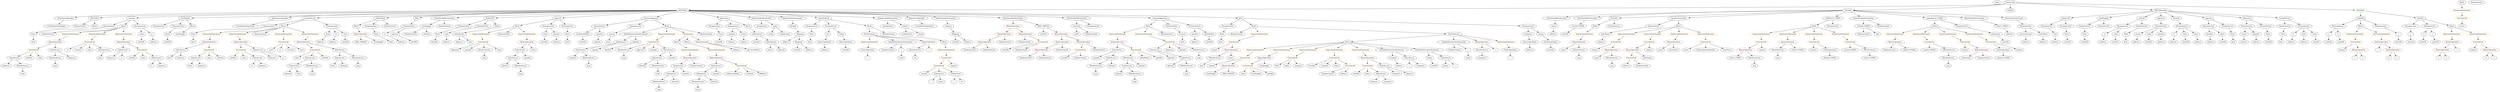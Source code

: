 strict digraph {
	graph [bb="0,0,19085,828"];
	node [label="\N"];
	Enter	[height=0.5,
		pos="15270,810",
		width=0.83628];
	Parameter_spender_3	[color=black,
		height=0.5,
		label=spender,
		pos="5666.6,522",
		width=1.1135];
	ElementaryTypeName_address_27	[color=black,
		height=0.5,
		label=address,
		pos="5663.6,450",
		width=1.0996];
	Parameter_spender_3 -> ElementaryTypeName_address_27	[pos="e,5664.3,468.1 5665.8,503.7 5665.5,496.41 5665.2,487.73 5664.8,479.54"];
	NumberLiteral_Unnamed_17	[color=black,
		height=0.5,
		label=NumberLiteral,
		pos="6862.6,378",
		width=1.765];
	Identifier_to_2	[color=black,
		height=0.5,
		label=to,
		pos="534.58,378",
		width=0.75];
	ElementaryTypeName_uint256_4	[color=black,
		height=0.5,
		label=uint256,
		pos="18506,450",
		width=1.0442];
	IndexAccess_Unnamed_17	[color=black,
		height=0.5,
		label=IndexAccess,
		pos="8618.6,378",
		width=1.6402];
	Identifier_spender_3	[color=black,
		height=0.5,
		label=spender,
		pos="8449.6,306",
		width=1.1135];
	IndexAccess_Unnamed_17 -> Identifier_spender_3	[pos="e,8478.3,318.88 8584.8,363 8557.1,351.54 8517.9,335.31 8488.9,323.27"];
	IndexAccess_Unnamed_18	[color=black,
		height=0.5,
		label=IndexAccess,
		pos="8566.6,306",
		width=1.6402];
	IndexAccess_Unnamed_17 -> IndexAccess_Unnamed_18	[pos="e,8579.1,323.79 8606,360.05 8599.9,351.89 8592.5,341.91 8585.8,332.82"];
	Identifier_allowed_5	[color=black,
		height=0.5,
		label=allowed,
		pos="8634.6,162",
		width=1.0858];
	FunctionCall_Unnamed_31	[color=orange,
		height=0.5,
		label=FunctionCall,
		pos="9616.6,306",
		width=1.6125];
	Identifier_require_10	[color=black,
		height=0.5,
		label=require,
		pos="9361.6,234",
		width=1.0026];
	FunctionCall_Unnamed_31 -> Identifier_require_10	[pos="e,9389,245.93 9572.6,293.83 9564.9,291.89 9557,289.88 9549.6,288 9486,271.94 9469.1,271.61 9406.6,252 9404.3,251.3 9402,250.54 9399.7,\
249.76"];
	BinaryOperation_Unnamed_36	[color=brown,
		height=0.5,
		label=BinaryOperation,
		pos="9487.6,234",
		width=1.9867];
	FunctionCall_Unnamed_31 -> BinaryOperation_Unnamed_36	[pos="e,9516.9,250.89 9588.6,289.81 9570.5,280.02 9546.8,267.14 9526.9,256.33"];
	Identifier_recipient	[color=black,
		height=0.5,
		label=recipient,
		pos="10795,162",
		width=1.1689];
	ParameterList_Unnamed_5	[color=black,
		height=0.5,
		label=ParameterList,
		pos="15933,594",
		width=1.7095];
	Parameter_None	[color=black,
		height=0.5,
		label=None,
		pos="15933,522",
		width=0.85014];
	ParameterList_Unnamed_5 -> Parameter_None	[pos="e,15933,540.1 15933,575.7 15933,568.41 15933,559.73 15933,551.54"];
	ParameterList_Unnamed_6	[color=black,
		height=0.5,
		label=ParameterList,
		pos="15651,594",
		width=1.7095];
	Parameter_who	[color=black,
		height=0.5,
		label=who,
		pos="15729,522",
		width=0.75];
	ParameterList_Unnamed_6 -> Parameter_who	[pos="e,15713,537.11 15669,576.41 15680,566.87 15693,554.79 15705,544.53"];
	IndexAccess_Unnamed_30	[color=black,
		height=0.5,
		label=IndexAccess,
		pos="5073.6,306",
		width=1.6402];
	Identifier_allowed_10	[color=black,
		height=0.5,
		label=allowed,
		pos="4950.6,234",
		width=1.0858];
	IndexAccess_Unnamed_30 -> Identifier_allowed_10	[pos="e,4974.6,248.67 5046.6,289.64 5028.3,279.22 5003.9,265.37 4984.4,254.22"];
	MemberAccess_Unnamed_22	[color=black,
		height=0.5,
		label=MemberAccess,
		pos="5076.6,234",
		width=1.9174];
	IndexAccess_Unnamed_30 -> MemberAccess_Unnamed_22	[pos="e,5075.8,252.1 5074.3,287.7 5074.6,280.41 5075,271.73 5075.4,263.54"];
	Parameter_None_3	[color=black,
		height=0.5,
		label=None,
		pos="16225,522",
		width=0.85014];
	ElementaryTypeName_bool	[color=black,
		height=0.5,
		label=bool,
		pos="16222,450",
		width=0.76697];
	Parameter_None_3 -> ElementaryTypeName_bool	[pos="e,16222,468.1 16224,503.7 16224,496.41 16223,487.73 16223,479.54"];
	ParameterList_Unnamed_45	[color=black,
		height=0.5,
		label=ParameterList,
		pos="9438.6,594",
		width=1.7095];
	Parameter_None_13	[color=black,
		height=0.5,
		label=None,
		pos="9438.6,522",
		width=0.85014];
	ParameterList_Unnamed_45 -> Parameter_None_13	[pos="e,9438.6,540.1 9438.6,575.7 9438.6,568.41 9438.6,559.73 9438.6,551.54"];
	Identifier_i_5	[color=black,
		height=0.5,
		label=i,
		pos="11616,306",
		width=0.75];
	VariableDeclaration_to	[color=black,
		height=0.5,
		label=to,
		pos="16604,522",
		width=0.75];
	ElementaryTypeName_address_8	[color=black,
		height=0.5,
		label=address,
		pos="16594,450",
		width=1.0996];
	VariableDeclaration_to -> ElementaryTypeName_address_8	[pos="e,16596,468.1 16601,503.7 16600,496.32 16599,487.52 16598,479.25"];
	Identifier_i_2	[color=black,
		height=0.5,
		label=i,
		pos="7397.6,90",
		width=0.75];
	VariableDeclaration_i	[color=black,
		height=0.5,
		label=i,
		pos="6971.6,378",
		width=0.75];
	ElementaryTypeName_uint8_1	[color=black,
		height=0.5,
		label=uint8,
		pos="6971.6,306",
		width=0.7947];
	VariableDeclaration_i -> ElementaryTypeName_uint8_1	[pos="e,6971.6,324.1 6971.6,359.7 6971.6,352.41 6971.6,343.73 6971.6,335.54"];
	IndexAccess_Unnamed_19	[color=black,
		height=0.5,
		label=IndexAccess,
		pos="8702.6,306",
		width=1.6402];
	IndexAccess_Unnamed_20	[color=black,
		height=0.5,
		label=IndexAccess,
		pos="8697.6,234",
		width=1.6402];
	IndexAccess_Unnamed_19 -> IndexAccess_Unnamed_20	[pos="e,8698.8,252.1 8701.3,287.7 8700.8,280.41 8700.2,271.73 8699.6,263.54"];
	Identifier_spender_4	[color=black,
		height=0.5,
		label=spender,
		pos="8814.6,234",
		width=1.1135];
	IndexAccess_Unnamed_19 -> Identifier_spender_4	[pos="e,8791.8,249.23 8727.7,289.29 8743.8,279.25 8764.8,266.13 8782.1,255.3"];
	IndexAccess_Unnamed_20 -> Identifier_allowed_5	[pos="e,8649,178.99 8682.7,216.41 8674.9,207.74 8665.2,196.97 8656.5,187.38"];
	MemberAccess_Unnamed_15	[color=black,
		height=0.5,
		label=MemberAccess,
		pos="8760.6,162",
		width=1.9174];
	IndexAccess_Unnamed_20 -> MemberAccess_Unnamed_15	[pos="e,8745.3,179.96 8712.5,216.41 8720,208.08 8729.3,197.8 8737.6,188.49"];
	ParameterList_Unnamed_20	[color=black,
		height=0.5,
		label=ParameterList,
		pos="12715,594",
		width=1.7095];
	Parameter_newOwner	[color=black,
		height=0.5,
		label=newOwner,
		pos="12333,522",
		width=1.4046];
	ParameterList_Unnamed_20 -> Parameter_newOwner	[pos="e,12370,534.36 12659,585.83 12595,577.03 12485,560.7 12393,540 12389,539.16 12385,538.23 12381,537.24"];
	Identifier_reward_TOD20	[color=black,
		height=0.5,
		label=reward_TOD20,
		pos="14194,378",
		width=1.9313];
	ElementaryTypeName_address_14	[color=black,
		height=0.5,
		label=address,
		pos="12286,450",
		width=1.0996];
	Parameter_newOwner -> ElementaryTypeName_address_14	[pos="e,12297,467.31 12321,504.05 12316,495.85 12309,485.83 12303,476.71"];
	UnaryOperation_Unnamed_1	[color=black,
		height=0.5,
		label=UnaryOperation,
		pos="15383,378",
		width=1.9452];
	Identifier_claimed_TOD20_1	[color=black,
		height=0.5,
		label=claimed_TOD20,
		pos="15392,306",
		width=2.0145];
	UnaryOperation_Unnamed_1 -> Identifier_claimed_TOD20_1	[pos="e,15389,324.1 15385,359.7 15386,352.32 15387,343.52 15388,335.25"];
	BinaryOperation_Unnamed_16	[color=brown,
		height=0.5,
		label=BinaryOperation,
		pos="8044.6,378",
		width=1.9867];
	NumberLiteral_Unnamed_3	[color=black,
		height=0.5,
		label=NumberLiteral,
		pos="7927.6,306",
		width=1.765];
	BinaryOperation_Unnamed_16 -> NumberLiteral_Unnamed_3	[pos="e,7953.9,322.74 8017.7,360.94 8001.7,351.36 7981.2,339.06 7963.7,328.63"];
	NumberLiteral_Unnamed_2	[color=black,
		height=0.5,
		label=NumberLiteral,
		pos="8072.6,306",
		width=1.765];
	BinaryOperation_Unnamed_16 -> NumberLiteral_Unnamed_2	[pos="e,8065.7,324.1 8051.5,359.7 8054.5,352.15 8058.1,343.12 8061.5,334.68"];
	Identifier_safeAdd	[color=black,
		height=0.5,
		label=safeAdd,
		pos="1050.6,306",
		width=1.1689];
	FunctionDefinition_balanceOf	[color=black,
		height=0.5,
		label=balanceOf,
		pos="15792,666",
		width=1.3491];
	FunctionDefinition_balanceOf -> ParameterList_Unnamed_6	[pos="e,15681,609.94 15763,651 15743,640.69 15714,626.52 15691,615.02"];
	ParameterList_Unnamed_7	[color=black,
		height=0.5,
		label=ParameterList,
		pos="15792,594",
		width=1.7095];
	FunctionDefinition_balanceOf -> ParameterList_Unnamed_7	[pos="e,15792,612.1 15792,647.7 15792,640.41 15792,631.73 15792,623.54"];
	ExpressionStatement_Unnamed_17	[color=orange,
		height=0.5,
		label=ExpressionStatement,
		pos="18806,738",
		width=2.458];
	FunctionCall_Unnamed_14	[color=orange,
		height=0.5,
		label=FunctionCall,
		pos="18806,666",
		width=1.6125];
	ExpressionStatement_Unnamed_17 -> FunctionCall_Unnamed_14	[pos="e,18806,684.1 18806,719.7 18806,712.41 18806,703.73 18806,695.54"];
	IndexAccess_Unnamed_10	[color=black,
		height=0.5,
		label=IndexAccess,
		pos="2701.6,306",
		width=1.6402];
	Identifier_from_2	[color=black,
		height=0.5,
		label=from,
		pos="2646.6,234",
		width=0.7947];
	IndexAccess_Unnamed_10 -> Identifier_from_2	[pos="e,2658.6,250.36 2688.3,288.05 2681.5,279.44 2673.1,268.81 2665.7,259.33"];
	Identifier_allowed_1	[color=black,
		height=0.5,
		label=allowed,
		pos="2732.6,234",
		width=1.0858];
	IndexAccess_Unnamed_10 -> Identifier_allowed_1	[pos="e,2725,252.1 2709.2,287.7 2712.6,280.07 2716.7,270.92 2720.4,262.4"];
	BinaryOperation_Unnamed_28	[color=brown,
		height=0.5,
		label=BinaryOperation,
		pos="8636.6,450",
		width=1.9867];
	BinaryOperation_Unnamed_28 -> IndexAccess_Unnamed_17	[pos="e,8623,396.1 8632.1,431.7 8630.2,424.32 8628,415.52 8625.8,407.25"];
	FunctionCall_Unnamed_23	[color=orange,
		height=0.5,
		label=FunctionCall,
		pos="8772.6,378",
		width=1.6125];
	BinaryOperation_Unnamed_28 -> FunctionCall_Unnamed_23	[pos="e,8743.6,393.94 8667.1,433.29 8686.8,423.18 8712.5,409.93 8733.6,399.06"];
	MemberAccess_Unnamed_21	[color=black,
		height=0.5,
		label=MemberAccess,
		pos="4835.6,378",
		width=1.9174];
	Identifier_msg_19	[color=black,
		height=0.5,
		label=msg,
		pos="4835.6,306",
		width=0.75];
	MemberAccess_Unnamed_21 -> Identifier_msg_19	[pos="e,4835.6,324.1 4835.6,359.7 4835.6,352.41 4835.6,343.73 4835.6,335.54"];
	Identifier_tos_1	[color=black,
		height=0.5,
		label=tos,
		pos="7469.6,90",
		width=0.75];
	Parameter_recipients	[color=black,
		height=0.5,
		label=recipients,
		pos="11740,522",
		width=1.2798];
	ArrayTypeName_Unnamed_2	[color=black,
		height=0.5,
		label=ArrayTypeName,
		pos="11740,450",
		width=2.0145];
	Parameter_recipients -> ArrayTypeName_Unnamed_2	[pos="e,11740,468.1 11740,503.7 11740,496.41 11740,487.73 11740,479.54"];
	ElementaryTypeName_string_1	[color=black,
		height=0.5,
		label=string,
		pos="5977.6,522",
		width=0.864];
	ElementaryTypeName_uint256_13	[color=black,
		height=0.5,
		label=uint256,
		pos="16402,450",
		width=1.0442];
	ElementaryTypeName_address_9	[color=black,
		height=0.5,
		label=address,
		pos="16307,450",
		width=1.0996];
	StateVariableDeclaration_Unnamed	[color=black,
		height=0.5,
		label=StateVariableDeclaration,
		pos="11977,666",
		width=2.8184];
	VariableDeclaration_owner_1	[color=black,
		height=0.5,
		label=owner,
		pos="11950,594",
		width=0.93331];
	StateVariableDeclaration_Unnamed -> VariableDeclaration_owner_1	[pos="e,11956,612.1 11970,647.7 11967,640.15 11964,631.12 11960,622.68"];
	InheritanceSpecifier_Unnamed	[color=black,
		height=0.5,
		label=InheritanceSpecifier,
		pos="536.58,666",
		width=2.3333];
	UserDefinedTypeName_Unnamed	[color=black,
		height=0.5,
		label=UserDefinedTypeName,
		pos="467.58,594",
		width=2.7214];
	InheritanceSpecifier_Unnamed -> UserDefinedTypeName_Unnamed	[pos="e,484.13,611.79 519.88,648.05 511.57,639.63 501.37,629.28 492.19,619.97"];
	ElementaryTypeName_uint256_18	[color=black,
		height=0.5,
		label=uint256,
		pos="7772.6,378",
		width=1.0442];
	ElementaryTypeName_bool_6	[color=black,
		height=0.5,
		label=bool,
		pos="1542.6,450",
		width=0.76697];
	ElementaryTypeName_bool_7	[color=black,
		height=0.5,
		label=bool,
		pos="9130.6,450",
		width=0.76697];
	Identifier_subtractedValue_1	[color=black,
		height=0.5,
		label=subtractedValue,
		pos="5678.6,162",
		width=1.959];
	BooleanLiteral_Unnamed_9	[color=black,
		height=0.5,
		label=BooleanLiteral,
		pos="9551.6,522",
		width=1.7788];
	ParameterList_Unnamed_43	[color=black,
		height=0.5,
		label=ParameterList,
		pos="6288.6,594",
		width=1.7095];
	Parameter_None_12	[color=black,
		height=0.5,
		label=None,
		pos="6288.6,522",
		width=0.85014];
	ParameterList_Unnamed_43 -> Parameter_None_12	[pos="e,6288.6,540.1 6288.6,575.7 6288.6,568.41 6288.6,559.73 6288.6,551.54"];
	Identifier_balances_2	[color=black,
		height=0.5,
		label=balances,
		pos="42.581,234",
		width=1.1828];
	Identifier_i_3	[color=black,
		height=0.5,
		label=i,
		pos="7211.6,90",
		width=0.75];
	Identifier_owner_2	[color=black,
		height=0.5,
		label=owner,
		pos="12933,378",
		width=0.93331];
	ExpressionStatement_Unnamed_16	[color=orange,
		height=0.5,
		label=ExpressionStatement,
		pos="14518,522",
		width=2.458];
	BinaryOperation_Unnamed_13	[color=brown,
		height=0.5,
		label=BinaryOperation,
		pos="14518,450",
		width=1.9867];
	ExpressionStatement_Unnamed_16 -> BinaryOperation_Unnamed_13	[pos="e,14518,468.1 14518,503.7 14518,496.41 14518,487.73 14518,479.54"];
	Parameter_to_1	[color=black,
		height=0.5,
		label=to,
		pos="17512,522",
		width=0.75];
	ElementaryTypeName_address_6	[color=black,
		height=0.5,
		label=address,
		pos="17504,450",
		width=1.0996];
	Parameter_to_1 -> ElementaryTypeName_address_6	[pos="e,17506,468.1 17510,503.7 17509,496.41 17508,487.73 17507,479.54"];
	FunctionDefinition_MilcToken	[color=black,
		height=0.5,
		label=MilcToken,
		pos="757.58,666",
		width=1.4184];
	ParameterList_Unnamed_24	[color=black,
		height=0.5,
		label=ParameterList,
		pos="645.58,594",
		width=1.7095];
	FunctionDefinition_MilcToken -> ParameterList_Unnamed_24	[pos="e,670.61,610.64 733.28,649.81 717.79,640.13 697.48,627.43 680.3,616.7"];
	Block_Unnamed_6	[color=black,
		height=0.5,
		label=Block,
		pos="757.58,594",
		width=0.90558];
	FunctionDefinition_MilcToken -> Block_Unnamed_6	[pos="e,757.58,612.1 757.58,647.7 757.58,640.41 757.58,631.73 757.58,623.54"];
	Identifier_to_1	[color=black,
		height=0.5,
		label=to,
		pos="1203.6,234",
		width=0.75];
	Identifier_require_9	[color=black,
		height=0.5,
		label=require,
		pos="9395.6,378",
		width=1.0026];
	Identifier_recipients	[color=black,
		height=0.5,
		label=recipients,
		pos="11387,306",
		width=1.2798];
	FunctionCall_Unnamed_28	[color=orange,
		height=0.5,
		label=FunctionCall,
		pos="7276.6,234",
		width=1.6125];
	Identifier_transfer	[color=black,
		height=0.5,
		label=transfer,
		pos="7160.6,162",
		width=1.0719];
	FunctionCall_Unnamed_28 -> Identifier_transfer	[pos="e,7183.5,176.83 7250.8,217.46 7233.8,207.2 7211.4,193.66 7193.1,182.65"];
	IndexAccess_Unnamed_32	[color=black,
		height=0.5,
		label=IndexAccess,
		pos="7276.6,162",
		width=1.6402];
	FunctionCall_Unnamed_28 -> IndexAccess_Unnamed_32	[pos="e,7276.6,180.1 7276.6,215.7 7276.6,208.41 7276.6,199.73 7276.6,191.54"];
	IndexAccess_Unnamed_31	[color=black,
		height=0.5,
		label=IndexAccess,
		pos="7412.6,162",
		width=1.6402];
	FunctionCall_Unnamed_28 -> IndexAccess_Unnamed_31	[pos="e,7383.5,177.99 7305.8,217.98 7325.5,207.83 7351.7,194.31 7373.3,183.22"];
	Identifier_msg_4	[color=black,
		height=0.5,
		label=msg,
		pos="14964,234",
		width=0.75];
	IndexAccess_Unnamed_24	[color=black,
		height=0.5,
		label=IndexAccess,
		pos="4497.6,378",
		width=1.6402];
	Identifier_allowed_7	[color=black,
		height=0.5,
		label=allowed,
		pos="4434.6,306",
		width=1.0858];
	IndexAccess_Unnamed_24 -> Identifier_allowed_7	[pos="e,4449,322.99 4482.7,360.41 4474.9,351.74 4465.2,340.97 4456.5,331.38"];
	MemberAccess_Unnamed_18	[color=black,
		height=0.5,
		label=MemberAccess,
		pos="4560.6,306",
		width=1.9174];
	IndexAccess_Unnamed_24 -> MemberAccess_Unnamed_18	[pos="e,4545.3,323.96 4512.5,360.41 4520,352.08 4529.3,341.8 4537.6,332.49"];
	FunctionDefinition_transfer_1	[color=black,
		height=0.5,
		label=transfer,
		pos="1043.6,666",
		width=1.0719];
	ParameterList_Unnamed_31	[color=black,
		height=0.5,
		label=ParameterList,
		pos="869.58,594",
		width=1.7095];
	FunctionDefinition_transfer_1 -> ParameterList_Unnamed_31	[pos="e,904.83,609.18 1015.2,653.6 988.16,642.7 946.88,626.1 915.18,613.34"];
	Block_Unnamed_10	[color=black,
		height=0.5,
		label=Block,
		pos="981.58,594",
		width=0.90558];
	FunctionDefinition_transfer_1 -> Block_Unnamed_10	[pos="e,995.17,610.34 1029.5,649.12 1021.6,640.13 1011.4,628.72 1002.6,618.7"];
	ParameterList_Unnamed_30	[color=black,
		height=0.5,
		label=ParameterList,
		pos="1105.6,594",
		width=1.7095];
	FunctionDefinition_transfer_1 -> ParameterList_Unnamed_30	[pos="e,1090.7,611.8 1057.6,649.12 1065.2,640.59 1074.7,629.89 1083.2,620.25"];
	FunctionCall_Unnamed_33	[color=orange,
		height=0.5,
		label=FunctionCall,
		pos="9986.6,306",
		width=1.6125];
	Identifier_Mint	[color=black,
		height=0.5,
		label=Mint,
		pos="9863.6,234",
		width=0.76697];
	FunctionCall_Unnamed_33 -> Identifier_Mint	[pos="e,9884,246.63 9959.6,289.64 9940.2,278.6 9914,263.72 9893.9,252.27"];
	Identifier_token_2	[color=black,
		height=0.5,
		label=token,
		pos="9940.6,234",
		width=0.864];
	FunctionCall_Unnamed_33 -> Identifier_token_2	[pos="e,9951.3,251.31 9975.4,288.05 9970.1,279.85 9963.5,269.83 9957.5,260.71"];
	Identifier_recipient_2	[color=black,
		height=0.5,
		label=recipient,
		pos="10032,234",
		width=1.1689];
	FunctionCall_Unnamed_33 -> Identifier_recipient_2	[pos="e,10021,251.79 9997.5,288.05 10003,280.06 10009,270.33 10015,261.4"];
	BinaryOperation_Unnamed_15	[color=brown,
		height=0.5,
		label=BinaryOperation,
		pos="8197.6,450",
		width=1.9867];
	BinaryOperation_Unnamed_15 -> BinaryOperation_Unnamed_16	[pos="e,8078.1,394.33 8164,433.64 8141.8,423.47 8112.4,410.04 8088.4,399.03"];
	NumberLiteral_Unnamed_4	[color=black,
		height=0.5,
		label=NumberLiteral,
		pos="8197.6,378",
		width=1.765];
	BinaryOperation_Unnamed_15 -> NumberLiteral_Unnamed_4	[pos="e,8197.6,396.1 8197.6,431.7 8197.6,424.41 8197.6,415.73 8197.6,407.54"];
	ElementaryTypeName_uint256_28	[color=black,
		height=0.5,
		label=uint256,
		pos="5568.6,450",
		width=1.0442];
	ElementaryTypeName_address	[color=black,
		height=0.5,
		label=address,
		pos="15729,450",
		width=1.0996];
	ElementaryTypeName_address_10	[color=black,
		height=0.5,
		label=address,
		pos="16497,450",
		width=1.0996];
	MemberAccess_Unnamed_6	[color=black,
		height=0.5,
		label=MemberAccess,
		pos="14964,306",
		width=1.9174];
	MemberAccess_Unnamed_6 -> Identifier_msg_4	[pos="e,14964,252.1 14964,287.7 14964,280.41 14964,271.73 14964,263.54"];
	IndexAccess_Unnamed_7	[color=black,
		height=0.5,
		label=IndexAccess,
		pos="1442.6,378",
		width=1.6402];
	Identifier_from	[color=black,
		height=0.5,
		label=from,
		pos="1353.6,306",
		width=0.7947];
	IndexAccess_Unnamed_7 -> Identifier_from	[pos="e,1370.8,320.56 1421.9,360.76 1409.3,350.85 1393.1,338.09 1379.6,327.49"];
	Identifier_balances_5	[color=black,
		height=0.5,
		label=balances,
		pos="1442.6,306",
		width=1.1828];
	IndexAccess_Unnamed_7 -> Identifier_balances_5	[pos="e,1442.6,324.1 1442.6,359.7 1442.6,352.41 1442.6,343.73 1442.6,335.54"];
	BooleanLiteral_Unnamed_3	[color=black,
		height=0.5,
		label=BooleanLiteral,
		pos="420.58,522",
		width=1.7788];
	BinaryOperation_Unnamed_6	[color=brown,
		height=0.5,
		label=BinaryOperation,
		pos="12105,450",
		width=1.9867];
	Identifier_owner	[color=black,
		height=0.5,
		label=owner,
		pos="11984,378",
		width=0.93331];
	BinaryOperation_Unnamed_6 -> Identifier_owner	[pos="e,12006,391.94 12077,432.94 12059,422.4 12035,408.59 12016,397.57"];
	MemberAccess_Unnamed	[color=black,
		height=0.5,
		label=MemberAccess,
		pos="12105,378",
		width=1.9174];
	BinaryOperation_Unnamed_6 -> MemberAccess_Unnamed	[pos="e,12105,396.1 12105,431.7 12105,424.41 12105,415.73 12105,407.54"];
	Identifier_msg_17	[color=black,
		height=0.5,
		label=msg,
		pos="5173.6,18",
		width=0.75];
	Identifier_tos	[color=black,
		height=0.5,
		label=tos,
		pos="7085.6,306",
		width=0.75];
	FunctionDefinition_totalSupply_1	[color=black,
		height=0.5,
		label=totalSupply,
		pos="1443.6,666",
		width=1.4739];
	ParameterList_Unnamed_26	[color=black,
		height=0.5,
		label=ParameterList,
		pos="1246.6,594",
		width=1.7095];
	FunctionDefinition_totalSupply_1 -> ParameterList_Unnamed_26	[pos="e,1284.7,608.54 1407.9,652.32 1376.4,641.11 1330,624.66 1295.1,612.25"];
	ParameterList_Unnamed_27	[color=black,
		height=0.5,
		label=ParameterList,
		pos="1387.6,594",
		width=1.7095];
	FunctionDefinition_totalSupply_1 -> ParameterList_Unnamed_27	[pos="e,1401.1,611.96 1430.3,648.41 1423.7,640.16 1415.6,630.01 1408.2,620.78"];
	Block_Unnamed_8	[color=black,
		height=0.5,
		label=Block,
		pos="1499.6,594",
		width=0.90558];
	FunctionDefinition_totalSupply_1 -> Block_Unnamed_8	[pos="e,1486.8,610.99 1456.9,648.41 1463.6,639.92 1472.1,629.41 1479.6,619.96"];
	Identifier_owner_TOD20	[color=black,
		height=0.5,
		label=owner_TOD20,
		pos="13295,306",
		width=1.862];
	Identifier_totalSupply	[color=black,
		height=0.5,
		label=totalSupply,
		pos="1440.6,522",
		width=1.4739];
	ExpressionStatement_Unnamed_23	[color=orange,
		height=0.5,
		label=ExpressionStatement,
		pos="1679.6,522",
		width=2.458];
	BinaryOperation_Unnamed_25	[color=brown,
		height=0.5,
		label=BinaryOperation,
		pos="1669.6,450",
		width=1.9867];
	ExpressionStatement_Unnamed_23 -> BinaryOperation_Unnamed_25	[pos="e,1672,468.1 1677.1,503.7 1676.1,496.32 1674.8,487.52 1673.6,479.25"];
	VariableDeclaration_recipient	[color=black,
		height=0.5,
		label=recipient,
		pos="10746,306",
		width=1.1689];
	ElementaryTypeName_address_32	[color=black,
		height=0.5,
		label=address,
		pos="10820,234",
		width=1.0996];
	VariableDeclaration_recipient -> ElementaryTypeName_address_32	[pos="e,10803,250.58 10762,289.12 10772,280.01 10784,268.42 10795,258.3"];
	StateVariableDeclaration_Unnamed_3	[color=black,
		height=0.5,
		label=StateVariableDeclaration,
		pos="12205,666",
		width=2.8184];
	VariableDeclaration_reward_TOD20	[color=black,
		height=0.5,
		label=reward_TOD20,
		pos="12163,594",
		width=1.9313];
	StateVariableDeclaration_Unnamed_3 -> VariableDeclaration_reward_TOD20	[pos="e,12173,612.1 12194,647.7 12190,639.9 12184,630.51 12179,621.83"];
	Identifier_safeAdd_4	[color=black,
		height=0.5,
		label=safeAdd,
		pos="10477,162",
		width=1.1689];
	stringLiteral_Unnamed_2	[color=black,
		height=0.5,
		label=stringLiteral,
		pos="6080.6,522",
		width=1.5016];
	Block_Unnamed_20	[color=black,
		height=0.5,
		label=Block,
		pos="9636.6,594",
		width=0.90558];
	Block_Unnamed_20 -> BooleanLiteral_Unnamed_9	[pos="e,9571.6,539.45 9619,578.5 9607.7,569.26 9593,557.07 9580.1,546.47"];
	ExpressionStatement_Unnamed_34	[color=orange,
		height=0.5,
		label=ExpressionStatement,
		pos="9722.6,522",
		width=2.458];
	Block_Unnamed_20 -> ExpressionStatement_Unnamed_34	[pos="e,9701.8,539.95 9654.4,578.5 9665.6,569.39 9680.3,557.41 9693.2,546.92"];
	ForStatement_Unnamed_1	[color=black,
		height=0.5,
		label=ForStatement,
		pos="11167,522",
		width=1.6818];
	Block_Unnamed_20 -> ForStatement_Unnamed_1	[pos="e,11107,525.72 9669.2,591.51 9859.4,582.8 10825,538.62 11096,526.23"];
	Parameter_who -> ElementaryTypeName_address	[pos="e,15729,468.1 15729,503.7 15729,496.41 15729,487.73 15729,479.54"];
	IndexAccess_Unnamed_15	[color=black,
		height=0.5,
		label=IndexAccess,
		pos="5869.6,522",
		width=1.6402];
	Identifier_spender_2	[color=black,
		height=0.5,
		label=spender,
		pos="5858.6,450",
		width=1.1135];
	IndexAccess_Unnamed_15 -> Identifier_spender_2	[pos="e,5861.3,468.1 5866.9,503.7 5865.7,496.32 5864.3,487.52 5863,479.25"];
	IndexAccess_Unnamed_16	[color=black,
		height=0.5,
		label=IndexAccess,
		pos="5975.6,450",
		width=1.6402];
	IndexAccess_Unnamed_15 -> IndexAccess_Unnamed_16	[pos="e,5951.6,466.82 5893.6,505.12 5908,495.63 5926.5,483.44 5942.2,473.03"];
	MemberAccess_Unnamed_19	[color=black,
		height=0.5,
		label=MemberAccess,
		pos="5173.6,90",
		width=1.9174];
	MemberAccess_Unnamed_19 -> Identifier_msg_17	[pos="e,5173.6,36.104 5173.6,71.697 5173.6,64.407 5173.6,55.726 5173.6,47.536"];
	Identifier_msg_11	[color=black,
		height=0.5,
		label=msg,
		pos="2482.6,162",
		width=0.75];
	FunctionCall_Unnamed_26	[color=orange,
		height=0.5,
		label=FunctionCall,
		pos="5072.6,450",
		width=1.6125];
	FunctionCall_Unnamed_26 -> MemberAccess_Unnamed_21	[pos="e,4880.1,392.15 5031.6,436.89 4992.7,425.4 4934,408.07 4891,395.36"];
	Identifier_Approval_2	[color=black,
		height=0.5,
		label=Approval,
		pos="4968.6,378",
		width=1.266];
	FunctionCall_Unnamed_26 -> Identifier_Approval_2	[pos="e,4991,394.1 5049,433.12 5034.6,423.43 5016,410.92 5000.3,400.37"];
	Identifier_spender_10	[color=black,
		height=0.5,
		label=spender,
		pos="5072.6,378",
		width=1.1135];
	FunctionCall_Unnamed_26 -> Identifier_spender_10	[pos="e,5072.6,396.1 5072.6,431.7 5072.6,424.41 5072.6,415.73 5072.6,407.54"];
	IndexAccess_Unnamed_29	[color=black,
		height=0.5,
		label=IndexAccess,
		pos="5189.6,378",
		width=1.6402];
	FunctionCall_Unnamed_26 -> IndexAccess_Unnamed_29	[pos="e,5163.7,394.49 5098.5,433.46 5114.9,423.68 5136.2,410.91 5154.1,400.2"];
	MemberAccess_Unnamed_14	[color=black,
		height=0.5,
		label=MemberAccess,
		pos="8445.6,234",
		width=1.9174];
	Identifier_msg_12	[color=black,
		height=0.5,
		label=msg,
		pos="8445.6,162",
		width=0.75];
	MemberAccess_Unnamed_14 -> Identifier_msg_12	[pos="e,8445.6,180.1 8445.6,215.7 8445.6,208.41 8445.6,199.73 8445.6,191.54"];
	ExpressionStatement_Unnamed_29	[color=orange,
		height=0.5,
		label=ExpressionStatement,
		pos="5355.6,378",
		width=2.458];
	BinaryOperation_Unnamed_30	[color=brown,
		height=0.5,
		label=BinaryOperation,
		pos="5355.6,306",
		width=1.9867];
	ExpressionStatement_Unnamed_29 -> BinaryOperation_Unnamed_30	[pos="e,5355.6,324.1 5355.6,359.7 5355.6,352.41 5355.6,343.73 5355.6,335.54"];
	ExpressionStatement_Unnamed_22	[color=orange,
		height=0.5,
		label=ExpressionStatement,
		pos="3764.6,522",
		width=2.458];
	FunctionCall_Unnamed_18	[color=orange,
		height=0.5,
		label=FunctionCall,
		pos="3785.6,450",
		width=1.6125];
	ExpressionStatement_Unnamed_22 -> FunctionCall_Unnamed_18	[pos="e,3780.4,468.1 3769.8,503.7 3772,496.24 3774.7,487.32 3777.2,478.97"];
	BinaryOperation_Unnamed_35	[color=brown,
		height=0.5,
		label=BinaryOperation,
		pos="9764.6,306",
		width=1.9867];
	FunctionCall_Unnamed_30	[color=orange,
		height=0.5,
		label=FunctionCall,
		pos="9635.6,234",
		width=1.6125];
	BinaryOperation_Unnamed_35 -> FunctionCall_Unnamed_30	[pos="e,9663.4,250.1 9735.3,289.12 9717,279.15 9693.1,266.21 9673.3,255.48"];
	Identifier_totalSupply_1	[color=black,
		height=0.5,
		label=totalSupply,
		pos="9764.6,234",
		width=1.4739];
	BinaryOperation_Unnamed_35 -> Identifier_totalSupply_1	[pos="e,9764.6,252.1 9764.6,287.7 9764.6,280.41 9764.6,271.73 9764.6,263.54"];
	BinaryOperation_Unnamed_17	[color=brown,
		height=0.5,
		label=BinaryOperation,
		pos="8358.6,450",
		width=1.9867];
	FunctionCall_Unnamed_12	[color=orange,
		height=0.5,
		label=FunctionCall,
		pos="8337.6,378",
		width=1.6125];
	BinaryOperation_Unnamed_17 -> FunctionCall_Unnamed_12	[pos="e,8342.7,396.1 8353.4,431.7 8351.2,424.24 8348.5,415.32 8346,406.97"];
	NumberLiteral_Unnamed_5	[color=black,
		height=0.5,
		label=NumberLiteral,
		pos="8477.6,378",
		width=1.765];
	BinaryOperation_Unnamed_17 -> NumberLiteral_Unnamed_5	[pos="e,8450.8,394.74 8385.9,432.94 8402.3,423.27 8423.5,410.83 8441.3,400.34"];
	Identifier_value_6	[color=black,
		height=0.5,
		label=value,
		pos="2358.6,306",
		width=0.82242];
	Identifier_safeSub_3	[color=black,
		height=0.5,
		label=safeSub,
		pos="5807.6,162",
		width=1.1274];
	ExpressionStatement_Unnamed_37	[color=orange,
		height=0.5,
		label=ExpressionStatement,
		pos="9699.6,378",
		width=2.458];
	ExpressionStatement_Unnamed_37 -> FunctionCall_Unnamed_31	[pos="e,9635.9,323.31 9679.5,360.05 9669,351.24 9656.1,340.33 9644.7,330.69"];
	Identifier_balances_7	[color=black,
		height=0.5,
		label=balances,
		pos="2175.6,306",
		width=1.1828];
	Identifier_Approval	[color=black,
		height=0.5,
		label=Approval,
		pos="3578.6,378",
		width=1.266];
	ElementaryTypeName_address_4	[color=black,
		height=0.5,
		label=address,
		pos="16881,450",
		width=1.0996];
	NumberLiteral_Unnamed_19	[color=black,
		height=0.5,
		label=NumberLiteral,
		pos="10256,162",
		width=1.765];
	Block_Unnamed_7	[color=black,
		height=0.5,
		label=Block,
		pos="18806,810",
		width=0.90558];
	Block_Unnamed_7 -> ExpressionStatement_Unnamed_17	[pos="e,18806,756.1 18806,791.7 18806,784.41 18806,775.73 18806,767.54"];
	InheritanceSpecifier_Unnamed_2	[color=black,
		height=0.5,
		label=InheritanceSpecifier,
		pos="1990.6,666",
		width=2.3333];
	UserDefinedTypeName_Unnamed_2	[color=black,
		height=0.5,
		label=UserDefinedTypeName,
		pos="1926.6,594",
		width=2.7214];
	InheritanceSpecifier_Unnamed_2 -> UserDefinedTypeName_Unnamed_2	[pos="e,1941.9,611.79 1975.1,648.05 1967.5,639.71 1958.1,629.49 1949.7,620.25"];
	ElementaryTypeName_address_3	[color=black,
		height=0.5,
		label=address,
		pos="16044,450",
		width=1.0996];
	Identifier_token	[color=black,
		height=0.5,
		label=token,
		pos="9610.6,162",
		width=0.864];
	ElementaryTypeName_address_23	[color=black,
		height=0.5,
		label=address,
		pos="4332.6,450",
		width=1.0996];
	Parameter_None_8	[color=black,
		height=0.5,
		label=None,
		pos="307.58,522",
		width=0.85014];
	ParameterList_Unnamed_31 -> Parameter_None_8	[pos="e,330.41,534.19 825.36,581.14 816.85,579.18 807.98,577.35 799.58,576 600.59,544.12 543.3,588.04 347.58,540 345.44,539.47 343.26,\
538.85 341.09,538.15"];
	ParameterList_Unnamed_40	[color=black,
		height=0.5,
		label=ParameterList,
		pos="4667.6,594",
		width=1.7095];
	Parameter_subtractedValue	[color=black,
		height=0.5,
		label=subtractedValue,
		pos="4538.6,522",
		width=1.959];
	ParameterList_Unnamed_40 -> Parameter_subtractedValue	[pos="e,4567.7,538.81 4639.3,577.64 4621.2,567.84 4597.5,555 4577.7,544.23"];
	Parameter_spender_5	[color=black,
		height=0.5,
		label=spender,
		pos="4667.6,522",
		width=1.1135];
	ParameterList_Unnamed_40 -> Parameter_spender_5	[pos="e,4667.6,540.1 4667.6,575.7 4667.6,568.41 4667.6,559.73 4667.6,551.54"];
	Identifier_msg_16	[color=black,
		height=0.5,
		label=msg,
		pos="4560.6,234",
		width=0.75];
	MemberAccess_Unnamed_18 -> Identifier_msg_16	[pos="e,4560.6,252.1 4560.6,287.7 4560.6,280.41 4560.6,271.73 4560.6,263.54"];
	FunctionCall_Unnamed_8	[color=orange,
		height=0.5,
		label=FunctionCall,
		pos="14194,450",
		width=1.6125];
	FunctionCall_Unnamed_8 -> Identifier_reward_TOD20	[pos="e,14194,396.1 14194,431.7 14194,424.41 14194,415.73 14194,407.54"];
	MemberAccess_Unnamed_3	[color=black,
		height=0.5,
		label=MemberAccess,
		pos="14351,378",
		width=1.9174];
	FunctionCall_Unnamed_8 -> MemberAccess_Unnamed_3	[pos="e,14317,394.04 14226,434.67 14249,424.26 14281,410.06 14307,398.6"];
	NumberLiteral_Unnamed_18	[color=black,
		height=0.5,
		label=NumberLiteral,
		pos="11164,378",
		width=1.765];
	Identifier_balances_10	[color=black,
		height=0.5,
		label=balances,
		pos="10624,90",
		width=1.1828];
	Identifier_spender_6	[color=black,
		height=0.5,
		label=spender,
		pos="9049.6,306",
		width=1.1135];
	Identifier_msg_13	[color=black,
		height=0.5,
		label=msg,
		pos="8760.6,90",
		width=0.75];
	MemberAccess_Unnamed_15 -> Identifier_msg_13	[pos="e,8760.6,108.1 8760.6,143.7 8760.6,136.41 8760.6,127.73 8760.6,119.54"];
	ElementaryTypeName_uint256_11	[color=black,
		height=0.5,
		label=uint256,
		pos="17696,450",
		width=1.0442];
	Identifier_allowed_2	[color=black,
		height=0.5,
		label=allowed,
		pos="2286.6,162",
		width=1.0858];
	ExpressionStatement_Unnamed_25	[color=orange,
		height=0.5,
		label=ExpressionStatement,
		pos="1874.6,522",
		width=2.458];
	BinaryOperation_Unnamed_27	[color=brown,
		height=0.5,
		label=BinaryOperation,
		pos="1887.6,450",
		width=1.9867];
	ExpressionStatement_Unnamed_25 -> BinaryOperation_Unnamed_27	[pos="e,1884.4,468.1 1877.8,503.7 1879.2,496.32 1880.8,487.52 1882.3,479.25"];
	ElementaryTypeName_uint256_17	[color=black,
		height=0.5,
		label=uint256,
		pos="8208.6,306",
		width=1.0442];
	FunctionCall_Unnamed_12 -> ElementaryTypeName_uint256_17	[pos="e,8232.6,320.04 8309.6,361.81 8289.9,351.15 8263.5,336.83 8242.7,325.5"];
	NumberLiteral_Unnamed_6	[color=black,
		height=0.5,
		label=NumberLiteral,
		pos="8327.6,306",
		width=1.765];
	FunctionCall_Unnamed_12 -> NumberLiteral_Unnamed_6	[pos="e,8330,324.1 8335.1,359.7 8334.1,352.32 8332.8,343.52 8331.6,335.25"];
	FunctionCall_Unnamed_10	[color=orange,
		height=0.5,
		label=FunctionCall,
		pos="15097,450",
		width=1.6125];
	Identifier_require_7	[color=black,
		height=0.5,
		label=require,
		pos="15097,378",
		width=1.0026];
	FunctionCall_Unnamed_10 -> Identifier_require_7	[pos="e,15097,396.1 15097,431.7 15097,424.41 15097,415.73 15097,407.54"];
	BinaryOperation_Unnamed_12	[color=brown,
		height=0.5,
		label=BinaryOperation,
		pos="15223,378",
		width=1.9867];
	FunctionCall_Unnamed_10 -> BinaryOperation_Unnamed_12	[pos="e,15194,394.89 15124,433.81 15141,424.06 15165,411.26 15184,400.48"];
	BooleanLiteral_Unnamed_4	[color=black,
		height=0.5,
		label=BooleanLiteral,
		pos="3935.6,522",
		width=1.7788];
	Identifier_msg_10	[color=black,
		height=0.5,
		label=msg,
		pos="2847.6,234",
		width=0.75];
	Parameter_submission	[color=black,
		height=0.5,
		label=submission,
		pos="15262,522",
		width=1.46];
	ElementaryTypeName_uint256_15	[color=black,
		height=0.5,
		label=uint256,
		pos="15372,450",
		width=1.0442];
	Parameter_submission -> ElementaryTypeName_uint256_15	[pos="e,15350,464.9 15286,505.64 15302,495.48 15323,482.05 15340,471.05"];
	Identifier_Transfer	[color=black,
		height=0.5,
		label=Transfer,
		pos="621.58,378",
		width=1.1689];
	Parameter_value_4	[color=black,
		height=0.5,
		label=value,
		pos="4242.6,522",
		width=0.82242];
	ElementaryTypeName_uint256_26	[color=black,
		height=0.5,
		label=uint256,
		pos="4237.6,450",
		width=1.0442];
	Parameter_value_4 -> ElementaryTypeName_uint256_26	[pos="e,4238.8,468.1 4241.3,503.7 4240.8,496.41 4240.2,487.73 4239.6,479.54"];
	Identifier_from_3	[color=black,
		height=0.5,
		label=from,
		pos="2372.6,162",
		width=0.7947];
	MemberAccess_Unnamed_23	[color=black,
		height=0.5,
		label=MemberAccess,
		pos="7085.6,378",
		width=1.9174];
	MemberAccess_Unnamed_23 -> Identifier_tos	[pos="e,7085.6,324.1 7085.6,359.7 7085.6,352.41 7085.6,343.73 7085.6,335.54"];
	Parameter_None_5	[color=black,
		height=0.5,
		label=None,
		pos="17427,522",
		width=0.85014];
	ElementaryTypeName_bool_2	[color=black,
		height=0.5,
		label=bool,
		pos="17419,450",
		width=0.76697];
	Parameter_None_5 -> ElementaryTypeName_bool_2	[pos="e,17421,468.1 17425,503.7 17424,496.41 17423,487.73 17422,479.54"];
	Identifier_from_1	[color=black,
		height=0.5,
		label=from,
		pos="1517.6,234",
		width=0.7947];
	BinaryOperation_Unnamed	[color=brown,
		height=0.5,
		label=BinaryOperation,
		pos="18190,450",
		width=1.9867];
	Identifier_c	[color=black,
		height=0.5,
		label=c,
		pos="18171,378",
		width=0.75];
	BinaryOperation_Unnamed -> Identifier_c	[pos="e,18175,396.1 18185,431.7 18183,424.24 18180,415.32 18178,406.97"];
	BinaryOperation_Unnamed_1	[color=brown,
		height=0.5,
		label=BinaryOperation,
		pos="18288,378",
		width=1.9867];
	BinaryOperation_Unnamed -> BinaryOperation_Unnamed_1	[pos="e,18265,395.39 18212,432.76 18225,423.64 18241,412.1 18255,402.06"];
	Identifier_OwnershipTransferred	[color=black,
		height=0.5,
		label=OwnershipTransferred,
		pos="13079,378",
		width=2.6243];
	BooleanLiteral_Unnamed_2	[color=black,
		height=0.5,
		label=BooleanLiteral,
		pos="14502,378",
		width=1.7788];
	ParameterList_Unnamed_35	[color=black,
		height=0.5,
		label=ParameterList,
		pos="2104.6,594",
		width=1.7095];
	Parameter_None_10	[color=black,
		height=0.5,
		label=None,
		pos="1542.6,522",
		width=0.85014];
	ParameterList_Unnamed_35 -> Parameter_None_10	[pos="e,1565.4,534.19 2060.1,581.23 2051.4,579.24 2042.2,577.37 2033.6,576 1835,544.49 1777.9,587.95 1582.6,540 1580.4,539.47 1578.3,538.85 \
1576.1,538.15"];
	ElementaryTypeName_uint256_20	[color=black,
		height=0.5,
		label=uint256,
		pos="7387.6,450",
		width=1.0442];
	Block_Unnamed_11	[color=black,
		height=0.5,
		label=Block,
		pos="4026.6,594",
		width=0.90558];
	Block_Unnamed_11 -> ExpressionStatement_Unnamed_22	[pos="e,3816.8,536.95 3997.5,585.24 3956.8,574.35 3881.6,554.25 3827.6,539.84"];
	Block_Unnamed_11 -> BooleanLiteral_Unnamed_4	[pos="e,3956.8,539.35 4008.2,578.83 3996,569.46 3979.7,556.96 3965.7,546.15"];
	ExpressionStatement_Unnamed_21	[color=orange,
		height=0.5,
		label=ExpressionStatement,
		pos="4106.6,522",
		width=2.458];
	Block_Unnamed_11 -> ExpressionStatement_Unnamed_21	[pos="e,4087.1,540.04 4043.5,578.15 4053.7,569.26 4066.9,557.74 4078.5,547.53"];
	FunctionDefinition_transferFrom_1	[color=black,
		height=0.5,
		label=transferFrom,
		pos="2418.6,666",
		width=1.6402];
	FunctionDefinition_transferFrom_1 -> ParameterList_Unnamed_35	[pos="e,2150.5,606.32 2370.8,654.98 2321.6,644.57 2242.6,627.64 2174.6,612 2170.3,611.02 2165.9,609.99 2161.5,608.94"];
	Block_Unnamed_12	[color=black,
		height=0.5,
		label=Block,
		pos="2216.6,594",
		width=0.90558];
	FunctionDefinition_transferFrom_1 -> Block_Unnamed_12	[pos="e,2243.7,604.41 2380.6,651.83 2344.4,639.31 2290.4,620.57 2254.3,608.07"];
	ParameterList_Unnamed_34	[color=black,
		height=0.5,
		label=ParameterList,
		pos="2583.6,594",
		width=1.7095];
	FunctionDefinition_transferFrom_1 -> ParameterList_Unnamed_34	[pos="e,2549.7,609.38 2452,650.83 2477.1,640.18 2511.7,625.49 2539.2,613.84"];
	ElementaryTypeName_uint256_30	[color=black,
		height=0.5,
		label=uint256,
		pos="4537.6,450",
		width=1.0442];
	Identifier_require_4	[color=black,
		height=0.5,
		label=require,
		pos="13912,378",
		width=1.0026];
	ExpressionStatement_Unnamed_18	[color=orange,
		height=0.5,
		label=ExpressionStatement,
		pos="591.58,522",
		width=2.458];
	BinaryOperation_Unnamed_22	[color=brown,
		height=0.5,
		label=BinaryOperation,
		pos="430.58,450",
		width=1.9867];
	ExpressionStatement_Unnamed_18 -> BinaryOperation_Unnamed_22	[pos="e,465.49,466.18 555.45,505.29 531.92,495.06 501.05,481.64 475.88,470.7"];
	ElementaryTypeName_uint256_34	[color=black,
		height=0.5,
		label=uint256,
		pos="11098,234",
		width=1.0442];
	ElementaryTypeName_uint256_14	[color=black,
		height=0.5,
		label=uint256,
		pos="12032,522",
		width=1.0442];
	VariableDeclaration_reward_TOD20 -> ElementaryTypeName_uint256_14	[pos="e,12056,536.08 12133,577.29 12113,566.67 12087,552.6 12066,541.45"];
	ParameterList_Unnamed_18	[color=black,
		height=0.5,
		label=ParameterList,
		pos="15497,594",
		width=1.7095];
	VariableDeclaration_previousOwner	[color=black,
		height=0.5,
		label=previousOwner,
		pos="15497,522",
		width=1.8759];
	ParameterList_Unnamed_18 -> VariableDeclaration_previousOwner	[pos="e,15497,540.1 15497,575.7 15497,568.41 15497,559.73 15497,551.54"];
	VariableDeclaration_newOwner	[color=black,
		height=0.5,
		label=newOwner,
		pos="15633,522",
		width=1.4046];
	ParameterList_Unnamed_18 -> VariableDeclaration_newOwner	[pos="e,15605,537.44 15526,577.81 15546,567.51 15573,553.8 15594,542.67"];
	MemberAccess_Unnamed_4	[color=black,
		height=0.5,
		label=MemberAccess,
		pos="13631,378",
		width=1.9174];
	Identifier_msg_3	[color=black,
		height=0.5,
		label=msg,
		pos="13631,306",
		width=0.75];
	MemberAccess_Unnamed_4 -> Identifier_msg_3	[pos="e,13631,324.1 13631,359.7 13631,352.41 13631,343.73 13631,335.54"];
	MemberAccess_Unnamed_20	[color=black,
		height=0.5,
		label=MemberAccess,
		pos="5430.6,90",
		width=1.9174];
	Identifier_msg_18	[color=black,
		height=0.5,
		label=msg,
		pos="5430.6,18",
		width=0.75];
	MemberAccess_Unnamed_20 -> Identifier_msg_18	[pos="e,5430.6,36.104 5430.6,71.697 5430.6,64.407 5430.6,55.726 5430.6,47.536"];
	Identifier_owner_TOD20_1	[color=black,
		height=0.5,
		label=owner_TOD20,
		pos="14351,306",
		width=1.862];
	BinaryOperation_Unnamed_18	[color=brown,
		height=0.5,
		label=BinaryOperation,
		pos="7827.6,594",
		width=1.9867];
	BinaryOperation_Unnamed_19	[color=brown,
		height=0.5,
		label=BinaryOperation,
		pos="7756.6,522",
		width=1.9867];
	BinaryOperation_Unnamed_18 -> BinaryOperation_Unnamed_19	[pos="e,7773.6,539.79 7810.4,576.05 7801.8,567.54 7791.1,557.07 7781.6,547.68"];
	BinaryOperation_Unnamed_21	[color=brown,
		height=0.5,
		label=BinaryOperation,
		pos="7917.6,522",
		width=1.9867];
	BinaryOperation_Unnamed_18 -> BinaryOperation_Unnamed_21	[pos="e,7896.4,539.47 7848.9,576.41 7860.5,567.43 7874.9,556.19 7887.6,546.34"];
	ExpressionStatement_Unnamed_10	[color=orange,
		height=0.5,
		label=ExpressionStatement,
		pos="13515,522",
		width=2.458];
	FunctionCall_Unnamed_7	[color=orange,
		height=0.5,
		label=FunctionCall,
		pos="13508,450",
		width=1.6125];
	ExpressionStatement_Unnamed_10 -> FunctionCall_Unnamed_7	[pos="e,13509,468.1 13513,503.7 13512,496.41 13511,487.73 13510,479.54"];
	Identifier_msg_6	[color=black,
		height=0.5,
		label=msg,
		pos="172.58,162",
		width=0.75];
	ExpressionStatement_Unnamed_36	[color=orange,
		height=0.5,
		label=ExpressionStatement,
		pos="9894.6,378",
		width=2.458];
	ExpressionStatement_Unnamed_36 -> BinaryOperation_Unnamed_35	[pos="e,9793.7,322.67 9864.4,360.76 9846.4,351.04 9823.2,338.58 9803.8,328.1"];
	ParameterList_Unnamed_29	[color=black,
		height=0.5,
		label=ParameterList,
		pos="3610.6,594",
		width=1.7095];
	Parameter_None_7	[color=black,
		height=0.5,
		label=None,
		pos="3418.6,522",
		width=0.85014];
	ParameterList_Unnamed_29 -> Parameter_None_7	[pos="e,3442.6,533.51 3570.6,579.88 3539.8,569.56 3496.3,554.55 3458.6,540 3456.8,539.31 3455,538.59 3453.1,537.85"];
	ArrayTypeName_Unnamed_1	[color=black,
		height=0.5,
		label=ArrayTypeName,
		pos="6563.6,450",
		width=2.0145];
	ElementaryTypeName_uint256_32	[color=black,
		height=0.5,
		label=uint256,
		pos="6563.6,378",
		width=1.0442];
	ArrayTypeName_Unnamed_1 -> ElementaryTypeName_uint256_32	[pos="e,6563.6,396.1 6563.6,431.7 6563.6,424.41 6563.6,415.73 6563.6,407.54"];
	Block_Unnamed_14	[color=black,
		height=0.5,
		label=Block,
		pos="8865.6,594",
		width=0.90558];
	ExpressionStatement_Unnamed_27	[color=orange,
		height=0.5,
		label=ExpressionStatement,
		pos="8636.6,522",
		width=2.458];
	Block_Unnamed_14 -> ExpressionStatement_Unnamed_27	[pos="e,8684,537.5 8837.5,584.42 8802.2,573.62 8740.7,554.82 8695,540.85"];
	ExpressionStatement_Unnamed_28	[color=orange,
		height=0.5,
		label=ExpressionStatement,
		pos="8831.6,522",
		width=2.458];
	Block_Unnamed_14 -> ExpressionStatement_Unnamed_28	[pos="e,8839.8,539.96 8857.5,576.41 8853.7,568.59 8849.1,559.06 8844.8,550.23"];
	BooleanLiteral_Unnamed_6	[color=black,
		height=0.5,
		label=BooleanLiteral,
		pos="9002.6,522",
		width=1.7788];
	Block_Unnamed_14 -> BooleanLiteral_Unnamed_6	[pos="e,8972.8,538.24 8888.8,581.13 8909,570.83 8938.6,555.7 8962.5,543.46"];
	ElementaryTypeName_address_21	[color=black,
		height=0.5,
		label=address,
		pos="3494.6,450",
		width=1.0996];
	IndexAccess_Unnamed_6	[color=black,
		height=0.5,
		label=IndexAccess,
		pos="4023.6,306",
		width=1.6402];
	Identifier_allowed	[color=black,
		height=0.5,
		label=allowed,
		pos="3960.6,234",
		width=1.0858];
	IndexAccess_Unnamed_6 -> Identifier_allowed	[pos="e,3975,250.99 4008.7,288.41 4000.9,279.74 3991.2,268.97 3982.5,259.38"];
	MemberAccess_Unnamed_10	[color=black,
		height=0.5,
		label=MemberAccess,
		pos="4086.6,234",
		width=1.9174];
	IndexAccess_Unnamed_6 -> MemberAccess_Unnamed_10	[pos="e,4071.3,251.96 4038.5,288.41 4046,280.08 4055.3,269.8 4063.6,260.49"];
	IndexAccess_Unnamed_26	[color=black,
		height=0.5,
		label=IndexAccess,
		pos="5182.6,162",
		width=1.6402];
	IndexAccess_Unnamed_26 -> MemberAccess_Unnamed_19	[pos="e,5175.8,108.1 5180.4,143.7 5179.4,136.32 5178.3,127.52 5177.2,119.25"];
	Identifier_allowed_8	[color=black,
		height=0.5,
		label=allowed,
		pos="5299.6,90",
		width=1.0858];
	IndexAccess_Unnamed_26 -> Identifier_allowed_8	[pos="e,5276.5,104.83 5208.5,145.46 5225.7,135.2 5248.3,121.66 5266.7,110.65"];
	ParameterList_Unnamed_42	[color=black,
		height=0.5,
		label=ParameterList,
		pos="6429.6,594",
		width=1.7095];
	Parameter_tos	[color=black,
		height=0.5,
		label=tos,
		pos="6414.6,522",
		width=0.75];
	ParameterList_Unnamed_42 -> Parameter_tos	[pos="e,6418.2,540.1 6425.9,575.7 6424.3,568.32 6422.4,559.52 6420.6,551.25"];
	Parameter_values	[color=black,
		height=0.5,
		label=values,
		pos="6519.6,522",
		width=0.93331];
	ParameterList_Unnamed_42 -> Parameter_values	[pos="e,6501,537.48 6450.5,576.76 6462.9,567.12 6478.7,554.77 6492.1,544.34"];
	FunctionCall_Unnamed_29	[color=orange,
		height=0.5,
		label=FunctionCall,
		pos="9532.6,450",
		width=1.6125];
	ExpressionStatement_Unnamed_34 -> FunctionCall_Unnamed_29	[pos="e,9568.9,464.39 9681.4,505.81 9651.4,494.77 9610.8,479.8 9579.5,468.3"];
	VariableDeclaration_token	[color=black,
		height=0.5,
		label=token,
		pos="11041,306",
		width=0.864];
	VariableDeclaration_token -> ElementaryTypeName_uint256_34	[pos="e,11085,250.98 11053,289.46 11060,280.71 11069,269.56 11078,259.64"];
	Block_Unnamed_22	[color=black,
		height=0.5,
		label=Block,
		pos="2805.6,594",
		width=0.90558];
	BinaryOperation_Unnamed_38	[color=brown,
		height=0.5,
		label=BinaryOperation,
		pos="2814.6,522",
		width=1.9867];
	Block_Unnamed_22 -> BinaryOperation_Unnamed_38	[pos="e,2812.4,540.1 2807.8,575.7 2808.8,568.32 2809.9,559.52 2810.9,551.25"];
	Parameter_value_3	[color=black,
		height=0.5,
		label=value,
		pos="1117.6,522",
		width=0.82242];
	ElementaryTypeName_uint256_25	[color=black,
		height=0.5,
		label=uint256,
		pos="1113.6,450",
		width=1.0442];
	Parameter_value_3 -> ElementaryTypeName_uint256_25	[pos="e,1114.6,468.1 1116.6,503.7 1116.2,496.41 1115.7,487.73 1115.2,479.54"];
	Identifier_i_6	[color=black,
		height=0.5,
		label=i,
		pos="10905,234",
		width=0.75];
	Identifier_spender_8	[color=black,
		height=0.5,
		label=spender,
		pos="5299.6,162",
		width=1.1135];
	Identifier_oldValue_1	[color=black,
		height=0.5,
		label=oldValue,
		pos="5909.6,162",
		width=1.2105];
	IndexAccess_Unnamed_21	[color=black,
		height=0.5,
		label=IndexAccess,
		pos="8917.6,378",
		width=1.6402];
	IndexAccess_Unnamed_21 -> Identifier_spender_6	[pos="e,9024.6,320.27 8946.2,361.81 8966.3,351.17 8993.2,336.88 9014.6,325.56"];
	IndexAccess_Unnamed_22	[color=black,
		height=0.5,
		label=IndexAccess,
		pos="9166.6,306",
		width=1.6402];
	IndexAccess_Unnamed_21 -> IndexAccess_Unnamed_22	[pos="e,9124.1,318.93 8959.8,365.13 9002.1,353.23 9067.4,334.9 9113.2,322"];
	ExpressionStatement_Unnamed_15	[color=orange,
		height=0.5,
		label=ExpressionStatement,
		pos="14713,522",
		width=2.458];
	FunctionCall_Unnamed_11	[color=orange,
		height=0.5,
		label=FunctionCall,
		pos="14817,450",
		width=1.6125];
	ExpressionStatement_Unnamed_15 -> FunctionCall_Unnamed_11	[pos="e,14793,466.75 14737,504.41 14751,495.06 14769,483.25 14784,473.12"];
	ExpressionStatement_Unnamed_3	[color=orange,
		height=0.5,
		label=ExpressionStatement,
		pos="18724,522",
		width=2.458];
	BinaryOperation_Unnamed_4	[color=brown,
		height=0.5,
		label=BinaryOperation,
		pos="18726,450",
		width=1.9867];
	ExpressionStatement_Unnamed_3 -> BinaryOperation_Unnamed_4	[pos="e,18725,468.1 18724,503.7 18724,496.41 18725,487.73 18725,479.54"];
	ExpressionStatement_Unnamed_5	[color=orange,
		height=0.5,
		label=ExpressionStatement,
		pos="12490,522",
		width=2.458];
	FunctionCall_Unnamed_2	[color=orange,
		height=0.5,
		label=FunctionCall,
		pos="12402,450",
		width=1.6125];
	ExpressionStatement_Unnamed_5 -> FunctionCall_Unnamed_2	[pos="e,12422,467.31 12468,504.05 12457,495.16 12443,484.11 12431,474.41"];
	ExpressionStatement_Unnamed_6	[color=orange,
		height=0.5,
		label=ExpressionStatement,
		pos="12685,522",
		width=2.458];
	FunctionCall_Unnamed_3	[color=orange,
		height=0.5,
		label=FunctionCall,
		pos="12641,450",
		width=1.6125];
	ExpressionStatement_Unnamed_6 -> FunctionCall_Unnamed_3	[pos="e,12651,468.1 12674,503.7 12669,495.9 12663,486.51 12657,477.83"];
	ElementaryTypeName_address_31	[color=black,
		height=0.5,
		label=address,
		pos="11744,378",
		width=1.0996];
	ArrayTypeName_Unnamed_2 -> ElementaryTypeName_address_31	[pos="e,11743,396.1 11741,431.7 11741,424.41 11741,415.73 11742,407.54"];
	MemberAccess_Unnamed_2	[color=black,
		height=0.5,
		label=MemberAccess,
		pos="13449,306",
		width=1.9174];
	Identifier_msg_2	[color=black,
		height=0.5,
		label=msg,
		pos="13449,234",
		width=0.75];
	MemberAccess_Unnamed_2 -> Identifier_msg_2	[pos="e,13449,252.1 13449,287.7 13449,280.41 13449,271.73 13449,263.54"];
	ElementaryTypeName_uint256_9	[color=black,
		height=0.5,
		label=uint256,
		pos="16139,450",
		width=1.0442];
	ElementaryTypeName_uint256_29	[color=black,
		height=0.5,
		label=uint256,
		pos="9335.6,450",
		width=1.0442];
	ParameterList_Unnamed_17	[color=black,
		height=0.5,
		label=ParameterList,
		pos="16497,594",
		width=1.7095];
	VariableDeclaration_owner	[color=black,
		height=0.5,
		label=owner,
		pos="16319,522",
		width=0.93331];
	ParameterList_Unnamed_17 -> VariableDeclaration_owner	[pos="e,16345,533.44 16461,579 16430,566.98 16386,549.7 16356,537.52"];
	VariableDeclaration_value_1	[color=black,
		height=0.5,
		label=value,
		pos="16406,522",
		width=0.82242];
	ParameterList_Unnamed_17 -> VariableDeclaration_value_1	[pos="e,16424,536.79 16475,576.76 16463,566.92 16446,554.26 16432,543.7"];
	VariableDeclaration_spender	[color=black,
		height=0.5,
		label=spender,
		pos="16497,522",
		width=1.1135];
	ParameterList_Unnamed_17 -> VariableDeclaration_spender	[pos="e,16497,540.1 16497,575.7 16497,568.41 16497,559.73 16497,551.54"];
	Parameter_a	[color=black,
		height=0.5,
		label=a,
		pos="17789,522",
		width=0.75];
	ElementaryTypeName_uint256	[color=black,
		height=0.5,
		label=uint256,
		pos="17789,450",
		width=1.0442];
	Parameter_a -> ElementaryTypeName_uint256	[pos="e,17789,468.1 17789,503.7 17789,496.41 17789,487.73 17789,479.54"];
	FunctionCall_Unnamed_6	[color=orange,
		height=0.5,
		label=FunctionCall,
		pos="13912,450",
		width=1.6125];
	FunctionCall_Unnamed_6 -> Identifier_require_4	[pos="e,13912,396.1 13912,431.7 13912,424.41 13912,415.73 13912,407.54"];
	UnaryOperation_Unnamed	[color=black,
		height=0.5,
		label=UnaryOperation,
		pos="14036,378",
		width=1.9452];
	FunctionCall_Unnamed_6 -> UnaryOperation_Unnamed	[pos="e,14008,394.81 13939,433.64 13956,423.88 13979,411.11 13998,400.38"];
	VariableDeclaration_value	[color=black,
		height=0.5,
		label=value,
		pos="16684,522",
		width=0.82242];
	ElementaryTypeName_uint256_12	[color=black,
		height=0.5,
		label=uint256,
		pos="16689,450",
		width=1.0442];
	VariableDeclaration_value -> ElementaryTypeName_uint256_12	[pos="e,16687,468.1 16685,503.7 16685,496.41 16686,487.73 16687,479.54"];
	ExpressionStatement_Unnamed_30	[color=orange,
		height=0.5,
		label=ExpressionStatement,
		pos="5550.6,378",
		width=2.458];
	BinaryOperation_Unnamed_31	[color=brown,
		height=0.5,
		label=BinaryOperation,
		pos="5550.6,306",
		width=1.9867];
	ExpressionStatement_Unnamed_30 -> BinaryOperation_Unnamed_31	[pos="e,5550.6,324.1 5550.6,359.7 5550.6,352.41 5550.6,343.73 5550.6,335.54"];
	Block_Unnamed_2	[color=black,
		height=0.5,
		label=Block,
		pos="12299,594",
		width=0.90558];
	ExpressionStatement_Unnamed_4	[color=orange,
		height=0.5,
		label=ExpressionStatement,
		pos="12176,522",
		width=2.458];
	Block_Unnamed_2 -> ExpressionStatement_Unnamed_4	[pos="e,12204,539.28 12276,580.32 12259,570.48 12235,556.6 12214,544.96"];
	VariableDeclarationStatement_Unnamed	[color=black,
		height=0.5,
		label=VariableDeclarationStatement,
		pos="4943.6,522",
		width=3.3174];
	IndexAccess_Unnamed_23	[color=black,
		height=0.5,
		label=IndexAccess,
		pos="4822.6,450",
		width=1.6402];
	VariableDeclarationStatement_Unnamed -> IndexAccess_Unnamed_23	[pos="e,4849.3,466.43 4914.6,504.23 4897.8,494.54 4876.6,482.26 4858.8,471.94"];
	VariableDeclaration_oldValue	[color=black,
		height=0.5,
		label=oldValue,
		pos="4943.6,450",
		width=1.2105];
	VariableDeclarationStatement_Unnamed -> VariableDeclaration_oldValue	[pos="e,4943.6,468.1 4943.6,503.7 4943.6,496.41 4943.6,487.73 4943.6,479.54"];
	Parameter_b_1	[color=black,
		height=0.5,
		label=b,
		pos="18510,522",
		width=0.75];
	Parameter_b_1 -> ElementaryTypeName_uint256_4	[pos="e,18507,468.1 18509,503.7 18508,496.41 18508,487.73 18507,479.54"];
	IndexAccess_Unnamed_12	[color=black,
		height=0.5,
		label=IndexAccess,
		pos="2336.6,234",
		width=1.6402];
	IndexAccess_Unnamed_12 -> Identifier_allowed_2	[pos="e,2298.2,179.31 2324.5,216.05 2318.6,207.77 2311.3,197.62 2304.7,188.42"];
	IndexAccess_Unnamed_12 -> Identifier_from_3	[pos="e,2364.2,179.31 2345.3,216.05 2349.4,208.03 2354.4,198.26 2359.1,189.3"];
	Block_Unnamed_21	[color=black,
		height=0.5,
		label=Block,
		pos="10382,450",
		width=0.90558];
	Block_Unnamed_21 -> ExpressionStatement_Unnamed_37	[pos="e,9763.5,390.86 10349,446.99 10261,441.29 10007,423.62 9797.6,396 9790.2,395.02 9782.4,393.89 9774.7,392.68"];
	Block_Unnamed_21 -> ExpressionStatement_Unnamed_36	[pos="e,9959.4,390.58 10350,445.06 10283,436.75 10125,416.49 9992.6,396 9985.4,394.89 9978,393.7 9970.6,392.47"];
	ExpressionStatement_Unnamed_39	[color=orange,
		height=0.5,
		label=ExpressionStatement,
		pos="10090,378",
		width=2.458];
	Block_Unnamed_21 -> ExpressionStatement_Unnamed_39	[pos="e,10145,392.38 10352,441.9 10306,430.99 10218,409.81 10157,395.05"];
	ExpressionStatement_Unnamed_40	[color=orange,
		height=0.5,
		label=ExpressionStatement,
		pos="10285,378",
		width=2.458];
	Block_Unnamed_21 -> ExpressionStatement_Unnamed_40	[pos="e,10308,395.76 10362,435.17 10349,425.8 10332,413.19 10317,402.29"];
	ExpressionStatement_Unnamed_38	[color=orange,
		height=0.5,
		label=ExpressionStatement,
		pos="10480,378",
		width=2.458];
	Block_Unnamed_21 -> ExpressionStatement_Unnamed_38	[pos="e,10456,395.76 10401,435.17 10414,425.8 10432,413.19 10447,402.29"];
	VariableDeclarationStatement_Unnamed_3	[color=black,
		height=0.5,
		label=VariableDeclarationStatement,
		pos="10706,378",
		width=3.3174];
	Block_Unnamed_21 -> VariableDeclarationStatement_Unnamed_3	[pos="e,10639,393.32 10412,442.48 10461,431.89 10559,410.66 10628,395.67"];
	VariableDeclarationStatement_Unnamed_4	[color=black,
		height=0.5,
		label=VariableDeclarationStatement,
		pos="10963,378",
		width=3.3174];
	Block_Unnamed_21 -> VariableDeclarationStatement_Unnamed_4	[pos="e,10876,390.65 10413,445.43 10487,437.1 10676,415.62 10834,396 10844,394.76 10854,393.44 10864,392.1"];
	Identifier_Transfer_2	[color=black,
		height=0.5,
		label=Transfer,
		pos="10134,234",
		width=1.1689];
	ExpressionStatement_Unnamed_39 -> FunctionCall_Unnamed_33	[pos="e,10010,322.91 10065,360.23 10051,350.94 10034,339.28 10019,329.23"];
	Identifier_require_2	[color=black,
		height=0.5,
		label=require,
		pos="12228,378",
		width=1.0026];
	FunctionCall_Unnamed_2 -> Identifier_require_2	[pos="e,12255,390.04 12367,435.17 12338,423.39 12296,406.48 12266,394.3"];
	BinaryOperation_Unnamed_7	[color=brown,
		height=0.5,
		label=BinaryOperation,
		pos="12354,378",
		width=1.9867];
	FunctionCall_Unnamed_2 -> BinaryOperation_Unnamed_7	[pos="e,12365,395.79 12390,432.05 12384,423.97 12378,414.12 12371,405.11"];
	Identifier_i	[color=black,
		height=0.5,
		label=i,
		pos="7199.6,378",
		width=0.75];
	IndexAccess_Unnamed_34	[color=black,
		height=0.5,
		label=IndexAccess,
		pos="11178,306",
		width=1.6402];
	Identifier_tokens	[color=black,
		height=0.5,
		label=tokens,
		pos="11189,234",
		width=0.97489];
	IndexAccess_Unnamed_34 -> Identifier_tokens	[pos="e,11186,252.1 11180,287.7 11181,280.32 11183,271.52 11184,263.25"];
	Identifier_i_7	[color=black,
		height=0.5,
		label=i,
		pos="11269,234",
		width=0.75];
	IndexAccess_Unnamed_34 -> Identifier_i_7	[pos="e,11251,248.33 11199,288.76 11212,278.79 11228,265.93 11242,255.28"];
	FunctionCall_Unnamed_21	[color=orange,
		height=0.5,
		label=FunctionCall,
		pos="1887.6,378",
		width=1.6125];
	BinaryOperation_Unnamed_27 -> FunctionCall_Unnamed_21	[pos="e,1887.6,396.1 1887.6,431.7 1887.6,424.41 1887.6,415.73 1887.6,407.54"];
	IndexAccess_Unnamed_13	[color=black,
		height=0.5,
		label=IndexAccess,
		pos="2022.6,378",
		width=1.6402];
	BinaryOperation_Unnamed_27 -> IndexAccess_Unnamed_13	[pos="e,1993.8,393.94 1917.9,433.29 1937.3,423.22 1962.7,410.05 1983.6,399.21"];
	FunctionCall_Unnamed_4	[color=orange,
		height=0.5,
		label=FunctionCall,
		pos="12507,306",
		width=1.6125];
	ElementaryTypeName_address_15	[color=black,
		height=0.5,
		label=address,
		pos="12481,234",
		width=1.0996];
	FunctionCall_Unnamed_4 -> ElementaryTypeName_address_15	[pos="e,12487,252.1 12500,287.7 12497,280.15 12494,271.12 12491,262.68"];
	NumberLiteral_Unnamed	[color=black,
		height=0.5,
		label=NumberLiteral,
		pos="12602,234",
		width=1.765];
	FunctionCall_Unnamed_4 -> NumberLiteral_Unnamed	[pos="e,12579,251.31 12528,289.12 12541,279.94 12556,268.23 12570,258.06"];
	Identifier_value_8	[color=black,
		height=0.5,
		label=value,
		pos="2129.6,378",
		width=0.82242];
	ElementaryTypeName_address_22	[color=black,
		height=0.5,
		label=address,
		pos="1208.6,450",
		width=1.0996];
	Parameter_from	[color=black,
		height=0.5,
		label=from,
		pos="17597,522",
		width=0.7947];
	ElementaryTypeName_address_5	[color=black,
		height=0.5,
		label=address,
		pos="17601,450",
		width=1.0996];
	Parameter_from -> ElementaryTypeName_address_5	[pos="e,17600,468.1 17598,503.7 17598,496.41 17598,487.73 17599,479.54"];
	Identifier_reward_TOD20_2	[color=black,
		height=0.5,
		label=reward_TOD20,
		pos="14817,378",
		width=1.9313];
	FunctionDefinition_totalSupply	[color=black,
		height=0.5,
		label=totalSupply,
		pos="16074,666",
		width=1.4739];
	FunctionDefinition_totalSupply -> ParameterList_Unnamed_5	[pos="e,15963,609.97 16044,650.5 16024,640.22 15996,626.3 15973,614.97"];
	ParameterList_Unnamed_4	[color=black,
		height=0.5,
		label=ParameterList,
		pos="16074,594",
		width=1.7095];
	FunctionDefinition_totalSupply -> ParameterList_Unnamed_4	[pos="e,16074,612.1 16074,647.7 16074,640.41 16074,631.73 16074,623.54"];
	Parameter_None_1	[color=black,
		height=0.5,
		label=None,
		pos="15814,522",
		width=0.85014];
	ParameterList_Unnamed_7 -> Parameter_None_1	[pos="e,15808,540.1 15797,575.7 15799,568.24 15802,559.32 15805,550.97"];
	ElementaryTypeName_uint256_16	[color=black,
		height=0.5,
		label=uint256,
		pos="8049.6,522",
		width=1.0442];
	ExpressionStatement_Unnamed_32	[color=orange,
		height=0.5,
		label=ExpressionStatement,
		pos="6742.6,450",
		width=2.458];
	UnaryOperation_Unnamed_2	[color=black,
		height=0.5,
		label=UnaryOperation,
		pos="6710.6,378",
		width=1.9452];
	ExpressionStatement_Unnamed_32 -> UnaryOperation_Unnamed_2	[pos="e,6718.4,396.1 6734.7,431.7 6731.2,424.07 6727,414.92 6723.1,406.4"];
	Identifier_recipients_1	[color=black,
		height=0.5,
		label=recipients,
		pos="10996,234",
		width=1.2798];
	FunctionDefinition_isMintDone	[color=black,
		height=0.5,
		label=isMintDone,
		pos="2987.6,666",
		width=1.4877];
	FunctionDefinition_isMintDone -> Block_Unnamed_22	[pos="e,2831.1,605.74 2952.1,652.04 2923.5,641.51 2882.3,626.13 2846.6,612 2844.9,611.32 2843.1,610.62 2841.3,609.9"];
	ParameterList_Unnamed_47	[color=black,
		height=0.5,
		label=ParameterList,
		pos="2917.6,594",
		width=1.7095];
	FunctionDefinition_isMintDone -> ParameterList_Unnamed_47	[pos="e,2934.1,611.47 2971,648.41 2962.4,639.78 2951.6,629.06 2942.1,619.5"];
	ParameterList_Unnamed_46	[color=black,
		height=0.5,
		label=ParameterList,
		pos="3058.6,594",
		width=1.7095];
	FunctionDefinition_isMintDone -> ParameterList_Unnamed_46	[pos="e,3041.7,611.63 3004,648.76 3012.9,640.06 3023.9,629.15 3033.8,619.43"];
	ParameterList_Unnamed_25	[color=black,
		height=0.5,
		label=ParameterList,
		pos="18918,810",
		width=1.7095];
	EventDefinition_Mint	[color=black,
		height=0.5,
		label=Mint,
		pos="3260.6,666",
		width=0.76697];
	ParameterList_Unnamed_23	[color=black,
		height=0.5,
		label=ParameterList,
		pos="3199.6,594",
		width=1.7095];
	EventDefinition_Mint -> ParameterList_Unnamed_23	[pos="e,3214.1,611.63 3247.3,649.81 3239.8,641.19 3230.2,630.18 3221.6,620.29"];
	Identifier_allowed_6	[color=black,
		height=0.5,
		label=allowed,
		pos="9040.6,234",
		width=1.0858];
	ArrayTypeName_Unnamed	[color=black,
		height=0.5,
		label=ArrayTypeName,
		pos="6400.6,450",
		width=2.0145];
	ElementaryTypeName_address_30	[color=black,
		height=0.5,
		label=address,
		pos="6400.6,378",
		width=1.0996];
	ArrayTypeName_Unnamed -> ElementaryTypeName_address_30	[pos="e,6400.6,396.1 6400.6,431.7 6400.6,424.41 6400.6,415.73 6400.6,407.54"];
	ParameterList_Unnamed_32	[color=black,
		height=0.5,
		label=ParameterList,
		pos="4278.6,594",
		width=1.7095];
	ParameterList_Unnamed_32 -> Parameter_value_4	[pos="e,4251.1,539.62 4269.7,575.7 4265.7,567.87 4260.8,558.44 4256.3,549.73"];
	Parameter_spender_2	[color=black,
		height=0.5,
		label=spender,
		pos="4330.6,522",
		width=1.1135];
	ParameterList_Unnamed_32 -> Parameter_spender_2	[pos="e,4318.5,539.31 4291.2,576.05 4297.3,567.77 4304.9,557.62 4311.7,548.42"];
	ParameterList_Unnamed_3	[color=black,
		height=0.5,
		label=ParameterList,
		pos="18413,594",
		width=1.7095];
	Parameter_c_1	[color=black,
		height=0.5,
		label=c,
		pos="18413,522",
		width=0.75];
	ParameterList_Unnamed_3 -> Parameter_c_1	[pos="e,18413,540.1 18413,575.7 18413,568.41 18413,559.73 18413,551.54"];
	VariableDeclaration_MAX_TOKENS	[color=black,
		height=0.5,
		label=MAX_TOKENS,
		pos="8049.6,594",
		width=2.0422];
	VariableDeclaration_MAX_TOKENS -> ElementaryTypeName_uint256_16	[pos="e,8049.6,540.1 8049.6,575.7 8049.6,568.41 8049.6,559.73 8049.6,551.54"];
	BinaryOperation_Unnamed_14	[color=brown,
		height=0.5,
		label=BinaryOperation,
		pos="8193.6,522",
		width=1.9867];
	VariableDeclaration_MAX_TOKENS -> BinaryOperation_Unnamed_14	[pos="e,8161.7,538.49 8081.5,577.46 8102.1,567.45 8129.2,554.32 8151.5,543.46"];
	ElementaryTypeName_uint256_10	[color=black,
		height=0.5,
		label=uint256,
		pos="16976,450",
		width=1.0442];
	ElementaryTypeName_uint256_23	[color=black,
		height=0.5,
		label=uint256,
		pos="1338.6,450",
		width=1.0442];
	FunctionCall_Unnamed_32	[color=orange,
		height=0.5,
		label=FunctionCall,
		pos="10568,234",
		width=1.6125];
	FunctionCall_Unnamed_32 -> Identifier_safeAdd_4	[pos="e,10496,178.19 10546,216.76 10534,207.31 10519,195.27 10505,184.98"];
	Identifier_token_1	[color=black,
		height=0.5,
		label=token,
		pos="10568,162",
		width=0.864];
	FunctionCall_Unnamed_32 -> Identifier_token_1	[pos="e,10568,180.1 10568,215.7 10568,208.41 10568,199.73 10568,191.54"];
	IndexAccess_Unnamed_36	[color=black,
		height=0.5,
		label=IndexAccess,
		pos="10676,162",
		width=1.6402];
	FunctionCall_Unnamed_32 -> IndexAccess_Unnamed_36	[pos="e,10651,178.66 10592,217.29 10607,207.74 10626,195.41 10642,184.91"];
	Identifier_require	[color=black,
		height=0.5,
		label=require,
		pos="17890,378",
		width=1.0026];
	MemberAccess_Unnamed_25	[color=black,
		height=0.5,
		label=MemberAccess,
		pos="11387,378",
		width=1.9174];
	MemberAccess_Unnamed_25 -> Identifier_recipients	[pos="e,11387,324.1 11387,359.7 11387,352.41 11387,343.73 11387,335.54"];
	StateVariableDeclaration_Unnamed_8	[color=black,
		height=0.5,
		label=StateVariableDeclaration,
		pos="3467.6,666",
		width=2.8184];
	VariableDeclaration_totalSupply	[color=black,
		height=0.5,
		label=totalSupply,
		pos="3332.6,594",
		width=1.4739];
	StateVariableDeclaration_Unnamed_8 -> VariableDeclaration_totalSupply	[pos="e,3360.8,609.64 3435.9,648.59 3416.5,638.49 3391.4,625.49 3370.8,614.83"];
	NumberLiteral_Unnamed_15	[color=black,
		height=0.5,
		label=NumberLiteral,
		pos="3467.6,594",
		width=1.765];
	StateVariableDeclaration_Unnamed_8 -> NumberLiteral_Unnamed_15	[pos="e,3467.6,612.1 3467.6,647.7 3467.6,640.41 3467.6,631.73 3467.6,623.54"];
	VariableDeclaration_claimed_TOD20	[color=black,
		height=0.5,
		label=claimed_TOD20,
		pos="14274,594",
		width=2.0145];
	BooleanLiteral_Unnamed	[color=black,
		height=0.5,
		label=BooleanLiteral,
		pos="14274,522",
		width=1.7788];
	VariableDeclaration_claimed_TOD20 -> BooleanLiteral_Unnamed	[pos="e,14274,540.1 14274,575.7 14274,568.41 14274,559.73 14274,551.54"];
	ElementaryTypeName_bool_3	[color=black,
		height=0.5,
		label=bool,
		pos="14384,522",
		width=0.76697];
	VariableDeclaration_claimed_TOD20 -> ElementaryTypeName_bool_3	[pos="e,14364,535.21 14299,576.76 14316,566.16 14338,552.3 14355,541.31"];
	ParameterList_Unnamed	[color=black,
		height=0.5,
		label=ParameterList,
		pos="17862,594",
		width=1.7095];
	ParameterList_Unnamed -> Parameter_a	[pos="e,17803,537.11 17844,576.41 17834,566.97 17822,555.03 17811,544.83"];
	Parameter_b	[color=black,
		height=0.5,
		label=b,
		pos="17862,522",
		width=0.75];
	ParameterList_Unnamed -> Parameter_b	[pos="e,17862,540.1 17862,575.7 17862,568.41 17862,559.73 17862,551.54"];
	ParameterList_Unnamed_39	[color=black,
		height=0.5,
		label=ParameterList,
		pos="9012.6,594",
		width=1.7095];
	Parameter_success	[color=black,
		height=0.5,
		label=success,
		pos="9124.6,522",
		width=1.1135];
	ParameterList_Unnamed_39 -> Parameter_success	[pos="e,9101.8,537.23 9037.7,577.29 9053.8,567.25 9074.8,554.13 9092.1,543.3"];
	ElementaryTypeName_address_11	[color=black,
		height=0.5,
		label=address,
		pos="11937,522",
		width=1.0996];
	FunctionDefinition_balanceOf_1	[color=black,
		height=0.5,
		label=balanceOf,
		pos="3807.6,666",
		width=1.3491];
	FunctionDefinition_balanceOf_1 -> ParameterList_Unnamed_29	[pos="e,3648.5,608.49 3773.3,652.81 3741.7,641.59 3694.5,624.84 3659.1,612.25"];
	ParameterList_Unnamed_28	[color=black,
		height=0.5,
		label=ParameterList,
		pos="3751.6,594",
		width=1.7095];
	FunctionDefinition_balanceOf_1 -> ParameterList_Unnamed_28	[pos="e,3765.1,611.96 3794.3,648.41 3787.7,640.16 3779.6,630.01 3772.2,620.78"];
	Block_Unnamed_9	[color=black,
		height=0.5,
		label=Block,
		pos="3863.6,594",
		width=0.90558];
	FunctionDefinition_balanceOf_1 -> Block_Unnamed_9	[pos="e,3850.8,610.99 3820.9,648.41 3827.6,639.92 3836.1,629.41 3843.6,619.96"];
	Parameter_from_1	[color=black,
		height=0.5,
		label=from,
		pos="2546.6,522",
		width=0.7947];
	ElementaryTypeName_address_24	[color=black,
		height=0.5,
		label=address,
		pos="2503.6,450",
		width=1.0996];
	Parameter_from_1 -> ElementaryTypeName_address_24	[pos="e,2513.8,467.63 2536.6,504.76 2531.6,496.58 2525.4,486.45 2519.7,477.2"];
	FunctionDefinition_Ownable	[color=black,
		height=0.5,
		label=Ownable,
		pos="12421,666",
		width=1.2105];
	FunctionDefinition_Ownable -> Block_Unnamed_2	[pos="e,12320,607.5 12396,650.83 12377,639.97 12351,624.89 12330,613.14"];
	ParameterList_Unnamed_19	[color=black,
		height=0.5,
		label=ParameterList,
		pos="12421,594",
		width=1.7095];
	FunctionDefinition_Ownable -> ParameterList_Unnamed_19	[pos="e,12421,612.1 12421,647.7 12421,640.41 12421,631.73 12421,623.54"];
	BinaryOperation_Unnamed_10	[color=brown,
		height=0.5,
		label=BinaryOperation,
		pos="13382,378",
		width=1.9867];
	FunctionCall_Unnamed_7 -> BinaryOperation_Unnamed_10	[pos="e,13410,394.89 13480,433.81 13463,424.06 13440,411.26 13420,400.48"];
	Identifier_require_5	[color=black,
		height=0.5,
		label=require,
		pos="13508,378",
		width=1.0026];
	FunctionCall_Unnamed_7 -> Identifier_require_5	[pos="e,13508,396.1 13508,431.7 13508,424.41 13508,415.73 13508,407.54"];
	stringLiteral_Unnamed	[color=black,
		height=0.5,
		label=stringLiteral,
		pos="7021.6,522",
		width=1.5016];
	VariableDeclaration_to_1	[color=black,
		height=0.5,
		label=to,
		pos="3010.6,522",
		width=0.75];
	ElementaryTypeName_address_20	[color=black,
		height=0.5,
		label=address,
		pos="3153.6,450",
		width=1.0996];
	VariableDeclaration_to_1 -> ElementaryTypeName_address_20	[pos="e,3127.4,463.81 3032,510.52 3054.5,499.51 3090.3,481.99 3117.2,468.81"];
	Block_Unnamed_10 -> BooleanLiteral_Unnamed_3	[pos="e,466.96,534.74 957.28,581.47 951.89,579.32 946.12,577.34 940.58,576 747.26,529.35 691.12,570.34 494.58,540 489.24,539.18 483.72,\
538.18 478.21,537.09"];
	Block_Unnamed_10 -> ExpressionStatement_Unnamed_18	[pos="e,656.64,534.56 957.22,581.73 951.83,579.57 946.08,577.51 940.58,576 831.9,546.18 800.89,557.63 689.58,540 682.5,538.88 675.14,537.67 \
667.78,536.44"];
	ExpressionStatement_Unnamed_20	[color=orange,
		height=0.5,
		label=ExpressionStatement,
		pos="786.58,522",
		width=2.458];
	Block_Unnamed_10 -> ExpressionStatement_Unnamed_20	[pos="e,831.99,537.81 956.53,582.32 951.28,580.17 945.77,577.97 940.58,576 908.46,563.83 872.15,551.27 842.85,541.44"];
	ExpressionStatement_Unnamed_19	[color=orange,
		height=0.5,
		label=ExpressionStatement,
		pos="981.58,522",
		width=2.458];
	Block_Unnamed_10 -> ExpressionStatement_Unnamed_19	[pos="e,981.58,540.1 981.58,575.7 981.58,568.41 981.58,559.73 981.58,551.54"];
	FunctionDefinition_transfer	[color=black,
		height=0.5,
		label=transfer,
		pos="16356,666",
		width=1.0719];
	ParameterList_Unnamed_10	[color=black,
		height=0.5,
		label=ParameterList,
		pos="16215,594",
		width=1.7095];
	FunctionDefinition_transfer -> ParameterList_Unnamed_10	[pos="e,16245,610.07 16330,652.16 16309,641.81 16279,627.07 16255,615.15"];
	ParameterList_Unnamed_11	[color=black,
		height=0.5,
		label=ParameterList,
		pos="16356,594",
		width=1.7095];
	FunctionDefinition_transfer -> ParameterList_Unnamed_11	[pos="e,16356,612.1 16356,647.7 16356,640.41 16356,631.73 16356,623.54"];
	ParameterList_Unnamed_37	[color=black,
		height=0.5,
		label=ParameterList,
		pos="5543.6,594",
		width=1.7095];
	Parameter_None_11	[color=black,
		height=0.5,
		label=None,
		pos="5577.6,522",
		width=0.85014];
	ParameterList_Unnamed_37 -> Parameter_None_11	[pos="e,5569.5,539.62 5552,575.7 5555.8,567.87 5560.4,558.44 5564.6,549.73"];
	Identifier_to_3	[color=black,
		height=0.5,
		label=to,
		pos="2263.6,306",
		width=0.75];
	BinaryOperation_Unnamed_20	[color=brown,
		height=0.5,
		label=BinaryOperation,
		pos="7611.6,450",
		width=1.9867];
	BinaryOperation_Unnamed_19 -> BinaryOperation_Unnamed_20	[pos="e,7643.7,466.49 7724.4,505.46 7703.7,495.45 7676.5,482.32 7654,471.46"];
	NumberLiteral_Unnamed_9	[color=black,
		height=0.5,
		label=NumberLiteral,
		pos="7764.6,450",
		width=1.765];
	BinaryOperation_Unnamed_19 -> NumberLiteral_Unnamed_9	[pos="e,7762.6,468.1 7758.6,503.7 7759.4,496.41 7760.4,487.73 7761.3,479.54"];
	ContractDefinition_MilcToken	[color=black,
		height=0.5,
		label=MilcToken,
		pos="5316.6,738",
		width=1.4184];
	ContractDefinition_MilcToken -> InheritanceSpecifier_Unnamed	[pos="e,607.39,675.93 5265.4,737.08 4823.8,737.63 1650.3,739.64 697.58,684 671.91,682.5 644.03,679.9 618.79,677.18"];
	ContractDefinition_MilcToken -> FunctionDefinition_MilcToken	[pos="e,806.76,671.36 5265.4,736.79 4840.2,734.98 1885.2,721.2 995.58,684 935.17,681.47 866.27,676.3 818.21,672.32"];
	ContractDefinition_MilcToken -> FunctionDefinition_transfer_1	[pos="e,1081.8,669.38 5265.3,737.02 4926.1,737.02 2972.3,734.7 1381.6,684 1279,680.73 1158.9,674 1093.1,670.06"];
	ContractDefinition_MilcToken -> FunctionDefinition_totalSupply_1	[pos="e,1496,669.34 5265.4,736.63 4952.8,734.27 3269.9,720.33 1897.6,684 1758.4,680.31 1595.2,673.63 1507.4,669.83"];
	ContractDefinition_MilcToken -> InheritanceSpecifier_Unnamed_2	[pos="e,2071,671.47 5265.3,736.65 4977.3,734.54 3531.3,722.42 2350.6,684 2259.3,681.03 2155.1,675.92 2082.4,672.08"];
	ContractDefinition_MilcToken -> FunctionDefinition_transferFrom_1	[pos="e,2477,669.18 5265.7,736.09 5012.5,731.51 3864.5,710.2 2924.6,684 2768.8,679.66 2586.1,673.18 2488.5,669.6"];
	ContractDefinition_MilcToken -> FunctionDefinition_isMintDone	[pos="e,3039.1,671.41 5265.6,736.58 5031.6,734.49 4037.7,723.61 3223.6,684 3164.8,681.14 3098,676.16 3050.4,672.33"];
	ContractDefinition_MilcToken -> EventDefinition_Mint	[pos="e,3286.8,672.67 5265.3,736.63 4995.9,734.53 3743.5,722.83 3357.6,684 3337.8,682.01 3315.9,678.31 3298,674.87"];
	ContractDefinition_MilcToken -> StateVariableDeclaration_Unnamed_8	[pos="e,3561.2,673.27 5265.5,735.76 5069.3,730.91 4345.4,712.03 3749.6,684 3691,681.25 3625.7,677.36 3572.7,674"];
	ContractDefinition_MilcToken -> FunctionDefinition_balanceOf_1	[pos="e,3855.6,669.23 5265.9,734.65 5038.5,724.1 4111.9,681.12 3867.1,669.76"];
	FunctionDefinition_approve_1	[color=black,
		height=0.5,
		label=approve,
		pos="4348.6,666",
		width=1.1412];
	ContractDefinition_MilcToken -> FunctionDefinition_approve_1	[pos="e,4389.2,669.94 5266.9,733.41 5101.4,721.44 4569.3,682.96 4400.5,670.75"];
	FunctionDefinition_decreaseApproval	[color=black,
		height=0.5,
		label=decreaseApproval,
		pos="5051.6,666",
		width=2.1669];
	ContractDefinition_MilcToken -> FunctionDefinition_decreaseApproval	[pos="e,5101.4,680.15 5276.6,726.44 5233.1,714.94 5162.9,696.4 5112.5,683.08"];
	FunctionDefinition_allowance_1	[color=black,
		height=0.5,
		label=allowance,
		pos="5613.6,666",
		width=1.3076];
	ContractDefinition_MilcToken -> FunctionDefinition_allowance_1	[pos="e,5574.1,676.29 5358.2,727.19 5411.9,714.53 5505.4,692.5 5563.1,678.9"];
	StateVariableDeclaration_Unnamed_6	[color=black,
		height=0.5,
		label=StateVariableDeclaration,
		pos="5901.6,666",
		width=2.8184];
	ContractDefinition_MilcToken -> StateVariableDeclaration_Unnamed_6	[pos="e,5819.3,676.84 5364.5,731.27 5461.3,719.69 5681.8,693.3 5808.1,678.18"];
	StateVariableDeclaration_Unnamed_10	[color=black,
		height=0.5,
		label=StateVariableDeclaration,
		pos="6123.6,666",
		width=2.8184];
	ContractDefinition_MilcToken -> StateVariableDeclaration_Unnamed_10	[pos="e,6050.5,678.9 5366.9,734.45 5481.5,728.37 5770.8,711.41 6011.6,684 6020.5,682.98 6029.9,681.78 6039.2,680.5"];
	FunctionDefinition_transferArray	[color=black,
		height=0.5,
		label=transferArray,
		pos="6304.6,666",
		width=1.6541];
	ContractDefinition_MilcToken -> FunctionDefinition_transferArray	[pos="e,6261.3,678.66 5367.9,737.21 5507.6,737.1 5906.4,732.23 6233.6,684 6238.9,683.21 6244.5,682.21 6250,681.09"];
	StateVariableDeclaration_Unnamed_5	[color=black,
		height=0.5,
		label=StateVariableDeclaration,
		pos="6863.6,666",
		width=2.8184];
	ContractDefinition_MilcToken -> StateVariableDeclaration_Unnamed_5	[pos="e,6766.3,671.4 5367.2,734.71 5585.4,724.84 6448.9,685.76 6755.2,671.91"];
	InheritanceSpecifier_Unnamed_1	[color=black,
		height=0.5,
		label=InheritanceSpecifier,
		pos="7103.6,666",
		width=2.3333];
	ContractDefinition_MilcToken -> InheritanceSpecifier_Unnamed_1	[pos="e,7036.2,677.08 5367.9,737.19 5571.5,737.55 6342.1,735.26 6973.6,684 6990.3,682.64 7008.2,680.65 7025.2,678.51"];
	StateVariableDeclaration_Unnamed_9	[color=black,
		height=0.5,
		label=StateVariableDeclaration,
		pos="7325.6,666",
		width=2.8184];
	ContractDefinition_MilcToken -> StateVariableDeclaration_Unnamed_9	[pos="e,7249.7,678.33 5367.5,736.27 5629.4,732.43 6826.3,713.54 7196.6,684 7210.2,682.92 7224.5,681.4 7238.5,679.71"];
	StateVariableDeclaration_Unnamed_4	[color=black,
		height=0.5,
		label=StateVariableDeclaration,
		pos="7827.6,666",
		width=2.8184];
	ContractDefinition_MilcToken -> StateVariableDeclaration_Unnamed_4	[pos="e,7730.9,671.68 5367.8,736.06 5603.9,731.68 6610.4,712.21 7435.6,684 7531.6,680.72 7640.8,675.89 7719.6,672.22"];
	StateVariableDeclaration_Unnamed_7	[color=black,
		height=0.5,
		label=StateVariableDeclaration,
		pos="8311.6,666",
		width=2.8184];
	ContractDefinition_MilcToken -> StateVariableDeclaration_Unnamed_7	[pos="e,8215.5,672.03 5367.9,736.44 5635.9,733.44 6902.2,718 7937.6,684 8027.5,681.05 8129.5,676.32 8204.2,672.6"];
	FunctionDefinition_increaseApproval	[color=black,
		height=0.5,
		label=increaseApproval,
		pos="8955.6,666",
		width=2.0976];
	ContractDefinition_MilcToken -> FunctionDefinition_increaseApproval	[pos="e,8881.3,669.71 5367.8,736.41 5663.5,732.94 7181.9,714.31 8421.6,684 8579.9,680.13 8764.7,673.86 8870.1,670.11"];
	FunctionDefinition_mint	[color=black,
		height=0.5,
		label=mint,
		pos="9494.6,666",
		width=0.75];
	ContractDefinition_MilcToken -> FunctionDefinition_mint	[pos="e,9467.5,668.23 5367.8,736.72 5696,734.82 7539,722.79 9040.6,684 9194.7,680.02 9378.1,672.21 9456.3,668.73"];
	ElementaryTypeName_uint256_21	[color=black,
		height=0.5,
		label=uint256,
		pos="6174.6,378",
		width=1.0442];
	FunctionCall_Unnamed_30 -> Identifier_token	[pos="e,9616.7,180.1 9629.4,215.7 9626.7,208.15 9623.5,199.12 9620.5,190.68"];
	Identifier_totalSupply_2	[color=black,
		height=0.5,
		label=totalSupply,
		pos="9712.6,162",
		width=1.4739];
	FunctionCall_Unnamed_30 -> Identifier_totalSupply_2	[pos="e,9694.6,179.39 9653.4,216.76 9663.2,207.91 9675.4,196.77 9686.3,186.93"];
	Identifier_safeAdd_3	[color=black,
		height=0.5,
		label=safeAdd,
		pos="9825.6,162",
		width=1.1689];
	FunctionCall_Unnamed_30 -> Identifier_safeAdd_3	[pos="e,9794.6,174.43 9671.8,219.67 9703.8,207.86 9750.6,190.62 9784.2,178.26"];
	ExpressionStatement_Unnamed_12	[color=orange,
		height=0.5,
		label=ExpressionStatement,
		pos="13713,522",
		width=2.458];
	BinaryOperation_Unnamed_11	[color=brown,
		height=0.5,
		label=BinaryOperation,
		pos="13713,450",
		width=1.9867];
	ExpressionStatement_Unnamed_12 -> BinaryOperation_Unnamed_11	[pos="e,13713,468.1 13713,503.7 13713,496.41 13713,487.73 13713,479.54"];
	Parameter_a_1	[color=black,
		height=0.5,
		label=a,
		pos="18584,522",
		width=0.75];
	ElementaryTypeName_uint256_3	[color=black,
		height=0.5,
		label=uint256,
		pos="18599,450",
		width=1.0442];
	Parameter_a_1 -> ElementaryTypeName_uint256_3	[pos="e,18595,468.1 18587,503.7 18589,496.32 18591,487.52 18593,479.25"];
	EventDefinition_Approval	[color=black,
		height=0.5,
		label=Approval,
		pos="16497,666",
		width=1.266];
	EventDefinition_Approval -> ParameterList_Unnamed_17	[pos="e,16497,612.1 16497,647.7 16497,640.41 16497,631.73 16497,623.54"];
	FunctionCall_Unnamed_29 -> Identifier_require_9	[pos="e,9420,391.48 9503.5,434.15 9482.1,423.21 9452.9,408.27 9430.2,396.7"];
	BinaryOperation_Unnamed_33	[color=brown,
		height=0.5,
		label=BinaryOperation,
		pos="9521.6,378",
		width=1.9867];
	FunctionCall_Unnamed_29 -> BinaryOperation_Unnamed_33	[pos="e,9524.3,396.1 9529.9,431.7 9528.7,424.32 9527.3,415.52 9526,407.25"];
	Identifier_a_3	[color=black,
		height=0.5,
		label=a,
		pos="18605,306",
		width=0.75];
	NumberLiteral_Unnamed_7	[color=black,
		height=0.5,
		label=NumberLiteral,
		pos="7506.6,378",
		width=1.765];
	BinaryOperation_Unnamed_24	[color=brown,
		height=0.5,
		label=BinaryOperation,
		pos="4106.6,450",
		width=1.9867];
	IndexAccess_Unnamed_5	[color=black,
		height=0.5,
		label=IndexAccess,
		pos="4081.6,378",
		width=1.6402];
	BinaryOperation_Unnamed_24 -> IndexAccess_Unnamed_5	[pos="e,4087.7,396.1 4100.4,431.7 4097.7,424.15 4094.5,415.12 4091.5,406.68"];
	Identifier_value_3	[color=black,
		height=0.5,
		label=value,
		pos="4188.6,378",
		width=0.82242];
	BinaryOperation_Unnamed_24 -> Identifier_value_3	[pos="e,4171.8,393.34 4126,432.41 4137.1,422.94 4151.2,410.95 4163.1,400.74"];
	Parameter_c	[color=black,
		height=0.5,
		label=c,
		pos="18323,522",
		width=0.75];
	ElementaryTypeName_uint256_2	[color=black,
		height=0.5,
		label=uint256,
		pos="18320,450",
		width=1.0442];
	Parameter_c -> ElementaryTypeName_uint256_2	[pos="e,18320,468.1 18322,503.7 18322,496.41 18321,487.73 18321,479.54"];
	Block_Unnamed_4	[color=black,
		height=0.5,
		label=Block,
		pos="13908,594",
		width=0.90558];
	Block_Unnamed_4 -> ExpressionStatement_Unnamed_10	[pos="e,13580,534.57 13877,587.51 13816,576.62 13678,552.03 13591,536.55"];
	Block_Unnamed_4 -> ExpressionStatement_Unnamed_12	[pos="e,13755,538.24 13881,583.41 13851,572.81 13803,555.47 13766,542.08"];
	ExpressionStatement_Unnamed_9	[color=orange,
		height=0.5,
		label=ExpressionStatement,
		pos="13908,522",
		width=2.458];
	Block_Unnamed_4 -> ExpressionStatement_Unnamed_9	[pos="e,13908,540.1 13908,575.7 13908,568.41 13908,559.73 13908,551.54"];
	ExpressionStatement_Unnamed_11	[color=orange,
		height=0.5,
		label=ExpressionStatement,
		pos="14103,522",
		width=2.458];
	Block_Unnamed_4 -> ExpressionStatement_Unnamed_11	[pos="e,14060,538.24 13934,583.41 13964,572.81 14012,555.47 14049,542.08"];
	IndexAccess_Unnamed_2	[color=black,
		height=0.5,
		label=IndexAccess,
		pos="107.58,306",
		width=1.6402];
	IndexAccess_Unnamed_2 -> Identifier_balances_2	[pos="e,57.427,250.99 92.177,288.41 84.129,279.74 74.126,268.97 65.215,259.38"];
	MemberAccess_Unnamed_8	[color=black,
		height=0.5,
		label=MemberAccess,
		pos="172.58,234",
		width=1.9174];
	IndexAccess_Unnamed_2 -> MemberAccess_Unnamed_8	[pos="e,156.84,251.96 122.99,288.41 130.8,279.99 140.47,269.58 149.18,260.2"];
	MemberAccess_Unnamed_17	[color=black,
		height=0.5,
		label=MemberAccess,
		pos="9166.6,234",
		width=1.9174];
	Identifier_msg_15	[color=black,
		height=0.5,
		label=msg,
		pos="9166.6,162",
		width=0.75];
	MemberAccess_Unnamed_17 -> Identifier_msg_15	[pos="e,9166.6,180.1 9166.6,215.7 9166.6,208.41 9166.6,199.73 9166.6,191.54"];
	Parameter_owner	[color=black,
		height=0.5,
		label=owner,
		pos="17146,522",
		width=0.93331];
	ElementaryTypeName_address_1	[color=black,
		height=0.5,
		label=address,
		pos="17144,450",
		width=1.0996];
	Parameter_owner -> ElementaryTypeName_address_1	[pos="e,17144,468.1 17145,503.7 17145,496.41 17145,487.73 17144,479.54"];
	Identifier_spender_1	[color=black,
		height=0.5,
		label=spender,
		pos="3682.6,378",
		width=1.1135];
	IndexAccess_Unnamed_8	[color=black,
		height=0.5,
		label=IndexAccess,
		pos="1562.6,306",
		width=1.6402];
	IndexAccess_Unnamed_8 -> Identifier_from_1	[pos="e,1527.8,250.83 1551.7,288.05 1546.3,279.73 1539.8,269.54 1533.9,260.32"];
	Identifier_balances_6	[color=black,
		height=0.5,
		label=balances,
		pos="1606.6,234",
		width=1.1828];
	IndexAccess_Unnamed_8 -> Identifier_balances_6	[pos="e,1596,251.79 1573.2,288.05 1578.3,280.06 1584.4,270.33 1590,261.4"];
	MemberAccess_Unnamed_24	[color=black,
		height=0.5,
		label=MemberAccess,
		pos="9385.6,306",
		width=1.9174];
	Identifier_msg_21	[color=black,
		height=0.5,
		label=msg,
		pos="9280.6,234",
		width=0.75];
	MemberAccess_Unnamed_24 -> Identifier_msg_21	[pos="e,9299.2,247.43 9361.2,288.76 9345.4,278.23 9324.8,264.48 9308.4,253.52"];
	ContractDefinition_Ownable	[color=black,
		height=0.5,
		label=Ownable,
		pos="14159,738",
		width=1.2105];
	ContractDefinition_Ownable -> StateVariableDeclaration_Unnamed	[pos="e,12049,678.86 14115,736.58 13854,733.95 12507,718.87 12095,684 12084,683.07 12072,681.79 12061,680.35"];
	ContractDefinition_Ownable -> StateVariableDeclaration_Unnamed_3	[pos="e,12287,676.8 14115,736.9 13915,736.21 13064,730.53 12368,684 12345,682.5 12321,680.3 12298,677.98"];
	ContractDefinition_Ownable -> FunctionDefinition_Ownable	[pos="e,12464,669.14 14115,735.45 13945,729.36 13308,706.33 12785,684 12675,679.32 12547,673.17 12475,669.7"];
	FunctionDefinition_transferOwnership	[color=black,
		height=0.5,
		label=transferOwnership,
		pos="12873,666",
		width=2.1947];
	ContractDefinition_Ownable -> FunctionDefinition_transferOwnership	[pos="e,12949,671.13 14115,734.65 13932,724.64 13211,685.44 12960,671.75"];
	FunctionDefinition_setReward_TOD20	[color=black,
		height=0.5,
		label=setReward_TOD20,
		pos="14045,666",
		width=2.3194];
	ContractDefinition_Ownable -> FunctionDefinition_setReward_TOD20	[pos="e,14071,683.45 14135,722.5 14119,712.9 14099,700.13 14081,689.26"];
	StateVariableDeclaration_Unnamed_1	[color=black,
		height=0.5,
		label=StateVariableDeclaration,
		pos="14274,666",
		width=2.8184];
	ContractDefinition_Ownable -> StateVariableDeclaration_Unnamed_1	[pos="e,14246,683.7 14182,722.5 14198,712.97 14219,700.31 14237,689.49"];
	FunctionDefinition_claimReward_TOD20	[color=black,
		height=0.5,
		label=claimReward_TOD20,
		pos="14760,666",
		width=2.5689];
	ContractDefinition_Ownable -> FunctionDefinition_claimReward_TOD20	[pos="e,14682,676.06 14200,732.13 14297,720.85 14539,692.7 14671,677.37"];
	StateVariableDeclaration_Unnamed_2	[color=black,
		height=0.5,
		label=StateVariableDeclaration,
		pos="15137,666",
		width=2.8184];
	ContractDefinition_Ownable -> StateVariableDeclaration_Unnamed_2	[pos="e,15044,673.64 14202,733.92 14347,723.55 14820,689.63 15032,674.45"];
	EventDefinition_OwnershipTransferred	[color=black,
		height=0.5,
		label=OwnershipTransferred,
		pos="15447,666",
		width=2.6243];
	ContractDefinition_Ownable -> EventDefinition_OwnershipTransferred	[pos="e,15363,674.74 14202,735.44 14349,730.07 14841,711.11 15247,684 15281,681.69 15319,678.62 15352,675.72"];
	ElementaryTypeName_address_17	[color=black,
		height=0.5,
		label=address,
		pos="7482.6,450",
		width=1.0996];
	Mapping_Unnamed	[color=black,
		height=0.5,
		label=Mapping,
		pos="7387.6,522",
		width=1.2105];
	Mapping_Unnamed -> ElementaryTypeName_uint256_20	[pos="e,7387.6,468.1 7387.6,503.7 7387.6,496.41 7387.6,487.73 7387.6,479.54"];
	Mapping_Unnamed -> ElementaryTypeName_address_17	[pos="e,7462.3,465.92 7408.2,505.81 7421.4,496.11 7438.6,483.39 7453.2,472.64"];
	ElementaryTypeName_bool_10	[color=black,
		height=0.5,
		label=bool,
		pos="9428.6,450",
		width=0.76697];
	Parameter_None_13 -> ElementaryTypeName_bool_10	[pos="e,9431,468.1 9436.1,503.7 9435.1,496.32 9433.8,487.52 9432.6,479.25"];
	IndexAccess_Unnamed_27	[color=black,
		height=0.5,
		label=IndexAccess,
		pos="5549.6,234",
		width=1.6402];
	BinaryOperation_Unnamed_31 -> IndexAccess_Unnamed_27	[pos="e,5549.8,252.1 5550.3,287.7 5550.2,280.41 5550.1,271.73 5550,263.54"];
	FunctionCall_Unnamed_25	[color=orange,
		height=0.5,
		label=FunctionCall,
		pos="5745.6,234",
		width=1.6125];
	BinaryOperation_Unnamed_31 -> FunctionCall_Unnamed_25	[pos="e,5708.7,248.25 5590.5,290.67 5621.6,279.49 5665,263.93 5697.9,252.11"];
	FunctionDefinition_approve_1 -> Block_Unnamed_11	[pos="e,4056.6,601.52 4312.3,657.11 4251.9,643.98 4131.2,617.74 4067.7,603.95"];
	FunctionDefinition_approve_1 -> ParameterList_Unnamed_32	[pos="e,4295.4,611.8 4332.7,649.12 4324,640.42 4313,629.45 4303.2,619.66"];
	ParameterList_Unnamed_33	[color=black,
		height=0.5,
		label=ParameterList,
		pos="4419.6,594",
		width=1.7095];
	FunctionDefinition_approve_1 -> ParameterList_Unnamed_33	[pos="e,4403,611.31 4364.7,649.12 4373.6,640.29 4385,629.13 4395,619.24"];
	Block_Unnamed	[color=black,
		height=0.5,
		label=Block,
		pos="18037,594",
		width=0.90558];
	ExpressionStatement_Unnamed_1	[color=orange,
		height=0.5,
		label=ExpressionStatement,
		pos="17995,522",
		width=2.458];
	Block_Unnamed -> ExpressionStatement_Unnamed_1	[pos="e,18005,539.96 18027,576.41 18022,568.42 18016,558.64 18011,549.64"];
	ExpressionStatement_Unnamed	[color=orange,
		height=0.5,
		label=ExpressionStatement,
		pos="18190,522",
		width=2.458];
	Block_Unnamed -> ExpressionStatement_Unnamed	[pos="e,18155,538.91 18061,581.75 18084,571.52 18117,556.15 18144,543.7"];
	Identifier_require_1	[color=black,
		height=0.5,
		label=require,
		pos="18888,378",
		width=1.0026];
	IndexAccess_Unnamed_22 -> Identifier_allowed_6	[pos="e,9064.8,248.44 9138.9,289.64 9120.1,279.15 9094.9,265.19 9074.8,254"];
	IndexAccess_Unnamed_22 -> MemberAccess_Unnamed_17	[pos="e,9166.6,252.1 9166.6,287.7 9166.6,280.41 9166.6,271.73 9166.6,263.54"];
	ParameterList_Unnamed_36	[color=black,
		height=0.5,
		label=ParameterList,
		pos="5684.6,594",
		width=1.7095];
	ParameterList_Unnamed_36 -> Parameter_spender_3	[pos="e,5671,540.1 5680.1,575.7 5678.2,568.32 5676,559.52 5673.8,551.25"];
	Parameter_owner_1	[color=black,
		height=0.5,
		label=owner,
		pos="5758.6,522",
		width=0.93331];
	ParameterList_Unnamed_36 -> Parameter_owner_1	[pos="e,5742.4,538.27 5702.1,576.41 5711.7,567.38 5723.6,556.06 5734.1,546.17"];
	IndexAccess_Unnamed_25	[color=black,
		height=0.5,
		label=IndexAccess,
		pos="5245.6,234",
		width=1.6402];
	BinaryOperation_Unnamed_30 -> IndexAccess_Unnamed_25	[pos="e,5270.2,250.67 5330.1,288.76 5315.1,279.27 5296.1,267.15 5279.9,256.82"];
	NumberLiteral_Unnamed_16	[color=black,
		height=0.5,
		label=NumberLiteral,
		pos="5386.6,234",
		width=1.765];
	BinaryOperation_Unnamed_30 -> NumberLiteral_Unnamed_16	[pos="e,5379,252.1 5363.2,287.7 5366.6,280.07 5370.7,270.92 5374.4,262.4"];
	Identifier_newOwner	[color=black,
		height=0.5,
		label=newOwner,
		pos="12634,306",
		width=1.4046];
	FunctionCall_Unnamed_20	[color=orange,
		height=0.5,
		label=FunctionCall,
		pos="2485.6,378",
		width=1.6125];
	FunctionCall_Unnamed_20 -> Identifier_value_6	[pos="e,2379.8,318.69 2458,361.81 2437.9,350.73 2410.7,335.71 2389.8,324.19"];
	IndexAccess_Unnamed_11	[color=black,
		height=0.5,
		label=IndexAccess,
		pos="2465.6,306",
		width=1.6402];
	FunctionCall_Unnamed_20 -> IndexAccess_Unnamed_11	[pos="e,2470.5,324.1 2480.6,359.7 2478.5,352.24 2476,343.32 2473.6,334.97"];
	Identifier_safeSub_2	[color=black,
		height=0.5,
		label=safeSub,
		pos="2583.6,306",
		width=1.1274];
	FunctionCall_Unnamed_20 -> Identifier_safeSub_2	[pos="e,2562.8,321.86 2507.8,361.12 2521.3,351.45 2538.8,338.99 2553.5,328.46"];
	ParameterList_Unnamed_12	[color=black,
		height=0.5,
		label=ParameterList,
		pos="16881,594",
		width=1.7095];
	Parameter_spender_1	[color=black,
		height=0.5,
		label=spender,
		pos="16881,522",
		width=1.1135];
	ParameterList_Unnamed_12 -> Parameter_spender_1	[pos="e,16881,540.1 16881,575.7 16881,568.41 16881,559.73 16881,551.54"];
	Parameter_value_1	[color=black,
		height=0.5,
		label=value,
		pos="16973,522",
		width=0.82242];
	ParameterList_Unnamed_12 -> Parameter_value_1	[pos="e,16955,536.56 16902,576.76 16915,566.85 16932,554.09 16946,543.49"];
	ParameterList_Unnamed_21	[color=black,
		height=0.5,
		label=ParameterList,
		pos="14045,594",
		width=1.7095];
	Parameter_None_6	[color=black,
		height=0.5,
		label=None,
		pos="1338.6,522",
		width=0.85014];
	ParameterList_Unnamed_27 -> Parameter_None_6	[pos="e,1349.7,538.83 1375.7,576.05 1369.8,567.65 1362.6,557.32 1356.1,548.02"];
	BooleanLiteral_Unnamed_5	[color=black,
		height=0.5,
		label=BooleanLiteral,
		pos="2045.6,522",
		width=1.7788];
	IndexAccess_Unnamed_5 -> IndexAccess_Unnamed_6	[pos="e,4037.5,323.79 4067.5,360.05 4060.7,351.8 4052.3,341.7 4044.7,332.54"];
	Identifier_spender	[color=black,
		height=0.5,
		label=spender,
		pos="4140.6,306",
		width=1.1135];
	IndexAccess_Unnamed_5 -> Identifier_spender	[pos="e,4126.8,323.31 4095.9,360.05 4103,351.59 4111.8,341.19 4119.6,331.84"];
	ElementaryTypeName_uint256_1	[color=black,
		height=0.5,
		label=uint256,
		pos="17882,450",
		width=1.0442];
	Parameter_b -> ElementaryTypeName_uint256_1	[pos="e,17877,468.28 17866,504.05 17869,496.6 17871,487.64 17874,479.22"];
	Parameter_spender_4	[color=black,
		height=0.5,
		label=spender,
		pos="9222.6,522",
		width=1.1135];
	ElementaryTypeName_address_28	[color=black,
		height=0.5,
		label=address,
		pos="9222.6,450",
		width=1.0996];
	Parameter_spender_4 -> ElementaryTypeName_address_28	[pos="e,9222.6,468.1 9222.6,503.7 9222.6,496.41 9222.6,487.73 9222.6,479.54"];
	FunctionDefinition_decreaseApproval -> ParameterList_Unnamed_40	[pos="e,4718.7,604.32 4992,654.14 4920.8,641.16 4802.3,619.55 4729.9,606.36"];
	ParameterList_Unnamed_41	[color=black,
		height=0.5,
		label=ParameterList,
		pos="4933.6,594",
		width=1.7095];
	FunctionDefinition_decreaseApproval -> ParameterList_Unnamed_41	[pos="e,4960,610.67 5024.2,648.76 5008,639.18 4987.4,626.92 4969.9,616.53"];
	Block_Unnamed_15	[color=black,
		height=0.5,
		label=Block,
		pos="5169.6,594",
		width=0.90558];
	FunctionDefinition_decreaseApproval -> Block_Unnamed_15	[pos="e,5147.9,607.88 5078.9,648.76 5096.6,638.27 5119.7,624.58 5138.2,613.64"];
	Identifier_owner_1	[color=black,
		height=0.5,
		label=owner,
		pos="12237,306",
		width=0.93331];
	ElementaryTypeName_uint256_33	[color=black,
		height=0.5,
		label=uint256,
		pos="11895,378",
		width=1.0442];
	ElementaryTypeName_bool_11	[color=black,
		height=0.5,
		label=bool,
		pos="3068.6,450",
		width=0.76697];
	IndexAccess_Unnamed_33	[color=black,
		height=0.5,
		label=IndexAccess,
		pos="10905,306",
		width=1.6402];
	IndexAccess_Unnamed_33 -> Identifier_i_6	[pos="e,10905,252.1 10905,287.7 10905,280.41 10905,271.73 10905,263.54"];
	IndexAccess_Unnamed_33 -> Identifier_recipients_1	[pos="e,10976,250.43 10926,288.76 10938,279.38 10953,267.44 10967,257.2"];
	FunctionDefinition_allowance_1 -> ParameterList_Unnamed_37	[pos="e,5560.2,611.63 5597.3,648.76 5588.7,640.14 5577.9,629.36 5568.3,619.73"];
	FunctionDefinition_allowance_1 -> ParameterList_Unnamed_36	[pos="e,5667.7,611.63 5630,648.76 5638.9,640.06 5649.9,629.15 5659.8,619.43"];
	Block_Unnamed_13	[color=black,
		height=0.5,
		label=Block,
		pos="5796.6,594",
		width=0.90558];
	FunctionDefinition_allowance_1 -> Block_Unnamed_13	[pos="e,5771,605.75 5647,652.91 5675.8,642.38 5718.6,626.56 5755.6,612 5757.3,611.32 5759.1,610.62 5760.8,609.9"];
	Identifier_owner_3	[color=black,
		height=0.5,
		label=owner,
		pos="12729,378",
		width=0.93331];
	Block_Unnamed_16	[color=black,
		height=0.5,
		label=Block,
		pos="5236.6,450",
		width=0.90558];
	Block_Unnamed_16 -> ExpressionStatement_Unnamed_29	[pos="e,5327.6,395.46 5258.4,436.16 5275,426.41 5298.2,412.77 5317.7,401.26"];
	BinaryOperation_Unnamed_23	[color=brown,
		height=0.5,
		label=BinaryOperation,
		pos="981.58,450",
		width=1.9867];
	IndexAccess_Unnamed_3	[color=black,
		height=0.5,
		label=IndexAccess,
		pos="974.58,378",
		width=1.6402];
	BinaryOperation_Unnamed_23 -> IndexAccess_Unnamed_3	[pos="e,976.29,396.1 979.85,431.7 979.12,424.41 978.25,415.73 977.43,407.54"];
	FunctionCall_Unnamed_16	[color=orange,
		height=0.5,
		label=FunctionCall,
		pos="1119.6,378",
		width=1.6125];
	BinaryOperation_Unnamed_23 -> FunctionCall_Unnamed_16	[pos="e,1090.5,393.77 1012.2,433.46 1032.3,423.29 1058.7,409.89 1080.3,398.93"];
	FunctionCall_Unnamed	[color=orange,
		height=0.5,
		label=FunctionCall,
		pos="17996,450",
		width=1.6125];
	ExpressionStatement_Unnamed_1 -> FunctionCall_Unnamed	[pos="e,17995,468.1 17995,503.7 17995,496.41 17995,487.73 17995,479.54"];
	ArrayTypeName_Unnamed_3	[color=black,
		height=0.5,
		label=ArrayTypeName,
		pos="11903,450",
		width=2.0145];
	ArrayTypeName_Unnamed_3 -> ElementaryTypeName_uint256_33	[pos="e,11897,396.1 11901,431.7 11900,424.41 11899,415.73 11898,407.54"];
	BinaryOperation_Unnamed_25 -> IndexAccess_Unnamed_7	[pos="e,1483.1,391.48 1625.5,435.42 1587.8,423.79 1533.5,407.04 1493.8,394.81"];
	FunctionCall_Unnamed_19	[color=orange,
		height=0.5,
		label=FunctionCall,
		pos="1669.6,378",
		width=1.6125];
	BinaryOperation_Unnamed_25 -> FunctionCall_Unnamed_19	[pos="e,1669.6,396.1 1669.6,431.7 1669.6,424.41 1669.6,415.73 1669.6,407.54"];
	NumberLiteral_Unnamed_10	[color=black,
		height=0.5,
		label=NumberLiteral,
		pos="7909.6,450",
		width=1.765];
	ExpressionStatement_Unnamed_27 -> BinaryOperation_Unnamed_28	[pos="e,8636.6,468.1 8636.6,503.7 8636.6,496.41 8636.6,487.73 8636.6,479.54"];
	ElementaryTypeName_uint256_24	[color=black,
		height=0.5,
		label=uint256,
		pos="3399.6,450",
		width=1.0442];
	Parameter_None_7 -> ElementaryTypeName_uint256_24	[pos="e,3404.3,468.28 3414,504.05 3412,496.6 3409.5,487.64 3407.2,479.22"];
	Identifier_msg	[color=black,
		height=0.5,
		label=msg,
		pos="12105,306",
		width=0.75];
	MemberAccess_Unnamed -> Identifier_msg	[pos="e,12105,324.1 12105,359.7 12105,352.41 12105,343.73 12105,335.54"];
	FunctionCall_Unnamed_13	[color=orange,
		height=0.5,
		label=FunctionCall,
		pos="8049.6,450",
		width=1.6125];
	FunctionCall_Unnamed_13 -> ElementaryTypeName_uint256_18	[pos="e,7801.1,390.23 8006,437.73 7998.2,435.78 7990.2,433.8 7982.6,432 7910,414.82 7890.2,416.98 7818.6,396 7816.3,395.35 7814.1,394.64 \
7811.8,393.89"];
	NumberLiteral_Unnamed_11	[color=black,
		height=0.5,
		label=NumberLiteral,
		pos="7891.6,378",
		width=1.765];
	FunctionCall_Unnamed_13 -> NumberLiteral_Unnamed_11	[pos="e,7924.7,393.68 8017.2,434.67 7993.5,424.15 7961,409.77 7935,398.25"];
	Identifier_newOwner_1	[color=black,
		height=0.5,
		label=newOwner,
		pos="13242,378",
		width=1.4046];
	FunctionCall_Unnamed_11 -> Identifier_reward_TOD20_2	[pos="e,14817,396.1 14817,431.7 14817,424.41 14817,415.73 14817,407.54"];
	MemberAccess_Unnamed_5	[color=black,
		height=0.5,
		label=MemberAccess,
		pos="14974,378",
		width=1.9174];
	FunctionCall_Unnamed_11 -> MemberAccess_Unnamed_5	[pos="e,14940,394.04 14849,434.67 14872,424.26 14904,410.06 14930,398.6"];
	ElementaryTypeName_address_18	[color=black,
		height=0.5,
		label=address,
		pos="6092.6,450",
		width=1.0996];
	Identifier_balances_3	[color=black,
		height=0.5,
		label=balances,
		pos="875.58,306",
		width=1.1828];
	IndexAccess_Unnamed_3 -> Identifier_balances_3	[pos="e,896.6,321.86 952.12,361.12 938.45,351.45 920.82,338.99 905.93,328.46"];
	Identifier_to	[color=black,
		height=0.5,
		label=to,
		pos="963.58,306",
		width=0.75];
	IndexAccess_Unnamed_3 -> Identifier_to	[pos="e,966.27,324.1 971.86,359.7 970.7,352.32 969.32,343.52 968.02,335.25"];
	MemberAccess_Unnamed_12	[color=black,
		height=0.5,
		label=MemberAccess,
		pos="2847.6,306",
		width=1.9174];
	MemberAccess_Unnamed_12 -> Identifier_msg_10	[pos="e,2847.6,252.1 2847.6,287.7 2847.6,280.41 2847.6,271.73 2847.6,263.54"];
	Parameter_to_2	[color=black,
		height=0.5,
		label=to,
		pos="1200.6,522",
		width=0.75];
	Parameter_to_2 -> ElementaryTypeName_address_22	[pos="e,1206.6,468.1 1202.6,503.7 1203.4,496.41 1204.4,487.73 1205.3,479.54"];
	Parameter_addedValue	[color=black,
		height=0.5,
		label=addedValue,
		pos="9335.6,522",
		width=1.5155];
	Parameter_addedValue -> ElementaryTypeName_uint256_29	[pos="e,9335.6,468.1 9335.6,503.7 9335.6,496.41 9335.6,487.73 9335.6,479.54"];
	Identifier_msg_5	[color=black,
		height=0.5,
		label=msg,
		pos="430.58,234",
		width=0.75];
	FunctionCall_Unnamed_1	[color=orange,
		height=0.5,
		label=FunctionCall,
		pos="18919,450",
		width=1.6125];
	FunctionCall_Unnamed_1 -> Identifier_require_1	[pos="e,18895,395.62 18911,431.7 18907,423.95 18903,414.64 18900,406.02"];
	BinaryOperation_Unnamed_3	[color=brown,
		height=0.5,
		label=BinaryOperation,
		pos="19014,378",
		width=1.9867];
	FunctionCall_Unnamed_1 -> BinaryOperation_Unnamed_3	[pos="e,18991,395.55 18940,433.12 18953,424 18968,412.4 18982,402.28"];
	ElementaryTypeName_bool_4	[color=black,
		height=0.5,
		label=bool,
		pos="307.58,450",
		width=0.76697];
	ElementaryTypeName_uint256_7	[color=black,
		height=0.5,
		label=uint256,
		pos="15824,450",
		width=1.0442];
	Identifier_msg_14	[color=black,
		height=0.5,
		label=msg,
		pos="9271.6,306",
		width=0.75];
	ElementaryTypeName_string	[color=black,
		height=0.5,
		label=string,
		pos="7124.6,522",
		width=0.864];
	ElementaryTypeName_uint256_5	[color=black,
		height=0.5,
		label=uint256,
		pos="18413,450",
		width=1.0442];
	Parameter_c_1 -> ElementaryTypeName_uint256_5	[pos="e,18413,468.1 18413,503.7 18413,496.41 18413,487.73 18413,479.54"];
	Identifier_msg_9	[color=black,
		height=0.5,
		label=msg,
		pos="3809.6,306",
		width=0.75];
	stringLiteral_Unnamed_3	[color=black,
		height=0.5,
		label=stringLiteral,
		pos="5901.6,594",
		width=1.5016];
	StateVariableDeclaration_Unnamed_6 -> stringLiteral_Unnamed_3	[pos="e,5901.6,612.1 5901.6,647.7 5901.6,640.41 5901.6,631.73 5901.6,623.54"];
	VariableDeclaration_name	[color=black,
		height=0.5,
		label=name,
		pos="6003.6,594",
		width=0.83628];
	StateVariableDeclaration_Unnamed_6 -> VariableDeclaration_name	[pos="e,5984.2,608.29 5926.3,648.05 5940.9,638.03 5959.4,625.29 5974.7,614.8"];
	ElementaryTypeName_bool_9	[color=black,
		height=0.5,
		label=bool,
		pos="6282.6,450",
		width=0.76697];
	Parameter_None_12 -> ElementaryTypeName_bool_9	[pos="e,6284,468.1 6287.1,503.7 6286.5,496.41 6285.7,487.73 6285,479.54"];
	ElementaryTypeName_uint256_6	[color=black,
		height=0.5,
		label=uint256,
		pos="15933,450",
		width=1.0442];
	ExpressionStatement_Unnamed_26	[color=orange,
		height=0.5,
		label=ExpressionStatement,
		pos="2216.6,522",
		width=2.458];
	FunctionCall_Unnamed_22	[color=orange,
		height=0.5,
		label=FunctionCall,
		pos="2216.6,450",
		width=1.6125];
	ExpressionStatement_Unnamed_26 -> FunctionCall_Unnamed_22	[pos="e,2216.6,468.1 2216.6,503.7 2216.6,496.41 2216.6,487.73 2216.6,479.54"];
	Identifier_value_1	[color=black,
		height=0.5,
		label=value,
		pos="1140.6,306",
		width=0.82242];
	Parameter_success -> ElementaryTypeName_bool_7	[pos="e,9129.1,468.1 9126.1,503.7 9126.7,496.41 9127.4,487.73 9128.1,479.54"];
	IndexAccess_Unnamed_28	[color=black,
		height=0.5,
		label=IndexAccess,
		pos="5432.6,162",
		width=1.6402];
	IndexAccess_Unnamed_28 -> MemberAccess_Unnamed_20	[pos="e,5431.1,108.1 5432.1,143.7 5431.9,136.41 5431.6,127.73 5431.4,119.54"];
	Identifier_allowed_9	[color=black,
		height=0.5,
		label=allowed,
		pos="5556.6,90",
		width=1.0858];
	IndexAccess_Unnamed_28 -> Identifier_allowed_9	[pos="e,5532.8,104.44 5459.8,145.64 5478.4,135.15 5503.1,121.19 5522.9,110"];
	Identifier_addedValue	[color=black,
		height=0.5,
		label=addedValue,
		pos="8834.6,306",
		width=1.5155];
	BinaryOperation_Unnamed_20 -> NumberLiteral_Unnamed_7	[pos="e,7530.4,394.91 7587.2,432.76 7573.1,423.33 7555.1,411.32 7539.6,401.04"];
	NumberLiteral_Unnamed_8	[color=black,
		height=0.5,
		label=NumberLiteral,
		pos="7651.6,378",
		width=1.765];
	BinaryOperation_Unnamed_20 -> NumberLiteral_Unnamed_8	[pos="e,7641.8,396.1 7621.5,431.7 7625.9,423.9 7631.3,414.51 7636.3,405.83"];
	FunctionCall_Unnamed_15	[color=orange,
		height=0.5,
		label=FunctionCall,
		pos="260.58,378",
		width=1.6125];
	FunctionCall_Unnamed_15 -> IndexAccess_Unnamed_2	[pos="e,139.5,321.61 228.88,362.5 205.98,352.02 174.81,337.76 149.8,326.32"];
	Identifier_safeSub	[color=black,
		height=0.5,
		label=safeSub,
		pos="225.58,306",
		width=1.1274];
	FunctionCall_Unnamed_15 -> Identifier_safeSub	[pos="e,233.98,323.79 252.11,360.05 248.2,352.23 243.46,342.75 239.07,333.98"];
	Identifier_value	[color=black,
		height=0.5,
		label=value,
		pos="313.58,306",
		width=0.82242];
	FunctionCall_Unnamed_15 -> Identifier_value	[pos="e,301.6,322.83 273.41,360.05 279.84,351.56 287.76,341.11 294.86,331.73"];
	FunctionCall_Unnamed_23 -> IndexAccess_Unnamed_19	[pos="e,8719.1,323.47 8756,360.41 8747.4,351.78 8736.6,341.06 8727.1,331.5"];
	FunctionCall_Unnamed_23 -> Identifier_addedValue	[pos="e,8820,323.47 8787.3,360.41 8794.8,351.95 8804,341.49 8812.4,332.08"];
	Identifier_safeAdd_2	[color=black,
		height=0.5,
		label=safeAdd,
		pos="8949.6,306",
		width=1.1689];
	FunctionCall_Unnamed_23 -> Identifier_safeAdd_2	[pos="e,8919.4,318.94 8807.6,363.17 8836.8,351.62 8878.4,335.15 8909.1,323.03"];
	Parameter_None_9	[color=black,
		height=0.5,
		label=None,
		pos="4419.6,522",
		width=0.85014];
	ParameterList_Unnamed_33 -> Parameter_None_9	[pos="e,4419.6,540.1 4419.6,575.7 4419.6,568.41 4419.6,559.73 4419.6,551.54"];
	BinaryOperation_Unnamed_5	[color=brown,
		height=0.5,
		label=BinaryOperation,
		pos="18641,378",
		width=1.9867];
	BinaryOperation_Unnamed_5 -> Identifier_a_3	[pos="e,18613,323.14 18632,359.7 18628,351.75 18623,342.16 18618,333.34"];
	Identifier_b_2	[color=black,
		height=0.5,
		label=b,
		pos="18677,306",
		width=0.75];
	BinaryOperation_Unnamed_5 -> Identifier_b_2	[pos="e,18668,323.14 18649,359.7 18654,351.75 18658,342.16 18663,333.34"];
	VariableDeclaration_allowed	[color=black,
		height=0.5,
		label=allowed,
		pos="6139.6,594",
		width=1.0858];
	StateVariableDeclaration_Unnamed_10 -> VariableDeclaration_allowed	[pos="e,6135.7,612.1 6127.5,647.7 6129.2,640.32 6131.2,631.52 6133.1,623.25"];
	Parameter_tos -> ArrayTypeName_Unnamed	[pos="e,6404,468.1 6411.1,503.7 6409.6,496.32 6407.9,487.52 6406.2,479.25"];
	BinaryOperation_Unnamed_10 -> Identifier_owner_TOD20	[pos="e,13315,323.47 13361,360.41 13350,351.52 13336,340.41 13324,330.63"];
	BinaryOperation_Unnamed_10 -> MemberAccess_Unnamed_2	[pos="e,13433,323.79 13398,360.05 13406,351.63 13416,341.28 13425,331.97"];
	Identifier_recipient_3	[color=black,
		height=0.5,
		label=recipient,
		pos="10236,234",
		width=1.1689];
	Parameter_success_1	[color=black,
		height=0.5,
		label=success,
		pos="4765.6,522",
		width=1.1135];
	ParameterList_Unnamed_41 -> Parameter_success_1	[pos="e,4794.3,534.99 4899.2,578.67 4871.8,567.24 4833.4,551.25 4804.8,539.34"];
	FunctionDefinition_transferOwnership -> ParameterList_Unnamed_20	[pos="e,12747,609.54 12838,649.46 12814,639.03 12783,625.22 12758,614.11"];
	Block_Unnamed_3	[color=black,
		height=0.5,
		label=Block,
		pos="12873,594",
		width=0.90558];
	FunctionDefinition_transferOwnership -> Block_Unnamed_3	[pos="e,12873,612.1 12873,647.7 12873,640.41 12873,631.73 12873,623.54"];
	Parameter_who_1	[color=black,
		height=0.5,
		label=who,
		pos="3494.6,522",
		width=0.75];
	Parameter_who_1 -> ElementaryTypeName_address_21	[pos="e,3494.6,468.1 3494.6,503.7 3494.6,496.41 3494.6,487.73 3494.6,479.54"];
	FunctionCall_Unnamed_17	[color=orange,
		height=0.5,
		label=FunctionCall,
		pos="711.58,450",
		width=1.6125];
	ExpressionStatement_Unnamed_20 -> FunctionCall_Unnamed_17	[pos="e,729.31,467.55 768.43,504.05 759.15,495.39 747.69,484.7 737.5,475.19"];
	Identifier_claimed_TOD20	[color=black,
		height=0.5,
		label=claimed_TOD20,
		pos="14036,306",
		width=2.0145];
	UnaryOperation_Unnamed -> Identifier_claimed_TOD20	[pos="e,14036,324.1 14036,359.7 14036,352.41 14036,343.73 14036,335.54"];
	Identifier_b	[color=black,
		height=0.5,
		label=b,
		pos="18252,306",
		width=0.75];
	UserDefinedTypeName_Unnamed_1	[color=black,
		height=0.5,
		label=UserDefinedTypeName,
		pos="7143.6,594",
		width=2.7214];
	BinaryOperation_Unnamed_33 -> MemberAccess_Unnamed_24	[pos="e,9415.5,322.42 9491.1,361.29 9471.8,351.36 9446.6,338.41 9425.7,327.66"];
	Identifier_owner_5	[color=black,
		height=0.5,
		label=owner,
		pos="9506.6,306",
		width=0.93331];
	BinaryOperation_Unnamed_33 -> Identifier_owner_5	[pos="e,9510.2,324.1 9517.9,359.7 9516.3,352.32 9514.4,343.52 9512.6,335.25"];
	IndexAccess_Unnamed_25 -> IndexAccess_Unnamed_26	[pos="e,5197.4,179.47 5230.7,216.41 5223,207.87 5213.4,197.28 5204.9,187.79"];
	IndexAccess_Unnamed_25 -> Identifier_spender_8	[pos="e,5287,179.31 5258.7,216.05 5265.1,207.68 5273,197.4 5280.2,188.13"];
	FunctionCall_Unnamed_27	[color=orange,
		height=0.5,
		label=FunctionCall,
		pos="7332.6,306",
		width=1.6125];
	FunctionCall_Unnamed_27 -> FunctionCall_Unnamed_28	[pos="e,7290,251.79 7319,288.05 7312.4,279.8 7304.3,269.7 7297,260.54"];
	Identifier_require_8	[color=black,
		height=0.5,
		label=require,
		pos="7388.6,234",
		width=1.0026];
	FunctionCall_Unnamed_27 -> Identifier_require_8	[pos="e,7375.9,250.83 7346.1,288.05 7352.9,279.56 7361.3,269.11 7368.8,259.73"];
	ElementaryTypeName_address_33	[color=black,
		height=0.5,
		label=address,
		pos="10377,162",
		width=1.0996];
	PragmaDirective_solidity	[color=black,
		height=0.5,
		label=solidity,
		pos="15371,738",
		width=1.0442];
	ParameterList_Unnamed_30 -> Parameter_value_3	[pos="e,1114.6,540.1 1108.5,575.7 1109.8,568.32 1111.3,559.52 1112.7,551.25"];
	ParameterList_Unnamed_30 -> Parameter_to_2	[pos="e,1182.8,536.1 1127.6,576.76 1141.4,566.63 1159.2,553.51 1173.8,542.76"];
	BooleanLiteral_Unnamed_1	[color=black,
		height=0.5,
		label=BooleanLiteral,
		pos="14429,594",
		width=1.7788];
	Parameter_None_10 -> ElementaryTypeName_bool_6	[pos="e,1542.6,468.1 1542.6,503.7 1542.6,496.41 1542.6,487.73 1542.6,479.54"];
	Parameter_tokens	[color=black,
		height=0.5,
		label=tokens,
		pos="11840,522",
		width=0.97489];
	Parameter_tokens -> ArrayTypeName_Unnamed_3	[pos="e,11887,467.8 11854,505.12 11862,496.59 11871,485.89 11880,476.25"];
	IndexAccess_Unnamed_32 -> Identifier_i_3	[pos="e,7225.1,105.57 7261.2,144.41 7252.7,135.28 7242,123.81 7232.8,113.85"];
	Identifier_values	[color=black,
		height=0.5,
		label=values,
		pos="7290.6,90",
		width=0.93331];
	IndexAccess_Unnamed_32 -> Identifier_values	[pos="e,7287.2,108.1 7280,143.7 7281.5,136.32 7283.3,127.52 7284.9,119.25"];
	FunctionDefinition_setReward_TOD20 -> Block_Unnamed_4	[pos="e,13931,606.84 14013,648.94 13992,637.91 13963,623.29 13941,612.05"];
	FunctionDefinition_setReward_TOD20 -> ParameterList_Unnamed_21	[pos="e,14045,612.1 14045,647.7 14045,640.41 14045,631.73 14045,623.54"];
	Block_Unnamed_17	[color=black,
		height=0.5,
		label=Block,
		pos="5319.6,450",
		width=0.90558];
	Block_Unnamed_17 -> ExpressionStatement_Unnamed_30	[pos="e,5495.6,392.46 5344.5,438.08 5349.8,435.95 5355.3,433.81 5360.6,432 5401.2,417.97 5447.7,404.96 5484.5,395.33"];
	stringLiteral_Unnamed_1	[color=black,
		height=0.5,
		label=stringLiteral,
		pos="6863.6,594",
		width=1.5016];
	Block_Unnamed_12 -> ExpressionStatement_Unnamed_23	[pos="e,1743.5,534.86 2192.3,581.51 2186.9,579.36 2181.1,577.36 2175.6,576 2003.1,533.5 1953.7,563.2 1777.6,540 1770.2,539.02 1762.4,537.89 \
1754.7,536.68"];
	Block_Unnamed_12 -> ExpressionStatement_Unnamed_25	[pos="e,1940.2,534.37 2192.2,581.86 2186.8,579.69 2181.1,577.6 2175.6,576 2170.2,574.42 2038.8,551.49 1951.4,536.31"];
	Block_Unnamed_12 -> BooleanLiteral_Unnamed_5	[pos="e,2080.9,537.34 2191,582.37 2185.9,580.25 2180.6,578.05 2175.6,576 2147.7,564.54 2116.4,551.78 2091.5,541.65"];
	Block_Unnamed_12 -> ExpressionStatement_Unnamed_26	[pos="e,2216.6,540.1 2216.6,575.7 2216.6,568.41 2216.6,559.73 2216.6,551.54"];
	ExpressionStatement_Unnamed_24	[color=orange,
		height=0.5,
		label=ExpressionStatement,
		pos="2411.6,522",
		width=2.458];
	Block_Unnamed_12 -> ExpressionStatement_Unnamed_24	[pos="e,2369.1,538.24 2243.3,583.41 2272.8,572.81 2321.1,555.47 2358.4,542.08"];
	MemberAccess_Unnamed_5 -> MemberAccess_Unnamed_6	[pos="e,14966,324.1 14971,359.7 14970,352.32 14969,343.52 14968,335.25"];
	ElementaryTypeName_address_16	[color=black,
		height=0.5,
		label=address,
		pos="15372,522",
		width=1.0996];
	FunctionCall_Unnamed_24	[color=orange,
		height=0.5,
		label=FunctionCall,
		pos="9026.6,450",
		width=1.6125];
	FunctionCall_Unnamed_24 -> IndexAccess_Unnamed_21	[pos="e,8942,394.66 9002.1,433.29 8987.1,423.65 8967.7,411.18 8951.2,400.62"];
	Identifier_Approval_1	[color=black,
		height=0.5,
		label=Approval,
		pos="9040.6,378",
		width=1.266];
	FunctionCall_Unnamed_24 -> Identifier_Approval_1	[pos="e,9037.2,396.1 9030,431.7 9031.5,424.32 9033.3,415.52 9034.9,407.25"];
	Identifier_spender_5	[color=black,
		height=0.5,
		label=spender,
		pos="9144.6,378",
		width=1.1135];
	FunctionCall_Unnamed_24 -> Identifier_spender_5	[pos="e,9121.3,392.83 9052.8,433.46 9070.1,423.2 9092.9,409.66 9111.5,398.65"];
	MemberAccess_Unnamed_16	[color=black,
		height=0.5,
		label=MemberAccess,
		pos="9271.6,378",
		width=1.9174];
	FunctionCall_Unnamed_24 -> MemberAccess_Unnamed_16	[pos="e,9226.5,391.88 9068.1,437.13 9108.7,425.55 9170.6,407.86 9215.5,395.03"];
	ElementaryTypeName_address_12	[color=black,
		height=0.5,
		label=address,
		pos="15497,450",
		width=1.0996];
	VariableDeclaration_previousOwner -> ElementaryTypeName_address_12	[pos="e,15497,468.1 15497,503.7 15497,496.41 15497,487.73 15497,479.54"];
	ExpressionStatement_Unnamed -> BinaryOperation_Unnamed	[pos="e,18190,468.1 18190,503.7 18190,496.41 18190,487.73 18190,479.54"];
	Parameter_subtractedValue -> ElementaryTypeName_uint256_30	[pos="e,4537.8,468.1 4538.3,503.7 4538.2,496.41 4538.1,487.73 4538,479.54"];
	Identifier_balances_9	[color=black,
		height=0.5,
		label=balances,
		pos="10898,162",
		width=1.1828];
	BinaryOperation_Unnamed_21 -> NumberLiteral_Unnamed_10	[pos="e,7911.5,468.1 7915.6,503.7 7914.8,496.41 7913.8,487.73 7912.8,479.54"];
	BinaryOperation_Unnamed_21 -> FunctionCall_Unnamed_13	[pos="e,8021.4,465.94 7947.2,505.29 7966.2,495.22 7991,482.05 8011.5,471.21"];
	ElementaryTypeName_address_2	[color=black,
		height=0.5,
		label=address,
		pos="17241,450",
		width=1.0996];
	Identifier_value_5	[color=black,
		height=0.5,
		label=value,
		pos="1669.6,306",
		width=0.82242];
	ParameterList_Unnamed_1	[color=black,
		height=0.5,
		label=ParameterList,
		pos="18191,594",
		width=1.7095];
	ParameterList_Unnamed_1 -> Parameter_c	[pos="e,18302,534.04 18219,577.81 18241,566.48 18270,551.01 18292,539.4"];
	ParameterList_Unnamed_2	[color=black,
		height=0.5,
		label=ParameterList,
		pos="18554,594",
		width=1.7095];
	ParameterList_Unnamed_2 -> Parameter_b_1	[pos="e,18520,538.83 18543,576.05 18538,567.73 18531,557.54 18525,548.32"];
	ParameterList_Unnamed_2 -> Parameter_a_1	[pos="e,18576,539.62 18561,575.7 18564,567.95 18568,558.64 18572,550.02"];
	Parameter_None_8 -> ElementaryTypeName_bool_4	[pos="e,307.58,468.1 307.58,503.7 307.58,496.41 307.58,487.73 307.58,479.54"];
	BinaryOperation_Unnamed_4 -> BinaryOperation_Unnamed_5	[pos="e,18661,395.71 18705,432.41 18695,423.58 18681,412.57 18670,402.84"];
	Identifier_c_2	[color=black,
		height=0.5,
		label=c,
		pos="18758,378",
		width=0.75];
	BinaryOperation_Unnamed_4 -> Identifier_c_2	[pos="e,18750,395.62 18733,431.7 18737,423.95 18741,414.64 18745,406.02"];
	VariableDeclaration_from	[color=black,
		height=0.5,
		label=from,
		pos="16772,522",
		width=0.7947];
	ElementaryTypeName_address_7	[color=black,
		height=0.5,
		label=address,
		pos="16784,450",
		width=1.0996];
	VariableDeclaration_from -> ElementaryTypeName_address_7	[pos="e,16781,468.1 16775,503.7 16776,496.32 16777,487.52 16779,479.25"];
	MemberAccess_Unnamed_11	[color=black,
		height=0.5,
		label=MemberAccess,
		pos="3809.6,378",
		width=1.9174];
	MemberAccess_Unnamed_11 -> Identifier_msg_9	[pos="e,3809.6,324.1 3809.6,359.7 3809.6,352.41 3809.6,343.73 3809.6,335.54"];
	ElementaryTypeName_address_29	[color=black,
		height=0.5,
		label=address,
		pos="4632.6,450",
		width=1.0996];
	Identifier_submission	[color=black,
		height=0.5,
		label=submission,
		pos="15104,306",
		width=1.46];
	ExpressionStatement_Unnamed_31	[color=orange,
		height=0.5,
		label=ExpressionStatement,
		pos="5169.6,522",
		width=2.458];
	ExpressionStatement_Unnamed_31 -> FunctionCall_Unnamed_26	[pos="e,5094.7,466.99 5146.6,504.41 5133.8,495.21 5117.8,483.64 5103.9,473.63"];
	FunctionDefinition_transferArray -> ParameterList_Unnamed_43	[pos="e,6292.5,612.1 6300.6,647.7 6298.9,640.32 6296.9,631.52 6295,623.25"];
	FunctionDefinition_transferArray -> ParameterList_Unnamed_42	[pos="e,6402.2,610.33 6332,649.64 6349.7,639.75 6372.9,626.76 6392.2,615.93"];
	Block_Unnamed_18	[color=black,
		height=0.5,
		label=Block,
		pos="6742.6,594",
		width=0.90558];
	FunctionDefinition_transferArray -> Block_Unnamed_18	[pos="e,6711.3,600 6356.1,656.76 6443.5,642.8 6619.2,614.72 6700.1,601.8"];
	ElementaryTypeName_address_25	[color=black,
		height=0.5,
		label=address,
		pos="2600.6,450",
		width=1.0996];
	VariableDeclaration_owner -> ElementaryTypeName_address_9	[pos="e,16310,468.1 16316,503.7 16314,496.32 16313,487.52 16311,479.25"];
	MemberAccess_Unnamed_7	[color=black,
		height=0.5,
		label=MemberAccess,
		pos="430.58,306",
		width=1.9174];
	MemberAccess_Unnamed_7 -> Identifier_msg_5	[pos="e,430.58,252.1 430.58,287.7 430.58,280.41 430.58,271.73 430.58,263.54"];
	FunctionCall_Unnamed_5	[color=orange,
		height=0.5,
		label=FunctionCall,
		pos="13078,450",
		width=1.6125];
	FunctionCall_Unnamed_5 -> Identifier_owner_2	[pos="e,12957,390.65 13047,434.33 13024,423.01 12991,407.36 12967,395.59"];
	FunctionCall_Unnamed_5 -> Identifier_OwnershipTransferred	[pos="e,13078,396.1 13078,431.7 13078,424.41 13078,415.73 13078,407.54"];
	FunctionCall_Unnamed_5 -> Identifier_newOwner_1	[pos="e,13210,392.43 13111,434.83 13136,423.9 13172,408.7 13200,396.92"];
	UnaryOperation_Unnamed_3	[color=black,
		height=0.5,
		label=UnaryOperation,
		pos="11616,378",
		width=1.9452];
	UnaryOperation_Unnamed_3 -> Identifier_i_5	[pos="e,11616,324.1 11616,359.7 11616,352.41 11616,343.73 11616,335.54"];
	VariableDeclarationStatement_Unnamed_1	[color=black,
		height=0.5,
		label=VariableDeclarationStatement,
		pos="6968.6,450",
		width=3.3174];
	VariableDeclarationStatement_Unnamed_1 -> NumberLiteral_Unnamed_17	[pos="e,6886.9,395.07 6942.9,432.05 6928.9,422.83 6911.5,411.29 6896.4,401.34"];
	VariableDeclarationStatement_Unnamed_1 -> VariableDeclaration_i	[pos="e,6970.8,396.1 6969.3,431.7 6969.6,424.41 6970,415.73 6970.4,407.54"];
	ParameterList_Unnamed_15	[color=black,
		height=0.5,
		label=ParameterList,
		pos="17445,594",
		width=1.7095];
	ParameterList_Unnamed_15 -> Parameter_None_5	[pos="e,17431,540.1 17440,575.7 17438,568.32 17436,559.52 17434,551.25"];
	Identifier_spender_11	[color=black,
		height=0.5,
		label=spender,
		pos="5190.6,306",
		width=1.1135];
	Identifier_revert	[color=black,
		height=0.5,
		label=revert,
		pos="18806,594",
		width=0.87786];
	FunctionCall_Unnamed_14 -> Identifier_revert	[pos="e,18806,612.1 18806,647.7 18806,640.41 18806,631.73 18806,623.54"];
	Identifier_spender_9	[color=black,
		height=0.5,
		label=spender,
		pos="5549.6,162",
		width=1.1135];
	ElementaryTypeName_uint256_22	[color=black,
		height=0.5,
		label=uint256,
		pos="3248.6,450",
		width=1.0442];
	Identifier_reward_TOD20_1	[color=black,
		height=0.5,
		label=reward_TOD20,
		pos="13788,378",
		width=1.9313];
	ParameterList_Unnamed_28 -> Parameter_who_1	[pos="e,3515.6,533.81 3705.3,581.72 3697.4,579.81 3689.2,577.84 3681.6,576 3614.5,559.86 3595.7,562.85 3530.6,540 3529,539.46 3527.5,538.87 \
3525.9,538.25"];
	VariableDeclaration_balances	[color=black,
		height=0.5,
		label=balances,
		pos="7344.6,594",
		width=1.1828];
	VariableDeclaration_balances -> Mapping_Unnamed	[pos="e,7377.3,539.79 7355,576.05 7359.9,568.06 7365.9,558.33 7371.4,549.4"];
	ParameterList_Unnamed_13	[color=black,
		height=0.5,
		label=ParameterList,
		pos="17022,594",
		width=1.7095];
	Parameter_None_4	[color=black,
		height=0.5,
		label=None,
		pos="17055,522",
		width=0.85014];
	ParameterList_Unnamed_13 -> Parameter_None_4	[pos="e,17047,539.62 17030,575.7 17033,567.95 17038,558.64 17042,550.02"];
	VariableDeclaration_owner_TOD20	[color=black,
		height=0.5,
		label=owner_TOD20,
		pos="15256,594",
		width=1.862];
	VariableDeclaration_owner_TOD20 -> ElementaryTypeName_address_16	[pos="e,15349,536.93 15282,577.12 15299,566.95 15321,553.69 15339,542.83"];
	VariableDeclarationStatement_Unnamed_2	[color=black,
		height=0.5,
		label=VariableDeclarationStatement,
		pos="11167,450",
		width=3.3174];
	VariableDeclarationStatement_Unnamed_2 -> NumberLiteral_Unnamed_18	[pos="e,11164,396.1 11166,431.7 11166,424.41 11165,415.73 11165,407.54"];
	VariableDeclaration_i_1	[color=black,
		height=0.5,
		label=i,
		pos="11273,378",
		width=0.75];
	VariableDeclarationStatement_Unnamed_2 -> VariableDeclaration_i_1	[pos="e,11254,391.4 11192,432.05 11208,421.67 11228,408.36 11244,397.67"];
	BinaryOperation_Unnamed_11 -> MemberAccess_Unnamed_4	[pos="e,13650,395.71 13693,432.41 13683,423.67 13670,412.79 13659,403.13"];
	BinaryOperation_Unnamed_11 -> Identifier_reward_TOD20_1	[pos="e,13770,395.71 13730,432.41 13740,423.76 13751,413 13761,403.42"];
	Parameter_to	[color=black,
		height=0.5,
		label=to,
		pos="16046,522",
		width=0.75];
	ParameterList_Unnamed_10 -> Parameter_to	[pos="e,16068,532.4 16180,578.67 16150,566.39 16108,548.84 16079,536.74"];
	Parameter_value	[color=black,
		height=0.5,
		label=value,
		pos="16145,522",
		width=0.82242];
	ParameterList_Unnamed_10 -> Parameter_value	[pos="e,16159,537.57 16198,576.41 16189,567.19 16177,555.58 16167,545.54"];
	Identifier_oldValue	[color=black,
		height=0.5,
		label=oldValue,
		pos="5700.6,378",
		width=1.2105];
	ExpressionStatement_Unnamed_2	[color=orange,
		height=0.5,
		label=ExpressionStatement,
		pos="18919,522",
		width=2.458];
	ExpressionStatement_Unnamed_2 -> FunctionCall_Unnamed_1	[pos="e,18919,468.1 18919,503.7 18919,496.41 18919,487.73 18919,479.54"];
	FunctionCall_Unnamed_19 -> IndexAccess_Unnamed_8	[pos="e,1586.5,322.66 1645.6,361.29 1631,351.74 1612.1,339.41 1596.1,328.91"];
	FunctionCall_Unnamed_19 -> Identifier_value_5	[pos="e,1669.6,324.1 1669.6,359.7 1669.6,352.41 1669.6,343.73 1669.6,335.54"];
	Identifier_safeSub_1	[color=black,
		height=0.5,
		label=safeSub,
		pos="1757.6,306",
		width=1.1274];
	FunctionCall_Unnamed_19 -> Identifier_safeSub_1	[pos="e,1738.5,322.19 1690,360.76 1701.8,351.4 1716.7,339.5 1729.6,329.28"];
	BinaryOperation_Unnamed_1 -> Identifier_b	[pos="e,18260,323.14 18279,359.7 18275,351.75 18270,342.16 18265,333.34"];
	Identifier_a	[color=black,
		height=0.5,
		label=a,
		pos="18324,306",
		width=0.75];
	BinaryOperation_Unnamed_1 -> Identifier_a	[pos="e,18315,323.14 18296,359.7 18301,351.75 18305,342.16 18310,333.34"];
	Parameter_to -> ElementaryTypeName_address_3	[pos="e,16044,468.1 16045,503.7 16045,496.41 16045,487.73 16044,479.54"];
	BinaryOperation_Unnamed_37	[color=brown,
		height=0.5,
		label=BinaryOperation,
		pos="10568,306",
		width=1.9867];
	BinaryOperation_Unnamed_37 -> FunctionCall_Unnamed_32	[pos="e,10568,252.1 10568,287.7 10568,280.41 10568,271.73 10568,263.54"];
	IndexAccess_Unnamed_35	[color=black,
		height=0.5,
		label=IndexAccess,
		pos="10703,234",
		width=1.6402];
	BinaryOperation_Unnamed_37 -> IndexAccess_Unnamed_35	[pos="e,10674,249.94 10598,289.29 10617,279.22 10643,266.05 10664,255.21"];
	FunctionCall_Unnamed_9	[color=orange,
		height=0.5,
		label=FunctionCall,
		pos="15258,450",
		width=1.6125];
	FunctionCall_Unnamed_9 -> UnaryOperation_Unnamed_1	[pos="e,15354,394.89 15285,433.81 15302,424.06 15325,411.26 15344,400.48"];
	Identifier_require_6	[color=black,
		height=0.5,
		label=require,
		pos="15507,378",
		width=1.0026];
	FunctionCall_Unnamed_9 -> Identifier_require_6	[pos="e,15479,389.9 15301,437.9 15357,423.84 15446,400.85 15462,396 15464,395.29 15466,394.53 15468,393.74"];
	IndexAccess_Unnamed	[color=black,
		height=0.5,
		label=IndexAccess,
		pos="3598.6,522",
		width=1.6402];
	Block_Unnamed_9 -> IndexAccess_Unnamed	[pos="e,3643.5,534.15 3838.7,581.91 3833.4,579.78 3827.9,577.7 3822.6,576 3755.2,554.38 3736.4,556.46 3667.6,540 3663.3,538.98 3658.9,\
537.91 3654.5,536.84"];
	ElementaryTypeName_bool_1	[color=black,
		height=0.5,
		label=bool,
		pos="17059,450",
		width=0.76697];
	Identifier_to_4	[color=black,
		height=0.5,
		label=to,
		pos="2011.6,234",
		width=0.75];
	Block_Unnamed_3 -> ExpressionStatement_Unnamed_5	[pos="e,12555,534.44 12842,586.98 12826,583.68 12804,579.54 12786,576 12711,562.08 12626,546.94 12566,536.41"];
	Block_Unnamed_3 -> ExpressionStatement_Unnamed_6	[pos="e,12726,538.37 12846,583.12 12818,572.57 12772,555.57 12737,542.34"];
	ExpressionStatement_Unnamed_8	[color=orange,
		height=0.5,
		label=ExpressionStatement,
		pos="12880,522",
		width=2.458];
	Block_Unnamed_3 -> ExpressionStatement_Unnamed_8	[pos="e,12878,540.1 12874,575.7 12875,568.41 12876,559.73 12877,551.54"];
	ExpressionStatement_Unnamed_7	[color=orange,
		height=0.5,
		label=ExpressionStatement,
		pos="13077,522",
		width=2.458];
	Block_Unnamed_3 -> ExpressionStatement_Unnamed_7	[pos="e,13033,537.97 12900,583.7 12931,573.03 12983,555.25 13022,541.68"];
	Identifier_msg_20	[color=black,
		height=0.5,
		label=msg,
		pos="5076.6,162",
		width=0.75];
	MemberAccess_Unnamed_22 -> Identifier_msg_20	[pos="e,5076.6,180.1 5076.6,215.7 5076.6,208.41 5076.6,199.73 5076.6,191.54"];
	ContractDefinition_ERC20Interface	[color=black,
		height=0.5,
		label=ERC20Interface,
		pos="16497,738",
		width=1.959];
	ContractDefinition_ERC20Interface -> FunctionDefinition_balanceOf	[pos="e,15838,671.6 16432,730.57 16295,717.01 15979,685.64 15849,672.72"];
	ContractDefinition_ERC20Interface -> FunctionDefinition_totalSupply	[pos="e,16120,674.75 16439,727.41 16358,714.04 16212,689.92 16131,676.56"];
	ContractDefinition_ERC20Interface -> FunctionDefinition_transfer	[pos="e,16381,679.69 16465,721.46 16443,710.62 16414,696.11 16391,684.79"];
	ContractDefinition_ERC20Interface -> EventDefinition_Approval	[pos="e,16497,684.1 16497,719.7 16497,712.41 16497,703.73 16497,695.54"];
	EventDefinition_Transfer	[color=black,
		height=0.5,
		label=Transfer,
		pos="16646,666",
		width=1.1689];
	ContractDefinition_ERC20Interface -> EventDefinition_Transfer	[pos="e,16618,679.98 16529,721.64 16552,710.77 16583,696.17 16608,684.79"];
	FunctionDefinition_approve	[color=black,
		height=0.5,
		label=approve,
		pos="16881,666",
		width=1.1412];
	ContractDefinition_ERC20Interface -> FunctionDefinition_approve	[pos="e,16843,673.84 16553,726.75 16628,713.02 16760,688.91 16832,675.91"];
	FunctionDefinition_allowance	[color=black,
		height=0.5,
		label=allowance,
		pos="17163,666",
		width=1.3076];
	ContractDefinition_ERC20Interface -> FunctionDefinition_allowance	[pos="e,17118,671.73 16561,730.26 16691,716.6 16983,685.86 17106,672.92"];
	FunctionDefinition_transferFrom	[color=black,
		height=0.5,
		label=transferFrom,
		pos="17445,666",
		width=1.6402];
	ContractDefinition_ERC20Interface -> FunctionDefinition_transferFrom	[pos="e,17388,671.29 16564,732.11 16691,722.81 16978,701.91 17219,684 17272,680.06 17332,675.54 17377,672.15"];
	ExpressionStatement_Unnamed_19 -> BinaryOperation_Unnamed_23	[pos="e,981.58,468.1 981.58,503.7 981.58,496.41 981.58,487.73 981.58,479.54"];
	NumberLiteral_Unnamed_14	[color=black,
		height=0.5,
		label=NumberLiteral,
		pos="3213.6,522",
		width=1.765];
	VariableDeclaration_totalSupply -> NumberLiteral_Unnamed_14	[pos="e,3240.2,538.64 3306.8,577.81 3290.1,568.04 3268.3,555.2 3250,544.4"];
	ElementaryTypeName_uint256_19	[color=black,
		height=0.5,
		label=uint256,
		pos="3332.6,522",
		width=1.0442];
	VariableDeclaration_totalSupply -> ElementaryTypeName_uint256_19	[pos="e,3332.6,540.1 3332.6,575.7 3332.6,568.41 3332.6,559.73 3332.6,551.54"];
	VariableDeclaration_amount	[color=black,
		height=0.5,
		label=amount,
		pos="3093.6,522",
		width=1.0581];
	VariableDeclaration_amount -> ElementaryTypeName_uint256_22	[pos="e,3221.9,463.05 3120.6,508.81 3145.8,497.41 3183.7,480.31 3211.7,467.66"];
	Identifier_msg_8	[color=black,
		height=0.5,
		label=msg,
		pos="4086.6,162",
		width=0.75];
	Identifier_spender_7	[color=black,
		height=0.5,
		label=spender,
		pos="4614.6,378",
		width=1.1135];
	VariableDeclaration_decimals	[color=black,
		height=0.5,
		label=decimals,
		pos="8311.6,594",
		width=1.1967];
	ElementaryTypeName_uint8	[color=black,
		height=0.5,
		label=uint8,
		pos="8311.6,522",
		width=0.7947];
	VariableDeclaration_decimals -> ElementaryTypeName_uint8	[pos="e,8311.6,540.1 8311.6,575.7 8311.6,568.41 8311.6,559.73 8311.6,551.54"];
	NumberLiteral_Unnamed_12	[color=black,
		height=0.5,
		label=NumberLiteral,
		pos="8421.6,522",
		width=1.765];
	VariableDeclaration_decimals -> NumberLiteral_Unnamed_12	[pos="e,8396.6,538.87 8334.6,578.33 8349.8,568.67 8369.9,555.87 8387,545"];
	ElementaryTypeName_address_13	[color=black,
		height=0.5,
		label=address,
		pos="15632,450",
		width=1.0996];
	FunctionDefinition_safeAdd	[color=black,
		height=0.5,
		label=safeAdd,
		pos="18037,666",
		width=1.1689];
	FunctionDefinition_safeAdd -> ParameterList_Unnamed	[pos="e,17897,609.17 18006,652.97 17979,642.09 17939,625.92 17908,613.42"];
	FunctionDefinition_safeAdd -> Block_Unnamed	[pos="e,18037,612.1 18037,647.7 18037,640.41 18037,631.73 18037,623.54"];
	FunctionDefinition_safeAdd -> ParameterList_Unnamed_1	[pos="e,18158,609.7 18065,652.16 18088,641.57 18122,626.38 18148,614.31"];
	ParameterList_Unnamed_16	[color=black,
		height=0.5,
		label=ParameterList,
		pos="16663,594",
		width=1.7095];
	EventDefinition_Transfer -> ParameterList_Unnamed_16	[pos="e,16658,612.1 16650,647.7 16652,640.32 16654,631.52 16656,623.25"];
	FunctionCall_Unnamed_34	[color=orange,
		height=0.5,
		label=FunctionCall,
		pos="10285,306",
		width=1.6125];
	ExpressionStatement_Unnamed_40 -> FunctionCall_Unnamed_34	[pos="e,10285,324.1 10285,359.7 10285,352.41 10285,343.73 10285,335.54"];
	Identifier_safeAdd_1	[color=black,
		height=0.5,
		label=safeAdd,
		pos="1858.6,306",
		width=1.1689];
	BinaryOperation_Unnamed_32	[color=brown,
		height=0.5,
		label=BinaryOperation,
		pos="7177.6,450",
		width=1.9867];
	BinaryOperation_Unnamed_32 -> MemberAccess_Unnamed_23	[pos="e,7107.2,395.47 7155.8,432.41 7144,423.43 7129.2,412.19 7116.3,402.34"];
	BinaryOperation_Unnamed_32 -> Identifier_i	[pos="e,7194.2,396.1 7183,431.7 7185.4,424.24 7188.2,415.32 7190.8,406.97"];
	ElementaryTypeName_uint256_8	[color=black,
		height=0.5,
		label=uint256,
		pos="17336,450",
		width=1.0442];
	IndexAccess_Unnamed_27 -> IndexAccess_Unnamed_28	[pos="e,5458.5,178.49 5523.6,217.46 5507.3,207.68 5485.9,194.91 5468,184.2"];
	IndexAccess_Unnamed_27 -> Identifier_spender_9	[pos="e,5549.6,180.1 5549.6,215.7 5549.6,208.41 5549.6,199.73 5549.6,191.54"];
	Identifier_b_1	[color=black,
		height=0.5,
		label=b,
		pos="18978,306",
		width=0.75];
	BinaryOperation_Unnamed_3 -> Identifier_b_1	[pos="e,18986,323.14 19005,359.7 19001,351.75 18996,342.16 18991,333.34"];
	Identifier_a_2	[color=black,
		height=0.5,
		label=a,
		pos="19050,306",
		width=0.75];
	BinaryOperation_Unnamed_3 -> Identifier_a_2	[pos="e,19041,323.14 19022,359.7 19027,351.75 19031,342.16 19036,333.34"];
	ExpressionStatement_Unnamed_9 -> FunctionCall_Unnamed_6	[pos="e,13911,468.1 13909,503.7 13909,496.41 13909,487.73 13910,479.54"];
	Mapping_Unnamed_1	[color=black,
		height=0.5,
		label=Mapping,
		pos="6196.6,522",
		width=1.2105];
	VariableDeclaration_allowed -> Mapping_Unnamed_1	[pos="e,6183.4,539.15 6152.8,576.76 6159.8,568.19 6168.5,557.49 6176.3,547.9"];
	IndexAccess_Unnamed_11 -> IndexAccess_Unnamed_12	[pos="e,2364.5,250.16 2437.6,289.81 2419.2,279.81 2394.8,266.6 2374.6,255.65"];
	MemberAccess_Unnamed_13	[color=black,
		height=0.5,
		label=MemberAccess,
		pos="2482.6,234",
		width=1.9174];
	IndexAccess_Unnamed_11 -> MemberAccess_Unnamed_13	[pos="e,2478.4,252.1 2469.8,287.7 2471.6,280.32 2473.7,271.52 2475.7,263.25"];
	Block_Unnamed_1	[color=black,
		height=0.5,
		label=Block,
		pos="18724,594",
		width=0.90558];
	Block_Unnamed_1 -> ExpressionStatement_Unnamed_3	[pos="e,18724,540.1 18724,575.7 18724,568.41 18724,559.73 18724,551.54"];
	Block_Unnamed_1 -> ExpressionStatement_Unnamed_2	[pos="e,18873,537.81 18749,582.32 18754,580.17 18759,577.97 18765,576 18797,563.83 18833,551.27 18862,541.44"];
	IndexAccess_Unnamed_23 -> IndexAccess_Unnamed_24	[pos="e,4541.4,390.34 4778.8,437.66 4770.7,435.69 4762.4,433.73 4754.6,432 4671.1,413.62 4649.1,414.38 4565.6,396 4561.3,395.06 4556.9,\
394.04 4552.4,392.99"];
	IndexAccess_Unnamed_23 -> Identifier_spender_7	[pos="e,4645.7,389.85 4783.7,436.17 4751.4,425.52 4704.5,409.91 4663.6,396 4661.2,395.2 4658.8,394.37 4656.4,393.54"];
	ExpressionStatement_Unnamed_33	[color=orange,
		height=0.5,
		label=ExpressionStatement,
		pos="7332.6,378",
		width=2.458];
	ExpressionStatement_Unnamed_33 -> FunctionCall_Unnamed_27	[pos="e,7332.6,324.1 7332.6,359.7 7332.6,352.41 7332.6,343.73 7332.6,335.54"];
	ExpressionStatement_Unnamed_21 -> BinaryOperation_Unnamed_24	[pos="e,4106.6,468.1 4106.6,503.7 4106.6,496.41 4106.6,487.73 4106.6,479.54"];
	Parameter_None_14	[color=black,
		height=0.5,
		label=None,
		pos="2934.6,522",
		width=0.85014];
	ParameterList_Unnamed_47 -> Parameter_None_14	[pos="e,2930.4,540.1 2921.8,575.7 2923.6,568.32 2925.7,559.52 2927.7,551.25"];
	BinaryOperation_Unnamed_29	[color=brown,
		height=0.5,
		label=BinaryOperation,
		pos="5441.6,450",
		width=1.9867];
	BinaryOperation_Unnamed_29 -> Identifier_oldValue	[pos="e,5667.3,390 5492.2,436.86 5534,426.61 5594.9,411.21 5647.6,396 5650.5,395.16 5653.5,394.27 5656.5,393.36"];
	Identifier_subtractedValue	[color=black,
		height=0.5,
		label=subtractedValue,
		pos="5832.6,378",
		width=1.959];
	BinaryOperation_Unnamed_29 -> Identifier_subtractedValue	[pos="e,5780.8,390.59 5494,437.43 5503.2,435.53 5512.6,433.64 5521.6,432 5624.2,413.15 5651,414.98 5753.6,396 5758.8,395.03 5764.2,393.97 \
5769.7,392.88"];
	Identifier_token_3	[color=black,
		height=0.5,
		label=token,
		pos="10327,234",
		width=0.864];
	MemberAccess_Unnamed_3 -> Identifier_owner_TOD20_1	[pos="e,14351,324.1 14351,359.7 14351,352.41 14351,343.73 14351,335.54"];
	Identifier_i_1	[color=black,
		height=0.5,
		label=i,
		pos="6710.6,306",
		width=0.75];
	ForStatement_Unnamed	[color=black,
		height=0.5,
		label=ForStatement,
		pos="6742.6,522",
		width=1.6818];
	Block_Unnamed_18 -> ForStatement_Unnamed	[pos="e,6742.6,540.1 6742.6,575.7 6742.6,568.41 6742.6,559.73 6742.6,551.54"];
	BooleanLiteral_Unnamed_8	[color=black,
		height=0.5,
		label=BooleanLiteral,
		pos="6885.6,522",
		width=1.7788];
	Block_Unnamed_18 -> BooleanLiteral_Unnamed_8	[pos="e,6854.6,538.18 6766.5,581.28 6787.8,570.88 6819.3,555.47 6844.5,543.1"];
	Identifier_recipient_1	[color=black,
		height=0.5,
		label=recipient,
		pos="10727,90",
		width=1.1689];
	FunctionDefinition_safeSub	[color=black,
		height=0.5,
		label=safeSub,
		pos="18484,666",
		width=1.1274];
	FunctionDefinition_safeSub -> ParameterList_Unnamed_3	[pos="e,18429,611.31 18467,649.12 18459,640.29 18447,629.13 18437,619.24"];
	FunctionDefinition_safeSub -> ParameterList_Unnamed_2	[pos="e,18537,611.8 18499,649.12 18508,640.42 18519,629.45 18529,619.66"];
	FunctionDefinition_safeSub -> Block_Unnamed_1	[pos="e,18695,603.23 18517,655.27 18561,642.46 18638,619.99 18684,606.4"];
	FunctionCall_Unnamed_25 -> Identifier_subtractedValue_1	[pos="e,5694.8,179.96 5729.7,216.41 5721.6,207.99 5711.7,197.58 5702.7,188.2"];
	FunctionCall_Unnamed_25 -> Identifier_safeSub_3	[pos="e,5793.4,178.99 5760.3,216.41 5768,207.74 5777.5,196.97 5786,187.38"];
	FunctionCall_Unnamed_25 -> Identifier_oldValue_1	[pos="e,5880,175.62 5778.8,218.83 5805,207.65 5841.6,192.02 5869.4,180.13"];
	Identifier_balances_4	[color=black,
		height=0.5,
		label=balances,
		pos="1291.6,234",
		width=1.1828];
	VariableDeclaration_newOwner -> ElementaryTypeName_address_13	[pos="e,15632,468.1 15632,503.7 15632,496.41 15632,487.73 15632,479.54"];
	ExpressionStatement_Unnamed_4 -> BinaryOperation_Unnamed_6	[pos="e,12122,467.79 12158,504.05 12150,495.54 12139,485.07 12130,475.68"];
	BinaryOperation_Unnamed_8	[color=brown,
		height=0.5,
		label=BinaryOperation,
		pos="12515,378",
		width=1.9867];
	BinaryOperation_Unnamed_8 -> FunctionCall_Unnamed_4	[pos="e,12509,324.1 12513,359.7 12512,352.41 12511,343.73 12510,335.54"];
	BinaryOperation_Unnamed_8 -> Identifier_newOwner	[pos="e,12608,321.79 12542,360.94 12559,351.04 12580,338.25 12599,327.61"];
	StateVariableDeclaration_Unnamed_5 -> stringLiteral_Unnamed_1	[pos="e,6863.6,612.1 6863.6,647.7 6863.6,640.41 6863.6,631.73 6863.6,623.54"];
	VariableDeclaration_symbol	[color=black,
		height=0.5,
		label=symbol,
		pos="6989.6,594",
		width=1.0581];
	StateVariableDeclaration_Unnamed_5 -> VariableDeclaration_symbol	[pos="e,6965.4,608.42 6893.4,648.41 6912.1,638.06 6936.1,624.71 6955.5,613.94"];
	FunctionCall_Unnamed -> Identifier_require	[pos="e,17911,393 17972,433.29 17956,423.18 17936,409.95 17920,399.08"];
	BinaryOperation_Unnamed_2	[color=brown,
		height=0.5,
		label=BinaryOperation,
		pos="18016,378",
		width=1.9867];
	FunctionCall_Unnamed -> BinaryOperation_Unnamed_2	[pos="e,18011,396.1 18001,431.7 18003,424.24 18005,415.32 18008,406.97"];
	ElementaryTypeName_uint256_31	[color=black,
		height=0.5,
		label=uint256,
		pos="4710.6,378",
		width=1.0442];
	VariableDeclaration_oldValue -> ElementaryTypeName_uint256_31	[pos="e,4739.5,389.9 4910.3,438.06 4903.8,436 4897,433.89 4890.6,432 4831.9,414.64 4816,414.43 4757.6,396 4755.2,395.25 4752.7,394.45 \
4750.3,393.62"];
	IfStatement_Unnamed	[color=orange,
		height=0.5,
		label=IfStatement,
		pos="5329.6,522",
		width=1.4739];
	IfStatement_Unnamed -> Block_Unnamed_16	[pos="e,5255.4,465.16 5308.5,505.12 5295.4,495.26 5278.4,482.47 5264.2,471.81"];
	IfStatement_Unnamed -> Block_Unnamed_17	[pos="e,5322,468.1 5327.1,503.7 5326.1,496.32 5324.8,487.52 5323.6,479.25"];
	IfStatement_Unnamed -> BinaryOperation_Unnamed_29	[pos="e,5415.9,467.06 5354.2,505.64 5369.4,496.08 5389.4,483.64 5406.3,473.05"];
	Identifier_MAX_TOKENS_1	[color=black,
		height=0.5,
		label=MAX_TOKENS,
		pos="2824.6,450",
		width=2.0422];
	BinaryOperation_Unnamed_38 -> Identifier_MAX_TOKENS_1	[pos="e,2822.1,468.1 2817.1,503.7 2818.1,496.32 2819.4,487.52 2820.5,479.25"];
	Identifier_totalSupply_4	[color=black,
		height=0.5,
		label=totalSupply,
		pos="2969.6,450",
		width=1.4739];
	BinaryOperation_Unnamed_38 -> Identifier_totalSupply_4	[pos="e,2938.6,464.97 2848.2,505.81 2871.7,495.19 2903.3,480.93 2928.4,469.62"];
	Mapping_Unnamed_2	[color=black,
		height=0.5,
		label=Mapping,
		pos="6193.6,450",
		width=1.2105];
	Mapping_Unnamed_2 -> ElementaryTypeName_uint256_21	[pos="e,6179.2,396.1 6188.9,431.7 6186.9,424.24 6184.4,415.32 6182.2,406.97"];
	ElementaryTypeName_address_19	[color=black,
		height=0.5,
		label=address,
		pos="6269.6,378",
		width=1.0996];
	Mapping_Unnamed_2 -> ElementaryTypeName_address_19	[pos="e,6252.7,394.58 6210.8,433.12 6220.7,424.01 6233.3,412.42 6244.3,402.3"];
	FunctionCall_Unnamed_18 -> Identifier_Approval	[pos="e,3612.5,390.48 3747.6,436.16 3712.5,424.27 3660.1,406.58 3623,394.04"];
	FunctionCall_Unnamed_18 -> Identifier_spender_1	[pos="e,3704.1,393.63 3762.2,433.12 3747.8,423.29 3729,410.58 3713.4,399.94"];
	FunctionCall_Unnamed_18 -> MemberAccess_Unnamed_11	[pos="e,3803.7,396.1 3791.5,431.7 3794.1,424.24 3797.1,415.32 3800,406.97"];
	Identifier_value_4	[color=black,
		height=0.5,
		label=value,
		pos="3926.6,378",
		width=0.82242];
	FunctionCall_Unnamed_18 -> Identifier_value_4	[pos="e,3904.1,390.15 3815.5,434.15 3838.5,422.74 3870.2,406.99 3893.9,395.24"];
	ParameterList_Unnamed_44	[color=black,
		height=0.5,
		label=ParameterList,
		pos="11740,594",
		width=1.7095];
	ParameterList_Unnamed_44 -> Parameter_recipients	[pos="e,11740,540.1 11740,575.7 11740,568.41 11740,559.73 11740,551.54"];
	ParameterList_Unnamed_44 -> Parameter_tokens	[pos="e,11819,537.16 11762,577.12 11776,567.16 11795,554.23 11810,543.51"];
	Parameter_spender_1 -> ElementaryTypeName_address_4	[pos="e,16881,468.1 16881,503.7 16881,496.41 16881,487.73 16881,479.54"];
	Block_Unnamed_8 -> Identifier_totalSupply	[pos="e,1454.7,539.8 1486.2,577.12 1479.1,568.68 1470.2,558.1 1462.1,548.55"];
	Identifier_owner_4	[color=black,
		height=0.5,
		label=owner,
		pos="5968.6,378",
		width=0.93331];
	Identifier_balances	[color=black,
		height=0.5,
		label=balances,
		pos="3594.6,450",
		width=1.1828];
	IndexAccess_Unnamed -> Identifier_balances	[pos="e,3595.6,468.1 3597.6,503.7 3597.2,496.41 3596.7,487.73 3596.2,479.54"];
	Identifier_who	[color=black,
		height=0.5,
		label=who,
		pos="3682.6,450",
		width=0.75];
	IndexAccess_Unnamed -> Identifier_who	[pos="e,3666.3,464.56 3618.1,504.76 3629.8,494.95 3645,482.34 3657.6,471.8"];
	Mapping_Unnamed_1 -> ElementaryTypeName_address_18	[pos="e,6113.9,465.35 6174.5,506.15 6159.6,496.09 6139.6,482.65 6123.1,471.56"];
	Mapping_Unnamed_1 -> Mapping_Unnamed_2	[pos="e,6194.3,468.1 6195.8,503.7 6195.5,496.41 6195.2,487.73 6194.8,479.54"];
	Identifier_newOwner_2	[color=black,
		height=0.5,
		label=newOwner,
		pos="12831,378",
		width=1.4046];
	Parameter_value -> ElementaryTypeName_uint256_9	[pos="e,16140,468.1 16143,503.7 16142,496.41 16142,487.73 16141,479.54"];
	ForStatement_Unnamed -> ExpressionStatement_Unnamed_32	[pos="e,6742.6,468.1 6742.6,503.7 6742.6,496.41 6742.6,487.73 6742.6,479.54"];
	ForStatement_Unnamed -> VariableDeclarationStatement_Unnamed_1	[pos="e,6918.1,466.65 6783.5,508.32 6818,497.63 6868,482.16 6907.3,469.98"];
	ForStatement_Unnamed -> BinaryOperation_Unnamed_32	[pos="e,7125.4,462.6 6786.9,509.45 6795.4,507.46 6804.2,505.54 6812.6,504 6937.7,480.95 6971.1,489.08 7096.6,468 7102.4,467.02 7108.5,\
465.91 7114.6,464.74"];
	Block_Unnamed_19	[color=black,
		height=0.5,
		label=Block,
		pos="7299.6,450",
		width=0.90558];
	ForStatement_Unnamed -> Block_Unnamed_19	[pos="e,7275.3,462.53 6786.4,509.23 6795,507.24 6804.1,505.37 6812.6,504 7008.9,472.44 7065.3,514.65 7258.6,468 7260.6,467.52 7262.6,466.95 \
7264.6,466.33"];
	ExpressionStatement_Unnamed_14	[color=orange,
		height=0.5,
		label=ExpressionStatement,
		pos="14908,522",
		width=2.458];
	ExpressionStatement_Unnamed_14 -> FunctionCall_Unnamed_10	[pos="e,15060,464.44 14949,505.64 14979,494.62 15019,479.77 15050,468.33"];
	ParameterList_Unnamed_8	[color=black,
		height=0.5,
		label=ParameterList,
		pos="17163,594",
		width=1.7095];
	ParameterList_Unnamed_8 -> Parameter_owner	[pos="e,17150,540.1 17158,575.7 17157,568.32 17154,559.52 17152,551.25"];
	Parameter_spender	[color=black,
		height=0.5,
		label=spender,
		pos="17240,522",
		width=1.1135];
	ParameterList_Unnamed_8 -> Parameter_spender	[pos="e,17223,538.51 17181,576.41 17191,567.35 17203,555.99 17214,546.08"];
	Identifier_balances_1	[color=black,
		height=0.5,
		label=balances,
		pos="560.58,306",
		width=1.1828];
	Identifier_to_5	[color=black,
		height=0.5,
		label=to,
		pos="2204.6,378",
		width=0.75];
	StateVariableDeclaration_Unnamed_1 -> VariableDeclaration_claimed_TOD20	[pos="e,14274,612.1 14274,647.7 14274,640.41 14274,631.73 14274,623.54"];
	StateVariableDeclaration_Unnamed_1 -> BooleanLiteral_Unnamed_1	[pos="e,14396,609.83 14310,648.76 14332,638.53 14362,625.25 14386,614.45"];
	InheritanceSpecifier_Unnamed_1 -> UserDefinedTypeName_Unnamed_1	[pos="e,7133.8,612.1 7113.5,647.7 7117.9,639.9 7123.3,630.51 7128.3,621.83"];
	Identifier_msg_7	[color=black,
		height=0.5,
		label=msg,
		pos="787.58,306",
		width=0.75];
	ParameterList_Unnamed_23 -> VariableDeclaration_to_1	[pos="e,3031.7,533.45 3158.9,580.22 3127.8,570.15 3084.1,555.29 3046.6,540 3045.1,539.38 3043.5,538.73 3042,538.06"];
	ParameterList_Unnamed_23 -> VariableDeclaration_amount	[pos="e,3115,537.16 3175.5,577.12 3160.3,567.07 3140.5,553.99 3124.2,543.2"];
	Parameter_value_2	[color=black,
		height=0.5,
		label=value,
		pos="17687,522",
		width=0.82242];
	Parameter_value_2 -> ElementaryTypeName_uint256_11	[pos="e,17693,468.1 17689,503.7 17690,496.32 17691,487.52 17692,479.25"];
	Identifier_allowed_4	[color=black,
		height=0.5,
		label=allowed,
		pos="8571.6,234",
		width=1.0858];
	MemberAccess_Unnamed_13 -> Identifier_msg_11	[pos="e,2482.6,180.1 2482.6,215.7 2482.6,208.41 2482.6,199.73 2482.6,191.54"];
	BinaryOperation_Unnamed_34	[color=brown,
		height=0.5,
		label=BinaryOperation,
		pos="11383,450",
		width=1.9867];
	BinaryOperation_Unnamed_34 -> MemberAccess_Unnamed_25	[pos="e,11386,396.1 11384,431.7 11384,424.41 11384,415.73 11385,407.54"];
	Identifier_i_4	[color=black,
		height=0.5,
		label=i,
		pos="11501,378",
		width=0.75];
	BinaryOperation_Unnamed_34 -> Identifier_i_4	[pos="e,11481,390.62 11410,432.94 11428,422.04 11452,407.64 11471,396.46"];
	FunctionCall_Unnamed_3 -> BinaryOperation_Unnamed_8	[pos="e,12543,394.89 12613,433.81 12596,424.06 12573,411.26 12553,400.48"];
	Identifier_require_3	[color=black,
		height=0.5,
		label=require,
		pos="12641,378",
		width=1.0026];
	FunctionCall_Unnamed_3 -> Identifier_require_3	[pos="e,12641,396.1 12641,431.7 12641,424.41 12641,415.73 12641,407.54"];
	BinaryOperation_Unnamed_14 -> BinaryOperation_Unnamed_15	[pos="e,8196.6,468.1 8194.6,503.7 8195,496.41 8195.5,487.73 8196,479.54"];
	BinaryOperation_Unnamed_14 -> BinaryOperation_Unnamed_17	[pos="e,8323.2,465.99 8229,505.98 8253.4,495.6 8286.2,481.7 8312.7,470.47"];
	Block_Unnamed_19 -> ExpressionStatement_Unnamed_33	[pos="e,7324.4,396.28 7307.6,432.05 7311.2,424.43 7315.5,415.23 7319.5,406.65"];
	Parameter_None_1 -> ElementaryTypeName_uint256_7	[pos="e,15821,468.1 15816,503.7 15817,496.32 15818,487.52 15820,479.25"];
	ExpressionStatement_Unnamed_35	[color=orange,
		height=0.5,
		label=ExpressionStatement,
		pos="11561,450",
		width=2.458];
	ExpressionStatement_Unnamed_35 -> UnaryOperation_Unnamed_3	[pos="e,11602,395.79 11574,432.05 11580,423.89 11588,413.91 11595,404.82"];
	IndexAccess_Unnamed_31 -> Identifier_i_2	[pos="e,7401.2,108.1 7408.9,143.7 7407.3,136.32 7405.4,127.52 7403.6,119.25"];
	IndexAccess_Unnamed_31 -> Identifier_tos_1	[pos="e,7457.1,106.36 7426.4,144.05 7433.5,135.35 7442.2,124.59 7450,115.03"];
	Block_Unnamed_15 -> VariableDeclarationStatement_Unnamed	[pos="e,4994.3,538.71 5141.9,584.42 5108,573.93 5049.7,555.87 5005.1,542.04"];
	Block_Unnamed_15 -> ExpressionStatement_Unnamed_31	[pos="e,5169.6,540.1 5169.6,575.7 5169.6,568.41 5169.6,559.73 5169.6,551.54"];
	Block_Unnamed_15 -> IfStatement_Unnamed	[pos="e,5297.9,536.87 5194.6,582.06 5219.4,571.21 5257.9,554.36 5287.4,541.44"];
	BooleanLiteral_Unnamed_7	[color=black,
		height=0.5,
		label=BooleanLiteral,
		pos="5464.6,522",
		width=1.7788];
	Block_Unnamed_15 -> BooleanLiteral_Unnamed_7	[pos="e,5416.8,534.34 5199.2,585.97 5247.4,574.54 5343.6,551.72 5405.9,536.92"];
	Block_Unnamed_5	[color=black,
		height=0.5,
		label=Block,
		pos="14760,594",
		width=0.90558];
	FunctionDefinition_claimReward_TOD20 -> Block_Unnamed_5	[pos="e,14760,612.1 14760,647.7 14760,640.41 14760,631.73 14760,623.54"];
	ParameterList_Unnamed_22	[color=black,
		height=0.5,
		label=ParameterList,
		pos="14920,594",
		width=1.7095];
	FunctionDefinition_claimReward_TOD20 -> ParameterList_Unnamed_22	[pos="e,14886,609.51 14796,649.12 14820,638.7 14851,625.04 14876,614.04"];
	ParameterList_Unnamed_34 -> Parameter_from_1	[pos="e,2555.2,539.31 2574.6,576.05 2570.4,568.03 2565.2,558.26 2560.5,549.3"];
	Parameter_to_3	[color=black,
		height=0.5,
		label=to,
		pos="2620.6,522",
		width=0.75];
	ParameterList_Unnamed_34 -> Parameter_to_3	[pos="e,2612,539.31 2592.5,576.05 2596.8,568.03 2601.9,558.26 2606.7,549.3"];
	Parameter_value_5	[color=black,
		height=0.5,
		label=value,
		pos="2695.6,522",
		width=0.82242];
	ParameterList_Unnamed_34 -> Parameter_value_5	[pos="e,2675.4,535.62 2608.7,577.29 2625.7,566.68 2648.2,552.63 2666,541.48"];
	Identifier_claimed_TOD20_2	[color=black,
		height=0.5,
		label=claimed_TOD20,
		pos="14657,378",
		width=2.0145];
	BinaryOperation_Unnamed_12 -> Identifier_submission	[pos="e,15129,322.03 15195,360.94 15179,351.11 15157,338.43 15139,327.83"];
	NumberLiteral_Unnamed_1	[color=black,
		height=0.5,
		label=NumberLiteral,
		pos="15238,306",
		width=1.765];
	BinaryOperation_Unnamed_12 -> NumberLiteral_Unnamed_1	[pos="e,15234,324.1 15226,359.7 15228,352.32 15230,343.52 15232,335.25"];
	FunctionCall_Unnamed_21 -> Identifier_safeAdd_1	[pos="e,1865.7,324.1 1880.4,359.7 1877.3,352.15 1873.5,343.12 1870,334.68"];
	Identifier_value_7	[color=black,
		height=0.5,
		label=value,
		pos="1948.6,306",
		width=0.82242];
	FunctionCall_Unnamed_21 -> Identifier_value_7	[pos="e,1935.1,322.51 1902,360.41 1909.7,351.62 1919.2,340.66 1927.7,330.96"];
	IndexAccess_Unnamed_14	[color=black,
		height=0.5,
		label=IndexAccess,
		pos="2055.6,306",
		width=1.6402];
	FunctionCall_Unnamed_21 -> IndexAccess_Unnamed_14	[pos="e,2021.8,321.09 1921.2,363 1947.1,352.21 1983.1,337.2 2011.4,325.43"];
	StateVariableDeclaration_Unnamed_2 -> VariableDeclaration_owner_TOD20	[pos="e,15229,610.75 15165,648.41 15181,638.88 15202,626.8 15219,616.55"];
	ElementaryTypeName_bool_8	[color=black,
		height=0.5,
		label=bool,
		pos="4717.6,450",
		width=0.76697];
	Parameter_success_1 -> ElementaryTypeName_bool_8	[pos="e,4728.5,466.99 4754.2,504.41 4748.4,496.01 4741.3,485.63 4734.9,476.26"];
	ExpressionStatement_Unnamed_28 -> FunctionCall_Unnamed_24	[pos="e,8989.6,464.27 8873.9,505.81 8904.9,494.68 8947,479.57 8979.1,468.04"];
	FunctionCall_Unnamed_34 -> Identifier_Transfer_2	[pos="e,10161,247.84 10253,290.5 10230,279.49 10197,264.32 10172,252.62"];
	FunctionCall_Unnamed_34 -> Identifier_recipient_3	[pos="e,10247,251.31 10273,288.05 10267,279.85 10260,269.83 10254,260.71"];
	FunctionCall_Unnamed_34 -> Identifier_token_3	[pos="e,10317,251.31 10295,288.05 10300,279.94 10306,270.04 10311,261.01"];
	FunctionCall_Unnamed_35	[color=orange,
		height=0.5,
		label=FunctionCall,
		pos="10434,234",
		width=1.6125];
	FunctionCall_Unnamed_34 -> FunctionCall_Unnamed_35	[pos="e,10402,249.61 10315,290.5 10338,280.07 10368,265.89 10392,254.47"];
	Identifier_Transfer_1	[color=black,
		height=0.5,
		label=Transfer,
		pos="2291.6,378",
		width=1.1689];
	ForStatement_Unnamed_1 -> Block_Unnamed_21	[pos="e,10414,453.88 11109,515.88 10959,502.51 10558,466.76 10425,454.89"];
	ForStatement_Unnamed_1 -> VariableDeclarationStatement_Unnamed_2	[pos="e,11167,468.1 11167,503.7 11167,496.41 11167,487.73 11167,479.54"];
	ForStatement_Unnamed_1 -> BinaryOperation_Unnamed_34	[pos="e,11340,464.8 11206,508.08 11241,496.9 11291,480.63 11329,468.32"];
	ForStatement_Unnamed_1 -> ExpressionStatement_Unnamed_35	[pos="e,11495,462.56 11218,511.92 11285,499.88 11406,478.53 11484,464.57"];
	ExpressionStatement_Unnamed_13	[color=orange,
		height=0.5,
		label=ExpressionStatement,
		pos="15103,522",
		width=2.458];
	ExpressionStatement_Unnamed_13 -> FunctionCall_Unnamed_9	[pos="e,15226,465.39 15138,505.12 15161,494.72 15191,481.07 15215,470.08"];
	IndexAccess_Unnamed_13 -> Identifier_balances_7	[pos="e,2147.5,319.84 2054.3,362.5 2078.3,351.49 2111.5,336.32 2137.1,324.62"];
	IndexAccess_Unnamed_13 -> Identifier_to_3	[pos="e,2242.5,317.74 2066.9,365.76 2124.9,351.04 2219.9,326.77 2227.6,324 2229.1,323.44 2230.7,322.84 2232.3,322.21"];
	Identifier_c_1	[color=black,
		height=0.5,
		label=c,
		pos="17980,306",
		width=0.75];
	BinaryOperation_Unnamed_2 -> Identifier_c_1	[pos="e,17988,323.14 18007,359.7 18003,351.75 17998,342.16 17993,333.34"];
	Identifier_a_1	[color=black,
		height=0.5,
		label=a,
		pos="18052,306",
		width=0.75];
	BinaryOperation_Unnamed_2 -> Identifier_a_1	[pos="e,18043,323.14 18024,359.7 18029,351.75 18033,342.16 18038,333.34"];
	FunctionCall_Unnamed_22 -> Identifier_value_8	[pos="e,2147,393.02 2196.4,432.76 2184.4,423.08 2168.9,410.67 2156,400.22"];
	FunctionCall_Unnamed_22 -> Identifier_to_5	[pos="e,2207.5,396.1 2213.6,431.7 2212.4,424.32 2210.8,415.52 2209.4,407.25"];
	FunctionCall_Unnamed_22 -> Identifier_Transfer_1	[pos="e,2274.7,394.75 2234.4,432.41 2243.9,423.5 2255.8,412.37 2266.3,402.58"];
	Identifier_from_4	[color=black,
		height=0.5,
		label=from,
		pos="2380.6,378",
		width=0.7947];
	FunctionCall_Unnamed_22 -> Identifier_from_4	[pos="e,2357.7,389.33 2250.4,435.03 2275.8,424.46 2311.4,409.51 2342.6,396 2344.1,395.33 2345.7,394.65 2347.3,393.96"];
	Block_Unnamed_5 -> ExpressionStatement_Unnamed_16	[pos="e,14567,537.29 14731,584.83 14694,574 14627,554.61 14578,540.42"];
	Block_Unnamed_5 -> ExpressionStatement_Unnamed_15	[pos="e,14724,540.12 14749,576.76 14743,568.7 14737,558.74 14730,549.6"];
	Block_Unnamed_5 -> ExpressionStatement_Unnamed_14	[pos="e,14874,538.97 14784,581.6 14805,571.37 14838,556.11 14864,543.73"];
	Block_Unnamed_5 -> ExpressionStatement_Unnamed_13	[pos="e,15042,535.44 14790,586.79 14844,575.86 14956,552.9 15030,537.72"];
	MemberAccess_Unnamed_10 -> Identifier_msg_8	[pos="e,4086.6,180.1 4086.6,215.7 4086.6,208.41 4086.6,199.73 4086.6,191.54"];
	StateVariableDeclaration_Unnamed_9 -> VariableDeclaration_balances	[pos="e,7339.9,612.1 7330.3,647.7 7332.3,640.24 7334.7,631.32 7337,622.97"];
	FunctionDefinition_approve -> ParameterList_Unnamed_12	[pos="e,16881,612.1 16881,647.7 16881,640.41 16881,631.73 16881,623.54"];
	FunctionDefinition_approve -> ParameterList_Unnamed_13	[pos="e,16991,610.05 16907,651.83 16928,641.48 16957,626.89 16981,615.09"];
	MemberAccess_Unnamed_8 -> Identifier_msg_6	[pos="e,172.58,180.1 172.58,215.7 172.58,208.41 172.58,199.73 172.58,191.54"];
	Parameter_None_11 -> ElementaryTypeName_uint256_28	[pos="e,5570.8,468.1 5575.4,503.7 5574.4,496.32 5573.3,487.52 5572.2,479.25"];
	Parameter_None_2	[color=black,
		height=0.5,
		label=None,
		pos="17333,522",
		width=0.85014];
	Parameter_None_2 -> ElementaryTypeName_uint256_8	[pos="e,17335,468.1 17333,503.7 17334,496.41 17334,487.73 17334,479.54"];
	BinaryOperation_Unnamed_9	[color=brown,
		height=0.5,
		label=BinaryOperation,
		pos="12831,450",
		width=1.9867];
	BinaryOperation_Unnamed_9 -> Identifier_owner_3	[pos="e,12749,392.72 12807,432.59 12792,422.55 12773,409.63 12758,399"];
	BinaryOperation_Unnamed_9 -> Identifier_newOwner_2	[pos="e,12831,396.1 12831,431.7 12831,424.41 12831,415.73 12831,407.54"];
	Parameter_to_3 -> ElementaryTypeName_address_25	[pos="e,2605.5,468.28 2615.7,504.05 2613.6,496.6 2611,487.64 2608.6,479.22"];
	IndexAccess_Unnamed_35 -> Identifier_recipient	[pos="e,10775,178.19 10724,216.76 10736,207.31 10752,195.27 10766,184.98"];
	IndexAccess_Unnamed_35 -> Identifier_balances_9	[pos="e,10866,174.43 10740,219.67 10773,207.86 10821,190.62 10855,178.26"];
	FunctionCall_Unnamed_16 -> Identifier_safeAdd	[pos="e,1066.3,322.99 1103.2,360.41 1094.6,351.66 1083.8,340.75 1074.3,331.08"];
	FunctionCall_Unnamed_16 -> Identifier_value_1	[pos="e,1135.4,324.1 1124.8,359.7 1127,352.24 1129.7,343.32 1132.2,334.97"];
	IndexAccess_Unnamed_4	[color=black,
		height=0.5,
		label=IndexAccess,
		pos="1247.6,306",
		width=1.6402];
	FunctionCall_Unnamed_16 -> IndexAccess_Unnamed_4	[pos="e,1219.9,322.16 1147.4,361.81 1165.6,351.81 1189.8,338.6 1209.8,327.65"];
	BinaryOperation_Unnamed_26	[color=brown,
		height=0.5,
		label=BinaryOperation,
		pos="2374.6,450",
		width=1.9867];
	ExpressionStatement_Unnamed_24 -> BinaryOperation_Unnamed_26	[pos="e,2383.6,468.1 2402.4,503.7 2398.4,495.98 2393.5,486.71 2388.9,478.11"];
	ExpressionStatement_Unnamed_38 -> BinaryOperation_Unnamed_37	[pos="e,10547,323.55 10501,360.05 10512,351.22 10526,340.27 10538,330.62"];
	Parameter_spender_2 -> ElementaryTypeName_address_23	[pos="e,4332.1,468.1 4331.1,503.7 4331.3,496.41 4331.5,487.73 4331.8,479.54"];
	Parameter_value_1 -> ElementaryTypeName_uint256_10	[pos="e,16975,468.1 16973,503.7 16974,496.41 16974,487.73 16974,479.54"];
	Identifier_totalSupply_3	[color=black,
		height=0.5,
		label=totalSupply,
		pos="9342.6,162",
		width=1.4739];
	BinaryOperation_Unnamed_36 -> Identifier_totalSupply_3	[pos="e,9372.2,177.3 9455.4,217.46 9433.8,207.06 9405.3,193.28 9382.3,182.19"];
	Identifier_MAX_TOKENS	[color=black,
		height=0.5,
		label=MAX_TOKENS,
		pos="9487.6,162",
		width=2.0422];
	BinaryOperation_Unnamed_36 -> Identifier_MAX_TOKENS	[pos="e,9487.6,180.1 9487.6,215.7 9487.6,208.41 9487.6,199.73 9487.6,191.54"];
	IndexAccess_Unnamed_14 -> Identifier_to_4	[pos="e,2021.5,250.83 2044.9,288.05 2039.7,279.73 2033.3,269.54 2027.5,260.32"];
	Identifier_balances_8	[color=black,
		height=0.5,
		label=balances,
		pos="2099.6,234",
		width=1.1828];
	IndexAccess_Unnamed_14 -> Identifier_balances_8	[pos="e,2089,251.79 2066.2,288.05 2071.3,280.06 2077.4,270.33 2083,261.4"];
	IndexAccess_Unnamed_29 -> IndexAccess_Unnamed_30	[pos="e,5099.3,322.49 5163.8,361.46 5147.6,351.68 5126.5,338.91 5108.7,328.2"];
	IndexAccess_Unnamed_29 -> Identifier_spender_11	[pos="e,5190.3,324.1 5189.8,359.7 5189.9,352.41 5190.1,343.73 5190.2,335.54"];
	MemberAccess_Unnamed_1	[color=black,
		height=0.5,
		label=MemberAccess,
		pos="12358,306",
		width=1.9174];
	Identifier_msg_1	[color=black,
		height=0.5,
		label=msg,
		pos="12358,234",
		width=0.75];
	MemberAccess_Unnamed_1 -> Identifier_msg_1	[pos="e,12358,252.1 12358,287.7 12358,280.41 12358,271.73 12358,263.54"];
	ParameterList_Unnamed_11 -> Parameter_None_3	[pos="e,16247,534.85 16327,577.64 16306,566.57 16278,551.63 16257,540.17"];
	Parameter_spender_5 -> ElementaryTypeName_address_29	[pos="e,4641,467.79 4659.1,504.05 4655.2,496.23 4650.5,486.75 4646.1,477.98"];
	Parameter_spender -> ElementaryTypeName_address_2	[pos="e,17240,468.1 17240,503.7 17240,496.41 17240,487.73 17240,479.54"];
	FunctionDefinition_allowance -> ParameterList_Unnamed_8	[pos="e,17163,612.1 17163,647.7 17163,640.41 17163,631.73 17163,623.54"];
	ParameterList_Unnamed_9	[color=black,
		height=0.5,
		label=ParameterList,
		pos="17304,594",
		width=1.7095];
	FunctionDefinition_allowance -> ParameterList_Unnamed_9	[pos="e,17273,610.01 17190,651.17 17211,640.87 17240,626.66 17263,615.11"];
	Parameter_values -> ArrayTypeName_Unnamed_1	[pos="e,6552.9,467.96 6530,504.41 6535,496.42 6541.2,486.64 6546.8,477.64"];
	ParameterList_Unnamed_9 -> Parameter_None_2	[pos="e,17326,539.62 17311,575.7 17314,567.95 17318,558.64 17321,550.02"];
	UnaryOperation_Unnamed_2 -> Identifier_i_1	[pos="e,6710.6,324.1 6710.6,359.7 6710.6,352.41 6710.6,343.73 6710.6,335.54"];
	Block_Unnamed_13 -> IndexAccess_Unnamed_15	[pos="e,5852.2,539.63 5812.4,577.81 5821.7,568.93 5833.6,557.5 5844.1,547.39"];
	VariableDeclaration_value_1 -> ElementaryTypeName_uint256_13	[pos="e,16403,468.1 16405,503.7 16404,496.41 16404,487.73 16403,479.54"];
	ElementaryTypeName_uint256_27	[color=black,
		height=0.5,
		label=uint256,
		pos="2695.6,450",
		width=1.0442];
	Parameter_value_5 -> ElementaryTypeName_uint256_27	[pos="e,2695.6,468.1 2695.6,503.7 2695.6,496.41 2695.6,487.73 2695.6,479.54"];
	FunctionCall_Unnamed_17 -> Identifier_to_2	[pos="e,555.77,389.36 674.14,435.87 645.54,425.61 605.26,410.68 570.58,396 569.07,395.36 567.53,394.69 565.98,394.01"];
	FunctionCall_Unnamed_17 -> Identifier_Transfer	[pos="e,641.11,394.19 690.71,432.76 678.56,423.31 663.07,411.27 649.84,400.98"];
	Identifier_value_2	[color=black,
		height=0.5,
		label=value,
		pos="711.58,378",
		width=0.82242];
	FunctionCall_Unnamed_17 -> Identifier_value_2	[pos="e,711.58,396.1 711.58,431.7 711.58,424.41 711.58,415.73 711.58,407.54"];
	MemberAccess_Unnamed_9	[color=black,
		height=0.5,
		label=MemberAccess,
		pos="828.58,378",
		width=1.9174];
	FunctionCall_Unnamed_17 -> MemberAccess_Unnamed_9	[pos="e,801.88,394.98 737.55,433.46 753.68,423.81 774.65,411.27 792.4,400.65"];
	BinaryOperation_Unnamed_26 -> FunctionCall_Unnamed_20	[pos="e,2460.7,394.67 2400.3,432.76 2415.5,423.18 2435,410.92 2451.4,400.53"];
	IndexAccess_Unnamed_9	[color=black,
		height=0.5,
		label=IndexAccess,
		pos="2701.6,378",
		width=1.6402];
	BinaryOperation_Unnamed_26 -> IndexAccess_Unnamed_9	[pos="e,2654.2,389.15 2427.8,437.6 2487,424.94 2582.1,404.58 2643.2,391.5"];
	StateVariableDeclaration_Unnamed_4 -> BinaryOperation_Unnamed_18	[pos="e,7827.6,612.1 7827.6,647.7 7827.6,640.41 7827.6,631.73 7827.6,623.54"];
	StateVariableDeclaration_Unnamed_4 -> VariableDeclaration_MAX_TOKENS	[pos="e,8005.8,608.82 7876,649.72 7911.1,638.68 7958.4,623.74 7994.8,612.26"];
	ExpressionStatement_Unnamed_8 -> BinaryOperation_Unnamed_9	[pos="e,12843,468.1 12867,503.7 12862,495.73 12855,486.1 12849,477.26"];
	ParameterList_Unnamed_22 -> Parameter_submission	[pos="e,15222,534.27 14972,584.34 15029,574.74 15121,558.2 15200,540 15203,539.12 15207,538.16 15211,537.16"];
	BinaryOperation_Unnamed_22 -> FunctionCall_Unnamed_15	[pos="e,294.56,392.99 394.53,434.15 368.34,423.37 332.75,408.72 304.84,397.22"];
	IndexAccess_Unnamed_1	[color=black,
		height=0.5,
		label=IndexAccess,
		pos="430.58,378",
		width=1.6402];
	BinaryOperation_Unnamed_22 -> IndexAccess_Unnamed_1	[pos="e,430.58,396.1 430.58,431.7 430.58,424.41 430.58,415.73 430.58,407.54"];
	SourceUnit_Unnamed	[color=black,
		height=0.5,
		label=SourceUnit,
		pos="15371,810",
		width=1.46];
	SourceUnit_Unnamed -> ContractDefinition_MilcToken	[pos="e,5368,739.08 15333,797.06 15325,794.97 15317,793.11 15309,792 15047,756.02 6212.1,740.49 5379.4,739.1"];
	SourceUnit_Unnamed -> ContractDefinition_Ownable	[pos="e,14202,739.72 15333,797.14 15325,795.1 15316,793.24 15309,792 15094,758.03 14413,743.51 14214,739.92"];
	SourceUnit_Unnamed -> PragmaDirective_solidity	[pos="e,15371,756.1 15371,791.7 15371,784.41 15371,775.73 15371,767.54"];
	SourceUnit_Unnamed -> ContractDefinition_ERC20Interface	[pos="e,16429,743.21 15422,805.81 15601,794.66 16201,757.39 16418,743.91"];
	ContractDefinition_SafeMath	[color=green,
		height=0.5,
		label=SafeMath,
		pos="18037,738",
		width=1.2798];
	SourceUnit_Unnamed -> ContractDefinition_SafeMath	[pos="e,17991,740.21 15423,807.63 15760,798.76 17627,749.76 17979,740.51"];
	MemberAccess_Unnamed_16 -> Identifier_msg_14	[pos="e,9271.6,324.1 9271.6,359.7 9271.6,352.41 9271.6,343.73 9271.6,335.54"];
	ElementaryTypeName_uint8_2	[color=black,
		height=0.5,
		label=uint8,
		pos="11284,306",
		width=0.7947];
	Identifier_allowed_3	[color=black,
		height=0.5,
		label=allowed,
		pos="6059.6,378",
		width=1.0858];
	FunctionCall_Unnamed_35 -> NumberLiteral_Unnamed_19	[pos="e,10292,177.23 10399,219.34 10371,208.48 10332,193.2 10302,181.29"];
	FunctionCall_Unnamed_35 -> ElementaryTypeName_address_33	[pos="e,10390,179.31 10420,216.05 10413,207.68 10405,197.4 10397,188.13"];
	VariableDeclaration_owner_1 -> ElementaryTypeName_address_11	[pos="e,11940,540.1 11946,575.7 11945,568.32 11943,559.52 11942,551.25"];
	StateVariableDeclaration_Unnamed_7 -> VariableDeclaration_decimals	[pos="e,8311.6,612.1 8311.6,647.7 8311.6,640.41 8311.6,631.73 8311.6,623.54"];
	NumberLiteral_Unnamed_13	[color=black,
		height=0.5,
		label=NumberLiteral,
		pos="8436.6,594",
		width=1.765];
	StateVariableDeclaration_Unnamed_7 -> NumberLiteral_Unnamed_13	[pos="e,8408.9,610.51 8341.2,648.41 8358.5,638.72 8380.5,626.4 8399,616.04"];
	IndexAccess_Unnamed_36 -> Identifier_balances_10	[pos="e,10636,107.31 10663,144.05 10657,135.77 10649,125.62 10642,116.42"];
	IndexAccess_Unnamed_36 -> Identifier_recipient_1	[pos="e,10715,107.31 10688,144.05 10694,135.77 10701,125.62 10708,116.42"];
	Parameter_None_14 -> ElementaryTypeName_bool_11	[pos="e,3047.4,462.06 2957,509.28 2979,497.77 3012.9,480.11 3037.5,467.25"];
	BinaryOperation_Unnamed_7 -> Identifier_owner_1	[pos="e,12258,319.94 12327,360.94 12309,350.45 12286,336.71 12268,325.73"];
	BinaryOperation_Unnamed_7 -> MemberAccess_Unnamed_1	[pos="e,12357,324.1 12355,359.7 12355,352.41 12355,343.73 12356,335.54"];
	ElementaryTypeName_bool_5	[color=black,
		height=0.5,
		label=bool,
		pos="4419.6,450",
		width=0.76697];
	Parameter_None_9 -> ElementaryTypeName_bool_5	[pos="e,4419.6,468.1 4419.6,503.7 4419.6,496.41 4419.6,487.73 4419.6,479.54"];
	EventDefinition_OwnershipTransferred -> ParameterList_Unnamed_18	[pos="e,15484,612.1 15459,647.7 15465,639.73 15472,630.1 15478,621.26"];
	BinaryOperation_Unnamed_13 -> BooleanLiteral_Unnamed_2	[pos="e,14505,396.1 14514,431.7 14512,424.32 14510,415.52 14508,407.25"];
	BinaryOperation_Unnamed_13 -> Identifier_claimed_TOD20_2	[pos="e,14626,394.49 14548,433.46 14568,423.5 14594,410.44 14616,399.61"];
	IndexAccess_Unnamed_1 -> MemberAccess_Unnamed_7	[pos="e,430.58,324.1 430.58,359.7 430.58,352.41 430.58,343.73 430.58,335.54"];
	IndexAccess_Unnamed_1 -> Identifier_balances_1	[pos="e,535.07,320.74 458.79,361.81 478.21,351.35 504.16,337.38 525,326.16"];
	ElementaryTypeName_address_26	[color=black,
		height=0.5,
		label=address,
		pos="5760.6,450",
		width=1.0996];
	Parameter_owner_1 -> ElementaryTypeName_address_26	[pos="e,5760.1,468.1 5759.1,503.7 5759.3,496.41 5759.5,487.73 5759.8,479.54"];
	IndexAccess_Unnamed_16 -> Identifier_owner_4	[pos="e,5970.3,396.1 5973.9,431.7 5973.1,424.41 5972.3,415.73 5971.4,407.54"];
	IndexAccess_Unnamed_16 -> Identifier_allowed_3	[pos="e,6041.4,394.19 5995.1,432.76 6006.3,423.4 6020.6,411.5 6032.8,401.28"];
	VariableDeclaration_i_1 -> ElementaryTypeName_uint8_2	[pos="e,11281,324.1 11275,359.7 11276,352.32 11278,343.52 11279,335.25"];
	Parameter_None -> ElementaryTypeName_uint256_6	[pos="e,15933,468.1 15933,503.7 15933,496.41 15933,487.73 15933,479.54"];
	ParameterList_Unnamed_16 -> VariableDeclaration_to	[pos="e,16616,537.89 16648,576.05 16641,567.22 16632,556.28 16623,546.63"];
	ParameterList_Unnamed_16 -> VariableDeclaration_value	[pos="e,16678,540.1 16668,575.7 16670,568.24 16673,559.32 16675,550.97"];
	ParameterList_Unnamed_16 -> VariableDeclaration_from	[pos="e,16752,535.56 16687,577.12 16704,566.6 16725,552.75 16742,541.7"];
	IndexAccess_Unnamed_4 -> Identifier_to_1	[pos="e,1213.5,250.83 1236.9,288.05 1231.7,279.73 1225.3,269.54 1219.5,260.32"];
	IndexAccess_Unnamed_4 -> Identifier_balances_4	[pos="e,1281,251.79 1258.2,288.05 1263.3,280.06 1269.4,270.33 1275,261.4"];
	Parameter_None_6 -> ElementaryTypeName_uint256_23	[pos="e,1338.6,468.1 1338.6,503.7 1338.6,496.41 1338.6,487.73 1338.6,479.54"];
	IndexAccess_Unnamed_18 -> MemberAccess_Unnamed_14	[pos="e,8472.9,250.81 8540,289.64 8523.2,279.93 8501.3,267.23 8482.8,256.52"];
	IndexAccess_Unnamed_18 -> Identifier_allowed_4	[pos="e,8570.4,252.1 8567.8,287.7 8568.3,280.41 8569,271.73 8569.5,263.54"];
	VariableDeclaration_name -> ElementaryTypeName_string_1	[pos="e,5983.8,539.79 5997.3,576.05 5994.4,568.4 5991,559.16 5987.8,550.56"];
	VariableDeclaration_name -> stringLiteral_Unnamed_2	[pos="e,6062.5,539.45 6019.5,578.5 6029.5,569.43 6042.6,557.54 6054.1,547.09"];
	VariableDeclarationStatement_Unnamed_3 -> VariableDeclaration_recipient	[pos="e,10736,323.62 10715,359.7 10720,351.78 10725,342.23 10730,333.44"];
	VariableDeclarationStatement_Unnamed_3 -> IndexAccess_Unnamed_33	[pos="e,10867,320.28 10751,360.94 10783,349.88 10824,335.21 10856,323.96"];
	VariableDeclarationStatement_Unnamed_4 -> VariableDeclaration_token	[pos="e,11024,321.66 10981,360.05 10992,350.8 11005,339.22 11016,329.24"];
	VariableDeclarationStatement_Unnamed_4 -> IndexAccess_Unnamed_34	[pos="e,11138,319.78 11011,361.12 11046,349.83 11092,334.73 11127,323.34"];
	ParameterList_Unnamed_38	[color=black,
		height=0.5,
		label=ParameterList,
		pos="9222.6,594",
		width=1.7095];
	ParameterList_Unnamed_38 -> Parameter_spender_4	[pos="e,9222.6,540.1 9222.6,575.7 9222.6,568.41 9222.6,559.73 9222.6,551.54"];
	ParameterList_Unnamed_38 -> Parameter_addedValue	[pos="e,9310.7,538.42 9247.9,577.29 9263.6,567.59 9283.9,555 9301,544.4"];
	ExpressionStatement_Unnamed_7 -> FunctionCall_Unnamed_5	[pos="e,13077,468.1 13077,503.7 13077,496.41 13077,487.73 13077,479.54"];
	VariableDeclaration_spender -> ElementaryTypeName_address_10	[pos="e,16497,468.1 16497,503.7 16497,496.41 16497,487.73 16497,479.54"];
	FunctionDefinition_increaseApproval -> Block_Unnamed_14	[pos="e,8884,609.34 8934.3,648.41 8921.8,638.75 8906.1,626.48 8892.8,616.14"];
	FunctionDefinition_increaseApproval -> ParameterList_Unnamed_39	[pos="e,8998.9,611.79 8969.4,648.05 8976.1,639.8 8984.3,629.7 8991.8,620.54"];
	FunctionDefinition_increaseApproval -> ParameterList_Unnamed_38	[pos="e,9177.7,606.77 9005.2,652 9051,639.99 9118.9,622.18 9166.6,609.67"];
	FunctionDefinition_mint -> ParameterList_Unnamed_45	[pos="e,9451.9,611.63 9482.4,649.81 9475.6,641.28 9466.9,630.4 9459.1,620.6"];
	FunctionDefinition_mint -> Block_Unnamed_20	[pos="e,9612.8,606.72 9515.8,654.52 9538.8,643.21 9575.7,625.02 9602.6,611.73"];
	FunctionDefinition_mint -> ParameterList_Unnamed_44	[pos="e,11678,596.91 9521.8,664.15 9747.3,657.12 11310,608.41 11667,597.27"];
	MemberAccess_Unnamed_9 -> Identifier_msg_7	[pos="e,797.13,323.31 818.66,360.05 813.9,351.94 808.11,342.04 802.81,333.01"];
	IndexAccess_Unnamed_9 -> IndexAccess_Unnamed_10	[pos="e,2701.6,324.1 2701.6,359.7 2701.6,352.41 2701.6,343.73 2701.6,335.54"];
	IndexAccess_Unnamed_9 -> MemberAccess_Unnamed_12	[pos="e,2815.5,322.38 2732.2,362.33 2753.4,352.17 2781.8,338.53 2805.2,327.33"];
	FunctionDefinition_transferFrom -> ParameterList_Unnamed_15	[pos="e,17445,612.1 17445,647.7 17445,640.41 17445,631.73 17445,623.54"];
	ParameterList_Unnamed_14	[color=black,
		height=0.5,
		label=ParameterList,
		pos="17593,594",
		width=1.7095];
	FunctionDefinition_transferFrom -> ParameterList_Unnamed_14	[pos="e,17561,609.9 17476,650.33 17497,639.99 17527,626.03 17551,614.72"];
	VariableDeclaration_symbol -> stringLiteral_Unnamed	[pos="e,7013.7,540.28 6997.3,576.05 7000.8,568.43 7005,559.23 7008.9,550.65"];
	VariableDeclaration_symbol -> ElementaryTypeName_string	[pos="e,7101.9,534.77 7014.7,580 7036.4,568.7 7068.1,552.26 7091.9,539.94"];
	ContractDefinition_SafeMath -> FunctionDefinition_safeAdd	[pos="e,18037,684.1 18037,719.7 18037,712.41 18037,703.73 18037,695.54"];
	ContractDefinition_SafeMath -> FunctionDefinition_safeSub	[pos="e,18446,672.92 18079,730.41 18162,717.42 18346,688.53 18434,674.69"];
	ParameterList_Unnamed_14 -> Parameter_to_1	[pos="e,17528,536.88 17573,576.41 17562,566.81 17548,554.63 17536,544.32"];
	ParameterList_Unnamed_14 -> Parameter_from	[pos="e,17596,540.1 17594,575.7 17594,568.41 17594,559.73 17595,551.54"];
	ParameterList_Unnamed_14 -> Parameter_value_2	[pos="e,17668,536.56 17614,576.76 17628,566.76 17645,553.85 17659,543.19"];
	Parameter_None_4 -> ElementaryTypeName_bool_1	[pos="e,17058,468.1 17056,503.7 17056,496.41 17056,487.73 17057,479.54"];
	ExpressionStatement_Unnamed_11 -> FunctionCall_Unnamed_8	[pos="e,14172,467.23 14124,504.41 14136,495.37 14151,484.03 14164,474.13"];
}
